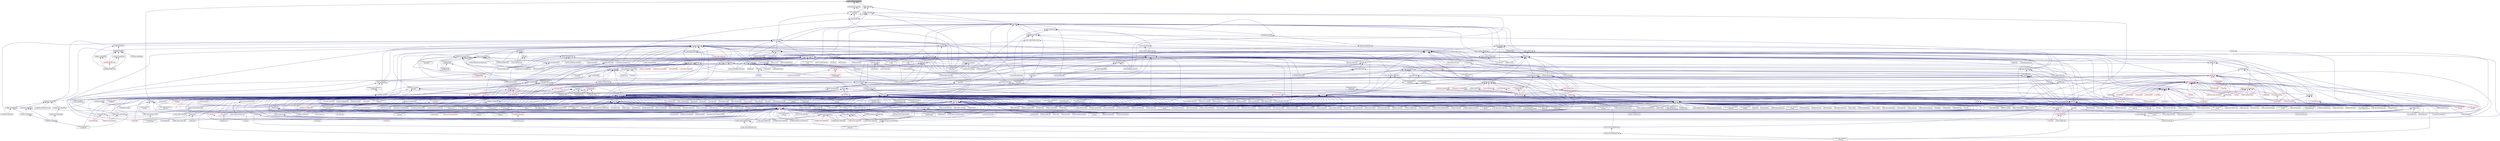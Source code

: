 digraph "action_schedule_thread.hpp"
{
  edge [fontname="Helvetica",fontsize="10",labelfontname="Helvetica",labelfontsize="10"];
  node [fontname="Helvetica",fontsize="10",shape=record];
  Node103 [label="action_schedule_thread.hpp",height=0.2,width=0.4,color="black", fillcolor="grey75", style="filled", fontcolor="black"];
  Node103 -> Node104 [dir="back",color="midnightblue",fontsize="10",style="solid",fontname="Helvetica"];
  Node104 [label="traits.hpp",height=0.2,width=0.4,color="black", fillcolor="white", style="filled",URL="$d7/db8/include_2traits_8hpp.html"];
  Node104 -> Node105 [dir="back",color="midnightblue",fontsize="10",style="solid",fontname="Helvetica"];
  Node105 [label="future_range_ambiguity\l_2032.cpp",height=0.2,width=0.4,color="black", fillcolor="white", style="filled",URL="$dc/d4e/future__range__ambiguity__2032_8cpp.html"];
  Node104 -> Node106 [dir="back",color="midnightblue",fontsize="10",style="solid",fontname="Helvetica"];
  Node106 [label="unordered_map.cpp",height=0.2,width=0.4,color="black", fillcolor="white", style="filled",URL="$d1/d75/unordered__map_8cpp.html"];
  Node104 -> Node107 [dir="back",color="midnightblue",fontsize="10",style="solid",fontname="Helvetica"];
  Node107 [label="async_cb_colocated.cpp",height=0.2,width=0.4,color="black", fillcolor="white", style="filled",URL="$d7/d7f/async__cb__colocated_8cpp.html"];
  Node104 -> Node108 [dir="back",color="midnightblue",fontsize="10",style="solid",fontname="Helvetica"];
  Node108 [label="partitioned_vector\l_iter.cpp",height=0.2,width=0.4,color="black", fillcolor="white", style="filled",URL="$dc/ddf/partitioned__vector__iter_8cpp.html"];
  Node103 -> Node109 [dir="back",color="midnightblue",fontsize="10",style="solid",fontname="Helvetica"];
  Node109 [label="transfer_base_action.hpp",height=0.2,width=0.4,color="black", fillcolor="white", style="filled",URL="$d5/d53/transfer__base__action_8hpp.html"];
  Node109 -> Node110 [dir="back",color="midnightblue",fontsize="10",style="solid",fontname="Helvetica"];
  Node110 [label="transfer_action.hpp",height=0.2,width=0.4,color="black", fillcolor="white", style="filled",URL="$d3/d27/transfer__action_8hpp.html"];
  Node110 -> Node111 [dir="back",color="midnightblue",fontsize="10",style="solid",fontname="Helvetica"];
  Node111 [label="basic_action.hpp",height=0.2,width=0.4,color="black", fillcolor="white", style="filled",URL="$d1/d7e/basic__action_8hpp.html"];
  Node111 -> Node112 [dir="back",color="midnightblue",fontsize="10",style="solid",fontname="Helvetica"];
  Node112 [label="component_storage.hpp",height=0.2,width=0.4,color="black", fillcolor="white", style="filled",URL="$d6/d36/components_2component__storage_2server_2component__storage_8hpp.html"];
  Node112 -> Node113 [dir="back",color="midnightblue",fontsize="10",style="solid",fontname="Helvetica"];
  Node113 [label="component_storage.hpp",height=0.2,width=0.4,color="black", fillcolor="white", style="filled",URL="$d0/dd6/components_2component__storage_2component__storage_8hpp.html"];
  Node113 -> Node114 [dir="back",color="midnightblue",fontsize="10",style="solid",fontname="Helvetica"];
  Node114 [label="migrate_to_storage.hpp",height=0.2,width=0.4,color="black", fillcolor="white", style="filled",URL="$da/d18/migrate__to__storage_8hpp.html"];
  Node114 -> Node115 [dir="back",color="midnightblue",fontsize="10",style="solid",fontname="Helvetica"];
  Node115 [label="component_storage.hpp",height=0.2,width=0.4,color="black", fillcolor="white", style="filled",URL="$d4/dfe/include_2component__storage_8hpp.html"];
  Node115 -> Node116 [dir="back",color="midnightblue",fontsize="10",style="solid",fontname="Helvetica"];
  Node116 [label="migrate_component_to\l_storage.cpp",height=0.2,width=0.4,color="black", fillcolor="white", style="filled",URL="$dd/d02/migrate__component__to__storage_8cpp.html"];
  Node113 -> Node115 [dir="back",color="midnightblue",fontsize="10",style="solid",fontname="Helvetica"];
  Node113 -> Node117 [dir="back",color="midnightblue",fontsize="10",style="solid",fontname="Helvetica"];
  Node117 [label="component_storage.cpp",height=0.2,width=0.4,color="black", fillcolor="white", style="filled",URL="$d4/ddf/component__storage_8cpp.html"];
  Node112 -> Node118 [dir="back",color="midnightblue",fontsize="10",style="solid",fontname="Helvetica"];
  Node118 [label="migrate_from_storage.hpp",height=0.2,width=0.4,color="black", fillcolor="white", style="filled",URL="$d3/d9f/server_2migrate__from__storage_8hpp.html"];
  Node118 -> Node119 [dir="back",color="midnightblue",fontsize="10",style="solid",fontname="Helvetica"];
  Node119 [label="migrate_from_storage.hpp",height=0.2,width=0.4,color="black", fillcolor="white", style="filled",URL="$db/d0f/migrate__from__storage_8hpp.html"];
  Node119 -> Node115 [dir="back",color="midnightblue",fontsize="10",style="solid",fontname="Helvetica"];
  Node112 -> Node120 [dir="back",color="midnightblue",fontsize="10",style="solid",fontname="Helvetica"];
  Node120 [label="migrate_to_storage.hpp",height=0.2,width=0.4,color="black", fillcolor="white", style="filled",URL="$d4/d4c/server_2migrate__to__storage_8hpp.html"];
  Node120 -> Node114 [dir="back",color="midnightblue",fontsize="10",style="solid",fontname="Helvetica"];
  Node120 -> Node121 [dir="back",color="midnightblue",fontsize="10",style="solid",fontname="Helvetica"];
  Node121 [label="component_module.cpp",height=0.2,width=0.4,color="black", fillcolor="white", style="filled",URL="$de/dc1/component__storage_2component__module_8cpp.html"];
  Node112 -> Node122 [dir="back",color="midnightblue",fontsize="10",style="solid",fontname="Helvetica"];
  Node122 [label="component_storage_server.cpp",height=0.2,width=0.4,color="black", fillcolor="white", style="filled",URL="$d4/dcb/component__storage__server_8cpp.html"];
  Node111 -> Node123 [dir="back",color="midnightblue",fontsize="10",style="solid",fontname="Helvetica"];
  Node123 [label="partition_unordered\l_map_component.hpp",height=0.2,width=0.4,color="black", fillcolor="white", style="filled",URL="$d8/df3/partition__unordered__map__component_8hpp.html"];
  Node123 -> Node124 [dir="back",color="midnightblue",fontsize="10",style="solid",fontname="Helvetica"];
  Node124 [label="unordered_map.hpp",height=0.2,width=0.4,color="black", fillcolor="white", style="filled",URL="$d9/ddf/hpx_2components_2containers_2unordered_2unordered__map_8hpp.html"];
  Node124 -> Node112 [dir="back",color="midnightblue",fontsize="10",style="solid",fontname="Helvetica"];
  Node124 -> Node125 [dir="back",color="midnightblue",fontsize="10",style="solid",fontname="Helvetica"];
  Node125 [label="unordered_map.hpp",height=0.2,width=0.4,color="black", fillcolor="white", style="filled",URL="$d6/d06/hpx_2include_2unordered__map_8hpp.html"];
  Node125 -> Node106 [dir="back",color="midnightblue",fontsize="10",style="solid",fontname="Helvetica"];
  Node124 -> Node126 [dir="back",color="midnightblue",fontsize="10",style="solid",fontname="Helvetica"];
  Node126 [label="partition_unordered\l_map_component.cpp",height=0.2,width=0.4,color="black", fillcolor="white", style="filled",URL="$d5/d34/partition__unordered__map__component_8cpp.html"];
  Node123 -> Node127 [dir="back",color="midnightblue",fontsize="10",style="solid",fontname="Helvetica"];
  Node127 [label="unordered_map_segmented\l_iterator.hpp",height=0.2,width=0.4,color="black", fillcolor="white", style="filled",URL="$dc/dfd/unordered__map__segmented__iterator_8hpp.html"];
  Node127 -> Node124 [dir="back",color="midnightblue",fontsize="10",style="solid",fontname="Helvetica"];
  Node123 -> Node126 [dir="back",color="midnightblue",fontsize="10",style="solid",fontname="Helvetica"];
  Node111 -> Node128 [dir="back",color="midnightblue",fontsize="10",style="solid",fontname="Helvetica"];
  Node128 [label="base_lco.hpp",height=0.2,width=0.4,color="black", fillcolor="white", style="filled",URL="$de/daa/base__lco_8hpp.html"];
  Node128 -> Node129 [dir="back",color="midnightblue",fontsize="10",style="solid",fontname="Helvetica"];
  Node129 [label="lcos.hpp",height=0.2,width=0.4,color="black", fillcolor="white", style="filled",URL="$d5/deb/lcos_8hpp.html"];
  Node129 -> Node130 [dir="back",color="midnightblue",fontsize="10",style="solid",fontname="Helvetica"];
  Node130 [label="allgather_and_gate.cpp",height=0.2,width=0.4,color="black", fillcolor="white", style="filled",URL="$d1/d56/allgather__and__gate_8cpp.html"];
  Node129 -> Node131 [dir="back",color="midnightblue",fontsize="10",style="solid",fontname="Helvetica"];
  Node131 [label="apex_balance.cpp",height=0.2,width=0.4,color="black", fillcolor="white", style="filled",URL="$d4/d8e/apex__balance_8cpp.html"];
  Node129 -> Node132 [dir="back",color="midnightblue",fontsize="10",style="solid",fontname="Helvetica"];
  Node132 [label="apex_policy_engine\l_active_thread_count.cpp",height=0.2,width=0.4,color="black", fillcolor="white", style="filled",URL="$d5/d01/apex__policy__engine__active__thread__count_8cpp.html"];
  Node129 -> Node133 [dir="back",color="midnightblue",fontsize="10",style="solid",fontname="Helvetica"];
  Node133 [label="apex_policy_engine\l_events.cpp",height=0.2,width=0.4,color="black", fillcolor="white", style="filled",URL="$df/d0f/apex__policy__engine__events_8cpp.html"];
  Node129 -> Node134 [dir="back",color="midnightblue",fontsize="10",style="solid",fontname="Helvetica"];
  Node134 [label="apex_policy_engine\l_periodic.cpp",height=0.2,width=0.4,color="black", fillcolor="white", style="filled",URL="$d5/d7b/apex__policy__engine__periodic_8cpp.html"];
  Node129 -> Node135 [dir="back",color="midnightblue",fontsize="10",style="solid",fontname="Helvetica"];
  Node135 [label="heartbeat.cpp",height=0.2,width=0.4,color="black", fillcolor="white", style="filled",URL="$d8/d98/heartbeat_8cpp.html"];
  Node129 -> Node136 [dir="back",color="midnightblue",fontsize="10",style="solid",fontname="Helvetica"];
  Node136 [label="hello_world_component.hpp",height=0.2,width=0.4,color="red", fillcolor="white", style="filled",URL="$df/df0/hello__world__component_8hpp.html"];
  Node129 -> Node139 [dir="back",color="midnightblue",fontsize="10",style="solid",fontname="Helvetica"];
  Node139 [label="row.hpp",height=0.2,width=0.4,color="red", fillcolor="white", style="filled",URL="$dc/d69/row_8hpp.html"];
  Node139 -> Node146 [dir="back",color="midnightblue",fontsize="10",style="solid",fontname="Helvetica"];
  Node146 [label="stencil_iterator.hpp",height=0.2,width=0.4,color="red", fillcolor="white", style="filled",URL="$dc/d5c/server_2stencil__iterator_8hpp.html"];
  Node146 -> Node142 [dir="back",color="midnightblue",fontsize="10",style="solid",fontname="Helvetica"];
  Node142 [label="solver.hpp",height=0.2,width=0.4,color="red", fillcolor="white", style="filled",URL="$db/d9a/server_2solver_8hpp.html"];
  Node146 -> Node147 [dir="back",color="midnightblue",fontsize="10",style="solid",fontname="Helvetica"];
  Node147 [label="stencil_iterator.cpp",height=0.2,width=0.4,color="black", fillcolor="white", style="filled",URL="$d6/de1/server_2stencil__iterator_8cpp.html"];
  Node129 -> Node149 [dir="back",color="midnightblue",fontsize="10",style="solid",fontname="Helvetica"];
  Node149 [label="stencil_iterator.hpp",height=0.2,width=0.4,color="red", fillcolor="white", style="filled",URL="$d4/dc8/stencil__iterator_8hpp.html"];
  Node149 -> Node142 [dir="back",color="midnightblue",fontsize="10",style="solid",fontname="Helvetica"];
  Node149 -> Node146 [dir="back",color="midnightblue",fontsize="10",style="solid",fontname="Helvetica"];
  Node129 -> Node146 [dir="back",color="midnightblue",fontsize="10",style="solid",fontname="Helvetica"];
  Node129 -> Node150 [dir="back",color="midnightblue",fontsize="10",style="solid",fontname="Helvetica"];
  Node150 [label="jacobi_hpx.cpp",height=0.2,width=0.4,color="black", fillcolor="white", style="filled",URL="$d8/d72/jacobi__hpx_8cpp.html"];
  Node129 -> Node151 [dir="back",color="midnightblue",fontsize="10",style="solid",fontname="Helvetica"];
  Node151 [label="jacobi_nonuniform_hpx.cpp",height=0.2,width=0.4,color="black", fillcolor="white", style="filled",URL="$de/d56/jacobi__nonuniform__hpx_8cpp.html"];
  Node129 -> Node152 [dir="back",color="midnightblue",fontsize="10",style="solid",fontname="Helvetica"];
  Node152 [label="enumerate_threads.cpp",height=0.2,width=0.4,color="black", fillcolor="white", style="filled",URL="$d3/dd4/enumerate__threads_8cpp.html"];
  Node129 -> Node153 [dir="back",color="midnightblue",fontsize="10",style="solid",fontname="Helvetica"];
  Node153 [label="fibonacci_await.cpp",height=0.2,width=0.4,color="black", fillcolor="white", style="filled",URL="$dc/d1c/fibonacci__await_8cpp.html"];
  Node129 -> Node154 [dir="back",color="midnightblue",fontsize="10",style="solid",fontname="Helvetica"];
  Node154 [label="fibonacci_dataflow.cpp",height=0.2,width=0.4,color="black", fillcolor="white", style="filled",URL="$df/d3d/fibonacci__dataflow_8cpp.html"];
  Node129 -> Node155 [dir="back",color="midnightblue",fontsize="10",style="solid",fontname="Helvetica"];
  Node155 [label="fibonacci_futures.cpp",height=0.2,width=0.4,color="black", fillcolor="white", style="filled",URL="$d6/de3/fibonacci__futures_8cpp.html"];
  Node129 -> Node156 [dir="back",color="midnightblue",fontsize="10",style="solid",fontname="Helvetica"];
  Node156 [label="fibonacci_futures_distributed.cpp",height=0.2,width=0.4,color="black", fillcolor="white", style="filled",URL="$d1/dc9/fibonacci__futures__distributed_8cpp.html"];
  Node129 -> Node157 [dir="back",color="midnightblue",fontsize="10",style="solid",fontname="Helvetica"];
  Node157 [label="fractals.cpp",height=0.2,width=0.4,color="black", fillcolor="white", style="filled",URL="$d8/d58/fractals_8cpp.html"];
  Node129 -> Node158 [dir="back",color="midnightblue",fontsize="10",style="solid",fontname="Helvetica"];
  Node158 [label="fractals_executor.cpp",height=0.2,width=0.4,color="black", fillcolor="white", style="filled",URL="$d9/da9/fractals__executor_8cpp.html"];
  Node129 -> Node159 [dir="back",color="midnightblue",fontsize="10",style="solid",fontname="Helvetica"];
  Node159 [label="fractals_struct.cpp",height=0.2,width=0.4,color="black", fillcolor="white", style="filled",URL="$d8/d2f/fractals__struct_8cpp.html"];
  Node129 -> Node160 [dir="back",color="midnightblue",fontsize="10",style="solid",fontname="Helvetica"];
  Node160 [label="hello_world.cpp",height=0.2,width=0.4,color="black", fillcolor="white", style="filled",URL="$d0/d67/hello__world_8cpp.html"];
  Node129 -> Node161 [dir="back",color="midnightblue",fontsize="10",style="solid",fontname="Helvetica"];
  Node161 [label="latch_local.cpp",height=0.2,width=0.4,color="black", fillcolor="white", style="filled",URL="$dd/dd3/latch__local_8cpp.html"];
  Node129 -> Node162 [dir="back",color="midnightblue",fontsize="10",style="solid",fontname="Helvetica"];
  Node162 [label="latch_remote.cpp",height=0.2,width=0.4,color="black", fillcolor="white", style="filled",URL="$df/d59/latch__remote_8cpp.html"];
  Node129 -> Node163 [dir="back",color="midnightblue",fontsize="10",style="solid",fontname="Helvetica"];
  Node163 [label="local_channel.cpp",height=0.2,width=0.4,color="black", fillcolor="white", style="filled",URL="$d0/d3e/local__channel_8cpp.html"];
  Node129 -> Node164 [dir="back",color="midnightblue",fontsize="10",style="solid",fontname="Helvetica"];
  Node164 [label="pingpong.cpp",height=0.2,width=0.4,color="black", fillcolor="white", style="filled",URL="$dd/d4d/pingpong_8cpp.html"];
  Node129 -> Node165 [dir="back",color="midnightblue",fontsize="10",style="solid",fontname="Helvetica"];
  Node165 [label="shared_mutex.cpp",height=0.2,width=0.4,color="black", fillcolor="white", style="filled",URL="$da/d0b/shared__mutex_8cpp.html"];
  Node129 -> Node166 [dir="back",color="midnightblue",fontsize="10",style="solid",fontname="Helvetica"];
  Node166 [label="wait_composition.cpp",height=0.2,width=0.4,color="black", fillcolor="white", style="filled",URL="$d6/d13/wait__composition_8cpp.html"];
  Node129 -> Node167 [dir="back",color="midnightblue",fontsize="10",style="solid",fontname="Helvetica"];
  Node167 [label="sheneos_compare.cpp",height=0.2,width=0.4,color="black", fillcolor="white", style="filled",URL="$dc/d11/sheneos__compare_8cpp.html"];
  Node129 -> Node168 [dir="back",color="midnightblue",fontsize="10",style="solid",fontname="Helvetica"];
  Node168 [label="spell_check_file.cpp",height=0.2,width=0.4,color="black", fillcolor="white", style="filled",URL="$df/df7/spell__check__file_8cpp.html"];
  Node129 -> Node169 [dir="back",color="midnightblue",fontsize="10",style="solid",fontname="Helvetica"];
  Node169 [label="spell_check_simple.cpp",height=0.2,width=0.4,color="black", fillcolor="white", style="filled",URL="$dd/d54/spell__check__simple_8cpp.html"];
  Node129 -> Node170 [dir="back",color="midnightblue",fontsize="10",style="solid",fontname="Helvetica"];
  Node170 [label="simple_central_tuplespace\l_client.cpp",height=0.2,width=0.4,color="black", fillcolor="white", style="filled",URL="$d1/d7b/simple__central__tuplespace__client_8cpp.html"];
  Node129 -> Node171 [dir="back",color="midnightblue",fontsize="10",style="solid",fontname="Helvetica"];
  Node171 [label="hpx.hpp",height=0.2,width=0.4,color="red", fillcolor="white", style="filled",URL="$d0/daa/hpx_8hpp.html"];
  Node171 -> Node178 [dir="back",color="midnightblue",fontsize="10",style="solid",fontname="Helvetica"];
  Node178 [label="1d_stencil_4_throttle.cpp",height=0.2,width=0.4,color="black", fillcolor="white", style="filled",URL="$d6/de5/1d__stencil__4__throttle_8cpp.html"];
  Node171 -> Node183 [dir="back",color="midnightblue",fontsize="10",style="solid",fontname="Helvetica"];
  Node183 [label="accumulator.cpp",height=0.2,width=0.4,color="black", fillcolor="white", style="filled",URL="$d1/d81/accumulator_8cpp.html"];
  Node171 -> Node184 [dir="back",color="midnightblue",fontsize="10",style="solid",fontname="Helvetica"];
  Node184 [label="accumulator.hpp",height=0.2,width=0.4,color="black", fillcolor="white", style="filled",URL="$d4/d9d/server_2accumulator_8hpp.html"];
  Node184 -> Node183 [dir="back",color="midnightblue",fontsize="10",style="solid",fontname="Helvetica"];
  Node184 -> Node185 [dir="back",color="midnightblue",fontsize="10",style="solid",fontname="Helvetica"];
  Node185 [label="accumulator.hpp",height=0.2,width=0.4,color="red", fillcolor="white", style="filled",URL="$d8/d5e/accumulator_8hpp.html"];
  Node171 -> Node187 [dir="back",color="midnightblue",fontsize="10",style="solid",fontname="Helvetica"];
  Node187 [label="template_function_accumulator.hpp",height=0.2,width=0.4,color="black", fillcolor="white", style="filled",URL="$d7/da6/server_2template__function__accumulator_8hpp.html"];
  Node187 -> Node188 [dir="back",color="midnightblue",fontsize="10",style="solid",fontname="Helvetica"];
  Node188 [label="template_function_accumulator.cpp",height=0.2,width=0.4,color="black", fillcolor="white", style="filled",URL="$d5/d02/template__function__accumulator_8cpp.html"];
  Node187 -> Node189 [dir="back",color="midnightblue",fontsize="10",style="solid",fontname="Helvetica"];
  Node189 [label="template_function_accumulator.hpp",height=0.2,width=0.4,color="black", fillcolor="white", style="filled",URL="$d3/de9/template__function__accumulator_8hpp.html"];
  Node189 -> Node190 [dir="back",color="midnightblue",fontsize="10",style="solid",fontname="Helvetica"];
  Node190 [label="template_function_accumulator\l_client.cpp",height=0.2,width=0.4,color="black", fillcolor="white", style="filled",URL="$d0/dc6/template__function__accumulator__client_8cpp.html"];
  Node171 -> Node188 [dir="back",color="midnightblue",fontsize="10",style="solid",fontname="Helvetica"];
  Node171 -> Node189 [dir="back",color="midnightblue",fontsize="10",style="solid",fontname="Helvetica"];
  Node171 -> Node192 [dir="back",color="midnightblue",fontsize="10",style="solid",fontname="Helvetica"];
  Node192 [label="allgather_module.cpp",height=0.2,width=0.4,color="black", fillcolor="white", style="filled",URL="$df/de4/allgather__module_8cpp.html"];
  Node171 -> Node193 [dir="back",color="midnightblue",fontsize="10",style="solid",fontname="Helvetica"];
  Node193 [label="allgather.cpp",height=0.2,width=0.4,color="black", fillcolor="white", style="filled",URL="$d7/d06/allgather_8cpp.html"];
  Node171 -> Node130 [dir="back",color="midnightblue",fontsize="10",style="solid",fontname="Helvetica"];
  Node171 -> Node194 [dir="back",color="midnightblue",fontsize="10",style="solid",fontname="Helvetica"];
  Node194 [label="ag_client.cpp",height=0.2,width=0.4,color="black", fillcolor="white", style="filled",URL="$d4/d5d/ag__client_8cpp.html"];
  Node171 -> Node197 [dir="back",color="midnightblue",fontsize="10",style="solid",fontname="Helvetica"];
  Node197 [label="cancelable_action.cpp",height=0.2,width=0.4,color="black", fillcolor="white", style="filled",URL="$d5/d0c/cancelable__action_8cpp.html"];
  Node171 -> Node198 [dir="back",color="midnightblue",fontsize="10",style="solid",fontname="Helvetica"];
  Node198 [label="cancelable_action.hpp",height=0.2,width=0.4,color="red", fillcolor="white", style="filled",URL="$d5/d4d/server_2cancelable__action_8hpp.html"];
  Node198 -> Node197 [dir="back",color="midnightblue",fontsize="10",style="solid",fontname="Helvetica"];
  Node171 -> Node136 [dir="back",color="midnightblue",fontsize="10",style="solid",fontname="Helvetica"];
  Node171 -> Node147 [dir="back",color="midnightblue",fontsize="10",style="solid",fontname="Helvetica"];
  Node171 -> Node150 [dir="back",color="midnightblue",fontsize="10",style="solid",fontname="Helvetica"];
  Node171 -> Node151 [dir="back",color="midnightblue",fontsize="10",style="solid",fontname="Helvetica"];
  Node171 -> Node215 [dir="back",color="midnightblue",fontsize="10",style="solid",fontname="Helvetica"];
  Node215 [label="nqueen.cpp",height=0.2,width=0.4,color="black", fillcolor="white", style="filled",URL="$db/dca/nqueen_8cpp.html"];
  Node171 -> Node216 [dir="back",color="midnightblue",fontsize="10",style="solid",fontname="Helvetica"];
  Node216 [label="nqueen.hpp",height=0.2,width=0.4,color="black", fillcolor="white", style="filled",URL="$de/d58/server_2nqueen_8hpp.html"];
  Node216 -> Node215 [dir="back",color="midnightblue",fontsize="10",style="solid",fontname="Helvetica"];
  Node216 -> Node217 [dir="back",color="midnightblue",fontsize="10",style="solid",fontname="Helvetica"];
  Node217 [label="nqueen.hpp",height=0.2,width=0.4,color="red", fillcolor="white", style="filled",URL="$da/dfd/stubs_2nqueen_8hpp.html"];
  Node171 -> Node220 [dir="back",color="midnightblue",fontsize="10",style="solid",fontname="Helvetica"];
  Node220 [label="sine.cpp",height=0.2,width=0.4,color="black", fillcolor="white", style="filled",URL="$d3/d0d/server_2sine_8cpp.html"];
  Node171 -> Node221 [dir="back",color="midnightblue",fontsize="10",style="solid",fontname="Helvetica"];
  Node221 [label="sine.hpp",height=0.2,width=0.4,color="red", fillcolor="white", style="filled",URL="$d8/dac/sine_8hpp.html"];
  Node221 -> Node220 [dir="back",color="midnightblue",fontsize="10",style="solid",fontname="Helvetica"];
  Node171 -> Node230 [dir="back",color="midnightblue",fontsize="10",style="solid",fontname="Helvetica"];
  Node230 [label="factorial.cpp",height=0.2,width=0.4,color="black", fillcolor="white", style="filled",URL="$d9/d00/factorial_8cpp.html"];
  Node171 -> Node233 [dir="back",color="midnightblue",fontsize="10",style="solid",fontname="Helvetica"];
  Node233 [label="interest_calculator.cpp",height=0.2,width=0.4,color="black", fillcolor="white", style="filled",URL="$d2/d86/interest__calculator_8cpp.html"];
  Node171 -> Node234 [dir="back",color="midnightblue",fontsize="10",style="solid",fontname="Helvetica"];
  Node234 [label="non_atomic_rma.cpp",height=0.2,width=0.4,color="black", fillcolor="white", style="filled",URL="$d7/d8b/non__atomic__rma_8cpp.html"];
  Node171 -> Node237 [dir="back",color="midnightblue",fontsize="10",style="solid",fontname="Helvetica"];
  Node237 [label="quicksort.cpp",height=0.2,width=0.4,color="black", fillcolor="white", style="filled",URL="$d3/d1e/quicksort_8cpp.html"];
  Node171 -> Node245 [dir="back",color="midnightblue",fontsize="10",style="solid",fontname="Helvetica"];
  Node245 [label="random_mem_access.cpp",height=0.2,width=0.4,color="black", fillcolor="white", style="filled",URL="$d1/d51/random__mem__access_8cpp.html"];
  Node171 -> Node246 [dir="back",color="midnightblue",fontsize="10",style="solid",fontname="Helvetica"];
  Node246 [label="random_mem_access.hpp",height=0.2,width=0.4,color="black", fillcolor="white", style="filled",URL="$d0/d19/server_2random__mem__access_8hpp.html"];
  Node246 -> Node245 [dir="back",color="midnightblue",fontsize="10",style="solid",fontname="Helvetica"];
  Node246 -> Node247 [dir="back",color="midnightblue",fontsize="10",style="solid",fontname="Helvetica"];
  Node247 [label="random_mem_access.hpp",height=0.2,width=0.4,color="red", fillcolor="white", style="filled",URL="$d3/d32/stubs_2random__mem__access_8hpp.html"];
  Node171 -> Node250 [dir="back",color="midnightblue",fontsize="10",style="solid",fontname="Helvetica"];
  Node250 [label="oversubscribing_resource\l_partitioner.cpp",height=0.2,width=0.4,color="black", fillcolor="white", style="filled",URL="$dd/dee/oversubscribing__resource__partitioner_8cpp.html"];
  Node171 -> Node251 [dir="back",color="midnightblue",fontsize="10",style="solid",fontname="Helvetica"];
  Node251 [label="simple_resource_partitioner.cpp",height=0.2,width=0.4,color="black", fillcolor="white", style="filled",URL="$d5/df9/simple__resource__partitioner_8cpp.html"];
  Node171 -> Node268 [dir="back",color="midnightblue",fontsize="10",style="solid",fontname="Helvetica"];
  Node268 [label="throttle.cpp",height=0.2,width=0.4,color="black", fillcolor="white", style="filled",URL="$de/d56/server_2throttle_8cpp.html"];
  Node171 -> Node269 [dir="back",color="midnightblue",fontsize="10",style="solid",fontname="Helvetica"];
  Node269 [label="throttle.hpp",height=0.2,width=0.4,color="black", fillcolor="white", style="filled",URL="$db/dc9/server_2throttle_8hpp.html"];
  Node269 -> Node268 [dir="back",color="midnightblue",fontsize="10",style="solid",fontname="Helvetica"];
  Node269 -> Node270 [dir="back",color="midnightblue",fontsize="10",style="solid",fontname="Helvetica"];
  Node270 [label="throttle.hpp",height=0.2,width=0.4,color="red", fillcolor="white", style="filled",URL="$d5/dec/stubs_2throttle_8hpp.html"];
  Node171 -> Node270 [dir="back",color="midnightblue",fontsize="10",style="solid",fontname="Helvetica"];
  Node171 -> Node282 [dir="back",color="midnightblue",fontsize="10",style="solid",fontname="Helvetica"];
  Node282 [label="simple_central_tuplespace.hpp",height=0.2,width=0.4,color="black", fillcolor="white", style="filled",URL="$db/d69/server_2simple__central__tuplespace_8hpp.html"];
  Node282 -> Node283 [dir="back",color="midnightblue",fontsize="10",style="solid",fontname="Helvetica"];
  Node283 [label="simple_central_tuplespace.cpp",height=0.2,width=0.4,color="black", fillcolor="white", style="filled",URL="$d3/dec/simple__central__tuplespace_8cpp.html"];
  Node282 -> Node284 [dir="back",color="midnightblue",fontsize="10",style="solid",fontname="Helvetica"];
  Node284 [label="simple_central_tuplespace.hpp",height=0.2,width=0.4,color="black", fillcolor="white", style="filled",URL="$d0/d4b/stubs_2simple__central__tuplespace_8hpp.html"];
  Node284 -> Node285 [dir="back",color="midnightblue",fontsize="10",style="solid",fontname="Helvetica"];
  Node285 [label="simple_central_tuplespace.hpp",height=0.2,width=0.4,color="black", fillcolor="white", style="filled",URL="$d5/ddd/simple__central__tuplespace_8hpp.html"];
  Node285 -> Node170 [dir="back",color="midnightblue",fontsize="10",style="solid",fontname="Helvetica"];
  Node171 -> Node286 [dir="back",color="midnightblue",fontsize="10",style="solid",fontname="Helvetica"];
  Node286 [label="tuples_warehouse.hpp",height=0.2,width=0.4,color="black", fillcolor="white", style="filled",URL="$da/de6/tuples__warehouse_8hpp.html"];
  Node286 -> Node282 [dir="back",color="midnightblue",fontsize="10",style="solid",fontname="Helvetica"];
  Node171 -> Node283 [dir="back",color="midnightblue",fontsize="10",style="solid",fontname="Helvetica"];
  Node171 -> Node307 [dir="back",color="midnightblue",fontsize="10",style="solid",fontname="Helvetica"];
  Node307 [label="network_storage.cpp",height=0.2,width=0.4,color="black", fillcolor="white", style="filled",URL="$db/daa/network__storage_8cpp.html"];
  Node171 -> Node308 [dir="back",color="midnightblue",fontsize="10",style="solid",fontname="Helvetica"];
  Node308 [label="simple_profiler.hpp",height=0.2,width=0.4,color="black", fillcolor="white", style="filled",URL="$d8/d02/simple__profiler_8hpp.html"];
  Node308 -> Node307 [dir="back",color="midnightblue",fontsize="10",style="solid",fontname="Helvetica"];
  Node171 -> Node309 [dir="back",color="midnightblue",fontsize="10",style="solid",fontname="Helvetica"];
  Node309 [label="osu_bcast.cpp",height=0.2,width=0.4,color="black", fillcolor="white", style="filled",URL="$d3/dca/osu__bcast_8cpp.html"];
  Node171 -> Node322 [dir="back",color="midnightblue",fontsize="10",style="solid",fontname="Helvetica"];
  Node322 [label="action_move_semantics.cpp",height=0.2,width=0.4,color="black", fillcolor="white", style="filled",URL="$d4/db3/action__move__semantics_8cpp.html"];
  Node171 -> Node324 [dir="back",color="midnightblue",fontsize="10",style="solid",fontname="Helvetica"];
  Node324 [label="duplicate_id_registration\l_1596.cpp",height=0.2,width=0.4,color="black", fillcolor="white", style="filled",URL="$db/d8d/duplicate__id__registration__1596_8cpp.html"];
  Node171 -> Node327 [dir="back",color="midnightblue",fontsize="10",style="solid",fontname="Helvetica"];
  Node327 [label="send_gid_keep_component\l_1624.cpp",height=0.2,width=0.4,color="black", fillcolor="white", style="filled",URL="$d9/d49/send__gid__keep__component__1624_8cpp.html"];
  Node171 -> Node328 [dir="back",color="midnightblue",fontsize="10",style="solid",fontname="Helvetica"];
  Node328 [label="algorithms.cc",height=0.2,width=0.4,color="black", fillcolor="white", style="filled",URL="$d5/d1b/algorithms_8cc.html"];
  Node171 -> Node329 [dir="back",color="midnightblue",fontsize="10",style="solid",fontname="Helvetica"];
  Node329 [label="matrix_hpx.hh",height=0.2,width=0.4,color="red", fillcolor="white", style="filled",URL="$d5/d89/matrix__hpx_8hh.html"];
  Node329 -> Node328 [dir="back",color="midnightblue",fontsize="10",style="solid",fontname="Helvetica"];
  Node171 -> Node334 [dir="back",color="midnightblue",fontsize="10",style="solid",fontname="Helvetica"];
  Node334 [label="block_matrix.cc",height=0.2,width=0.4,color="black", fillcolor="white", style="filled",URL="$de/d88/block__matrix_8cc.html"];
  Node171 -> Node342 [dir="back",color="midnightblue",fontsize="10",style="solid",fontname="Helvetica"];
  Node342 [label="id_type_ref_counting\l_1032.cpp",height=0.2,width=0.4,color="black", fillcolor="white", style="filled",URL="$d8/dfd/id__type__ref__counting__1032_8cpp.html"];
  Node171 -> Node347 [dir="back",color="midnightblue",fontsize="10",style="solid",fontname="Helvetica"];
  Node347 [label="async_unwrap_1037.cpp",height=0.2,width=0.4,color="black", fillcolor="white", style="filled",URL="$d4/d13/async__unwrap__1037_8cpp.html"];
  Node171 -> Node348 [dir="back",color="midnightblue",fontsize="10",style="solid",fontname="Helvetica"];
  Node348 [label="barrier_hang.cpp",height=0.2,width=0.4,color="black", fillcolor="white", style="filled",URL="$dd/d8b/barrier__hang_8cpp.html"];
  Node171 -> Node352 [dir="back",color="midnightblue",fontsize="10",style="solid",fontname="Helvetica"];
  Node352 [label="dataflow_const_functor\l_773.cpp",height=0.2,width=0.4,color="black", fillcolor="white", style="filled",URL="$d3/df2/dataflow__const__functor__773_8cpp.html"];
  Node171 -> Node365 [dir="back",color="midnightblue",fontsize="10",style="solid",fontname="Helvetica"];
  Node365 [label="lifetime_588.cpp",height=0.2,width=0.4,color="black", fillcolor="white", style="filled",URL="$d7/dca/lifetime__588_8cpp.html"];
  Node171 -> Node372 [dir="back",color="midnightblue",fontsize="10",style="solid",fontname="Helvetica"];
  Node372 [label="set_hpx_limit_798.cpp",height=0.2,width=0.4,color="black", fillcolor="white", style="filled",URL="$d2/dfb/set__hpx__limit__798_8cpp.html"];
  Node171 -> Node374 [dir="back",color="midnightblue",fontsize="10",style="solid",fontname="Helvetica"];
  Node374 [label="shared_stated_leaked\l_1211.cpp",height=0.2,width=0.4,color="black", fillcolor="white", style="filled",URL="$dc/dce/shared__stated__leaked__1211_8cpp.html"];
  Node171 -> Node376 [dir="back",color="midnightblue",fontsize="10",style="solid",fontname="Helvetica"];
  Node376 [label="wait_all_hang_1946.cpp",height=0.2,width=0.4,color="black", fillcolor="white", style="filled",URL="$d5/d69/wait__all__hang__1946_8cpp.html"];
  Node171 -> Node398 [dir="back",color="midnightblue",fontsize="10",style="solid",fontname="Helvetica"];
  Node398 [label="thread_pool_executor\l_1114.cpp",height=0.2,width=0.4,color="black", fillcolor="white", style="filled",URL="$d8/d63/thread__pool__executor__1114_8cpp.html"];
  Node171 -> Node408 [dir="back",color="midnightblue",fontsize="10",style="solid",fontname="Helvetica"];
  Node408 [label="managed_refcnt_checker.cpp",height=0.2,width=0.4,color="black", fillcolor="white", style="filled",URL="$d3/d8d/managed__refcnt__checker_8cpp.html"];
  Node171 -> Node422 [dir="back",color="midnightblue",fontsize="10",style="solid",fontname="Helvetica"];
  Node422 [label="managed_refcnt_checker.cpp",height=0.2,width=0.4,color="black", fillcolor="white", style="filled",URL="$d7/d11/server_2managed__refcnt__checker_8cpp.html"];
  Node171 -> Node423 [dir="back",color="midnightblue",fontsize="10",style="solid",fontname="Helvetica"];
  Node423 [label="managed_refcnt_checker.hpp",height=0.2,width=0.4,color="black", fillcolor="white", style="filled",URL="$df/da6/server_2managed__refcnt__checker_8hpp.html"];
  Node423 -> Node408 [dir="back",color="midnightblue",fontsize="10",style="solid",fontname="Helvetica"];
  Node423 -> Node422 [dir="back",color="midnightblue",fontsize="10",style="solid",fontname="Helvetica"];
  Node423 -> Node424 [dir="back",color="midnightblue",fontsize="10",style="solid",fontname="Helvetica"];
  Node424 [label="managed_refcnt_checker.hpp",height=0.2,width=0.4,color="red", fillcolor="white", style="filled",URL="$d3/d77/stubs_2managed__refcnt__checker_8hpp.html"];
  Node171 -> Node425 [dir="back",color="midnightblue",fontsize="10",style="solid",fontname="Helvetica"];
  Node425 [label="simple_refcnt_checker.cpp",height=0.2,width=0.4,color="black", fillcolor="white", style="filled",URL="$d7/d14/server_2simple__refcnt__checker_8cpp.html"];
  Node171 -> Node426 [dir="back",color="midnightblue",fontsize="10",style="solid",fontname="Helvetica"];
  Node426 [label="simple_refcnt_checker.hpp",height=0.2,width=0.4,color="black", fillcolor="white", style="filled",URL="$d6/d3d/server_2simple__refcnt__checker_8hpp.html"];
  Node426 -> Node425 [dir="back",color="midnightblue",fontsize="10",style="solid",fontname="Helvetica"];
  Node426 -> Node427 [dir="back",color="midnightblue",fontsize="10",style="solid",fontname="Helvetica"];
  Node427 [label="simple_refcnt_checker.cpp",height=0.2,width=0.4,color="black", fillcolor="white", style="filled",URL="$df/d16/simple__refcnt__checker_8cpp.html"];
  Node426 -> Node428 [dir="back",color="midnightblue",fontsize="10",style="solid",fontname="Helvetica"];
  Node428 [label="simple_refcnt_checker.hpp",height=0.2,width=0.4,color="red", fillcolor="white", style="filled",URL="$da/d8e/stubs_2simple__refcnt__checker_8hpp.html"];
  Node171 -> Node430 [dir="back",color="midnightblue",fontsize="10",style="solid",fontname="Helvetica"];
  Node430 [label="simple_mobile_object.cpp",height=0.2,width=0.4,color="black", fillcolor="white", style="filled",URL="$d2/da7/simple__mobile__object_8cpp.html"];
  Node171 -> Node427 [dir="back",color="midnightblue",fontsize="10",style="solid",fontname="Helvetica"];
  Node171 -> Node424 [dir="back",color="midnightblue",fontsize="10",style="solid",fontname="Helvetica"];
  Node171 -> Node428 [dir="back",color="midnightblue",fontsize="10",style="solid",fontname="Helvetica"];
  Node171 -> Node438 [dir="back",color="midnightblue",fontsize="10",style="solid",fontname="Helvetica"];
  Node438 [label="barrier.cpp",height=0.2,width=0.4,color="black", fillcolor="white", style="filled",URL="$df/d63/tests_2unit_2lcos_2barrier_8cpp.html"];
  Node171 -> Node450 [dir="back",color="midnightblue",fontsize="10",style="solid",fontname="Helvetica"];
  Node450 [label="local_event.cpp",height=0.2,width=0.4,color="black", fillcolor="white", style="filled",URL="$df/d9a/local__event_8cpp.html"];
  Node171 -> Node664 [dir="back",color="midnightblue",fontsize="10",style="solid",fontname="Helvetica"];
  Node664 [label="put_parcels_with_coalescing.cpp",height=0.2,width=0.4,color="black", fillcolor="white", style="filled",URL="$d6/dca/put__parcels__with__coalescing_8cpp.html"];
  Node171 -> Node665 [dir="back",color="midnightblue",fontsize="10",style="solid",fontname="Helvetica"];
  Node665 [label="put_parcels_with_compression.cpp",height=0.2,width=0.4,color="black", fillcolor="white", style="filled",URL="$df/d62/put__parcels__with__compression_8cpp.html"];
  Node171 -> Node667 [dir="back",color="midnightblue",fontsize="10",style="solid",fontname="Helvetica"];
  Node667 [label="serialize_buffer.cpp",height=0.2,width=0.4,color="black", fillcolor="white", style="filled",URL="$d1/d00/serialize__buffer_8cpp.html"];
  Node129 -> Node675 [dir="back",color="midnightblue",fontsize="10",style="solid",fontname="Helvetica"];
  Node675 [label="parent_vs_child_stealing.cpp",height=0.2,width=0.4,color="black", fillcolor="white", style="filled",URL="$d2/d07/parent__vs__child__stealing_8cpp.html"];
  Node129 -> Node676 [dir="back",color="midnightblue",fontsize="10",style="solid",fontname="Helvetica"];
  Node676 [label="wait_all_timings.cpp",height=0.2,width=0.4,color="black", fillcolor="white", style="filled",URL="$d5/da1/wait__all__timings_8cpp.html"];
  Node129 -> Node677 [dir="back",color="midnightblue",fontsize="10",style="solid",fontname="Helvetica"];
  Node677 [label="return_future_2847.cpp",height=0.2,width=0.4,color="black", fillcolor="white", style="filled",URL="$d3/dfe/return__future__2847_8cpp.html"];
  Node129 -> Node678 [dir="back",color="midnightblue",fontsize="10",style="solid",fontname="Helvetica"];
  Node678 [label="return_non_default\l_constructible_2847.cpp",height=0.2,width=0.4,color="black", fillcolor="white", style="filled",URL="$dc/d11/return__non__default__constructible__2847_8cpp.html"];
  Node129 -> Node324 [dir="back",color="midnightblue",fontsize="10",style="solid",fontname="Helvetica"];
  Node129 -> Node327 [dir="back",color="midnightblue",fontsize="10",style="solid",fontname="Helvetica"];
  Node129 -> Node679 [dir="back",color="midnightblue",fontsize="10",style="solid",fontname="Helvetica"];
  Node679 [label="async_action_1813.cpp",height=0.2,width=0.4,color="black", fillcolor="white", style="filled",URL="$db/de6/async__action__1813_8cpp.html"];
  Node129 -> Node680 [dir="back",color="midnightblue",fontsize="10",style="solid",fontname="Helvetica"];
  Node680 [label="async_callback_non\l_deduced_context.cpp",height=0.2,width=0.4,color="black", fillcolor="white", style="filled",URL="$dc/dbb/async__callback__non__deduced__context_8cpp.html"];
  Node129 -> Node681 [dir="back",color="midnightblue",fontsize="10",style="solid",fontname="Helvetica"];
  Node681 [label="broadcast_unwrap_future\l_2885.cpp",height=0.2,width=0.4,color="black", fillcolor="white", style="filled",URL="$da/df6/broadcast__unwrap__future__2885_8cpp.html"];
  Node129 -> Node682 [dir="back",color="midnightblue",fontsize="10",style="solid",fontname="Helvetica"];
  Node682 [label="broadcast_wait_for\l_2822.cpp",height=0.2,width=0.4,color="black", fillcolor="white", style="filled",URL="$dd/de7/broadcast__wait__for__2822_8cpp.html"];
  Node129 -> Node683 [dir="back",color="midnightblue",fontsize="10",style="solid",fontname="Helvetica"];
  Node683 [label="dataflow_791.cpp",height=0.2,width=0.4,color="black", fillcolor="white", style="filled",URL="$d6/da1/dataflow__791_8cpp.html"];
  Node129 -> Node105 [dir="back",color="midnightblue",fontsize="10",style="solid",fontname="Helvetica"];
  Node129 -> Node684 [dir="back",color="midnightblue",fontsize="10",style="solid",fontname="Helvetica"];
  Node684 [label="future_timed_wait_1025.cpp",height=0.2,width=0.4,color="black", fillcolor="white", style="filled",URL="$de/d7d/future__timed__wait__1025_8cpp.html"];
  Node129 -> Node685 [dir="back",color="midnightblue",fontsize="10",style="solid",fontname="Helvetica"];
  Node685 [label="shared_future_continuation\l_order.cpp",height=0.2,width=0.4,color="black", fillcolor="white", style="filled",URL="$dd/d1f/shared__future__continuation__order_8cpp.html"];
  Node129 -> Node686 [dir="back",color="midnightblue",fontsize="10",style="solid",fontname="Helvetica"];
  Node686 [label="shared_future_then\l_2166.cpp",height=0.2,width=0.4,color="black", fillcolor="white", style="filled",URL="$d8/dc4/shared__future__then__2166_8cpp.html"];
  Node129 -> Node374 [dir="back",color="midnightblue",fontsize="10",style="solid",fontname="Helvetica"];
  Node129 -> Node687 [dir="back",color="midnightblue",fontsize="10",style="solid",fontname="Helvetica"];
  Node687 [label="sliding_semaphore_2338.cpp",height=0.2,width=0.4,color="black", fillcolor="white", style="filled",URL="$da/da6/sliding__semaphore__2338_8cpp.html"];
  Node129 -> Node688 [dir="back",color="midnightblue",fontsize="10",style="solid",fontname="Helvetica"];
  Node688 [label="wait_for_action_2796.cpp",height=0.2,width=0.4,color="black", fillcolor="white", style="filled",URL="$dc/db9/wait__for__action__2796_8cpp.html"];
  Node129 -> Node398 [dir="back",color="midnightblue",fontsize="10",style="solid",fontname="Helvetica"];
  Node129 -> Node689 [dir="back",color="midnightblue",fontsize="10",style="solid",fontname="Helvetica"];
  Node689 [label="function_serialization\l_728.cpp",height=0.2,width=0.4,color="black", fillcolor="white", style="filled",URL="$d8/db1/function__serialization__728_8cpp.html"];
  Node129 -> Node690 [dir="back",color="midnightblue",fontsize="10",style="solid",fontname="Helvetica"];
  Node690 [label="protect_with_nullary\l_pfo.cpp",height=0.2,width=0.4,color="black", fillcolor="white", style="filled",URL="$df/db5/protect__with__nullary__pfo_8cpp.html"];
  Node129 -> Node691 [dir="back",color="midnightblue",fontsize="10",style="solid",fontname="Helvetica"];
  Node691 [label="tuple_serialization\l_803.cpp",height=0.2,width=0.4,color="black", fillcolor="white", style="filled",URL="$de/d61/tuple__serialization__803_8cpp.html"];
  Node129 -> Node692 [dir="back",color="midnightblue",fontsize="10",style="solid",fontname="Helvetica"];
  Node692 [label="zero_copy_parcels_1001.cpp",height=0.2,width=0.4,color="black", fillcolor="white", style="filled",URL="$da/dfd/zero__copy__parcels__1001_8cpp.html"];
  Node129 -> Node693 [dir="back",color="midnightblue",fontsize="10",style="solid",fontname="Helvetica"];
  Node693 [label="return_future.cpp",height=0.2,width=0.4,color="black", fillcolor="white", style="filled",URL="$d4/dbe/return__future_8cpp.html"];
  Node129 -> Node694 [dir="back",color="midnightblue",fontsize="10",style="solid",fontname="Helvetica"];
  Node694 [label="find_clients_from_prefix.cpp",height=0.2,width=0.4,color="black", fillcolor="white", style="filled",URL="$dc/d15/find__clients__from__prefix_8cpp.html"];
  Node129 -> Node695 [dir="back",color="midnightblue",fontsize="10",style="solid",fontname="Helvetica"];
  Node695 [label="find_ids_from_prefix.cpp",height=0.2,width=0.4,color="black", fillcolor="white", style="filled",URL="$dc/df3/find__ids__from__prefix_8cpp.html"];
  Node129 -> Node696 [dir="back",color="midnightblue",fontsize="10",style="solid",fontname="Helvetica"];
  Node696 [label="get_colocation_id.cpp",height=0.2,width=0.4,color="black", fillcolor="white", style="filled",URL="$dd/d0d/get__colocation__id_8cpp.html"];
  Node129 -> Node419 [dir="back",color="midnightblue",fontsize="10",style="solid",fontname="Helvetica"];
  Node419 [label="split_credit.cpp",height=0.2,width=0.4,color="black", fillcolor="white", style="filled",URL="$dc/d1c/split__credit_8cpp.html"];
  Node129 -> Node697 [dir="back",color="midnightblue",fontsize="10",style="solid",fontname="Helvetica"];
  Node697 [label="apex_action_count.cpp",height=0.2,width=0.4,color="black", fillcolor="white", style="filled",URL="$d8/de5/apex__action__count_8cpp.html"];
  Node129 -> Node698 [dir="back",color="midnightblue",fontsize="10",style="solid",fontname="Helvetica"];
  Node698 [label="action_invoke_no_more\l_than.cpp",height=0.2,width=0.4,color="black", fillcolor="white", style="filled",URL="$db/d8a/action__invoke__no__more__than_8cpp.html"];
  Node129 -> Node699 [dir="back",color="midnightblue",fontsize="10",style="solid",fontname="Helvetica"];
  Node699 [label="migrate_component.cpp",height=0.2,width=0.4,color="black", fillcolor="white", style="filled",URL="$dc/d78/migrate__component_8cpp.html"];
  Node129 -> Node700 [dir="back",color="midnightblue",fontsize="10",style="solid",fontname="Helvetica"];
  Node700 [label="apply_colocated.cpp",height=0.2,width=0.4,color="black", fillcolor="white", style="filled",URL="$d5/dd3/apply__colocated_8cpp.html"];
  Node129 -> Node701 [dir="back",color="midnightblue",fontsize="10",style="solid",fontname="Helvetica"];
  Node701 [label="apply_local.cpp",height=0.2,width=0.4,color="black", fillcolor="white", style="filled",URL="$dd/db5/apply__local_8cpp.html"];
  Node129 -> Node702 [dir="back",color="midnightblue",fontsize="10",style="solid",fontname="Helvetica"];
  Node702 [label="apply_local_executor.cpp",height=0.2,width=0.4,color="black", fillcolor="white", style="filled",URL="$db/d84/apply__local__executor_8cpp.html"];
  Node129 -> Node703 [dir="back",color="midnightblue",fontsize="10",style="solid",fontname="Helvetica"];
  Node703 [label="apply_local_executor\l_v1.cpp",height=0.2,width=0.4,color="black", fillcolor="white", style="filled",URL="$dd/d53/apply__local__executor__v1_8cpp.html"];
  Node129 -> Node704 [dir="back",color="midnightblue",fontsize="10",style="solid",fontname="Helvetica"];
  Node704 [label="apply_remote.cpp",height=0.2,width=0.4,color="black", fillcolor="white", style="filled",URL="$d9/d40/apply__remote_8cpp.html"];
  Node129 -> Node705 [dir="back",color="midnightblue",fontsize="10",style="solid",fontname="Helvetica"];
  Node705 [label="apply_remote_client.cpp",height=0.2,width=0.4,color="black", fillcolor="white", style="filled",URL="$d9/def/apply__remote__client_8cpp.html"];
  Node129 -> Node107 [dir="back",color="midnightblue",fontsize="10",style="solid",fontname="Helvetica"];
  Node129 -> Node706 [dir="back",color="midnightblue",fontsize="10",style="solid",fontname="Helvetica"];
  Node706 [label="async_cb_remote.cpp",height=0.2,width=0.4,color="black", fillcolor="white", style="filled",URL="$da/d88/async__cb__remote_8cpp.html"];
  Node129 -> Node707 [dir="back",color="midnightblue",fontsize="10",style="solid",fontname="Helvetica"];
  Node707 [label="async_cb_remote_client.cpp",height=0.2,width=0.4,color="black", fillcolor="white", style="filled",URL="$d2/d31/async__cb__remote__client_8cpp.html"];
  Node129 -> Node708 [dir="back",color="midnightblue",fontsize="10",style="solid",fontname="Helvetica"];
  Node708 [label="async_continue.cpp",height=0.2,width=0.4,color="black", fillcolor="white", style="filled",URL="$d4/d19/async__continue_8cpp.html"];
  Node129 -> Node709 [dir="back",color="midnightblue",fontsize="10",style="solid",fontname="Helvetica"];
  Node709 [label="async_continue_cb.cpp",height=0.2,width=0.4,color="black", fillcolor="white", style="filled",URL="$df/d37/async__continue__cb_8cpp.html"];
  Node129 -> Node710 [dir="back",color="midnightblue",fontsize="10",style="solid",fontname="Helvetica"];
  Node710 [label="async_continue_cb_colocated.cpp",height=0.2,width=0.4,color="black", fillcolor="white", style="filled",URL="$dd/dce/async__continue__cb__colocated_8cpp.html"];
  Node129 -> Node711 [dir="back",color="midnightblue",fontsize="10",style="solid",fontname="Helvetica"];
  Node711 [label="async_local.cpp",height=0.2,width=0.4,color="black", fillcolor="white", style="filled",URL="$d3/d4c/async__local_8cpp.html"];
  Node129 -> Node712 [dir="back",color="midnightblue",fontsize="10",style="solid",fontname="Helvetica"];
  Node712 [label="async_local_executor.cpp",height=0.2,width=0.4,color="black", fillcolor="white", style="filled",URL="$d4/dce/async__local__executor_8cpp.html"];
  Node129 -> Node713 [dir="back",color="midnightblue",fontsize="10",style="solid",fontname="Helvetica"];
  Node713 [label="async_local_executor\l_v1.cpp",height=0.2,width=0.4,color="black", fillcolor="white", style="filled",URL="$da/d4a/async__local__executor__v1_8cpp.html"];
  Node129 -> Node714 [dir="back",color="midnightblue",fontsize="10",style="solid",fontname="Helvetica"];
  Node714 [label="async_remote.cpp",height=0.2,width=0.4,color="black", fillcolor="white", style="filled",URL="$dd/dd8/async__remote_8cpp.html"];
  Node129 -> Node715 [dir="back",color="midnightblue",fontsize="10",style="solid",fontname="Helvetica"];
  Node715 [label="async_remote_client.cpp",height=0.2,width=0.4,color="black", fillcolor="white", style="filled",URL="$d6/d49/async__remote__client_8cpp.html"];
  Node129 -> Node438 [dir="back",color="midnightblue",fontsize="10",style="solid",fontname="Helvetica"];
  Node129 -> Node716 [dir="back",color="midnightblue",fontsize="10",style="solid",fontname="Helvetica"];
  Node716 [label="broadcast.cpp",height=0.2,width=0.4,color="black", fillcolor="white", style="filled",URL="$d8/d8b/broadcast_8cpp.html"];
  Node129 -> Node717 [dir="back",color="midnightblue",fontsize="10",style="solid",fontname="Helvetica"];
  Node717 [label="broadcast_apply.cpp",height=0.2,width=0.4,color="black", fillcolor="white", style="filled",URL="$dd/de8/broadcast__apply_8cpp.html"];
  Node129 -> Node718 [dir="back",color="midnightblue",fontsize="10",style="solid",fontname="Helvetica"];
  Node718 [label="channel.cpp",height=0.2,width=0.4,color="black", fillcolor="white", style="filled",URL="$dd/d5f/channel_8cpp.html"];
  Node129 -> Node719 [dir="back",color="midnightblue",fontsize="10",style="solid",fontname="Helvetica"];
  Node719 [label="channel_local.cpp",height=0.2,width=0.4,color="black", fillcolor="white", style="filled",URL="$d6/d3e/channel__local_8cpp.html"];
  Node129 -> Node720 [dir="back",color="midnightblue",fontsize="10",style="solid",fontname="Helvetica"];
  Node720 [label="client_then.cpp",height=0.2,width=0.4,color="black", fillcolor="white", style="filled",URL="$d1/d5a/client__then_8cpp.html"];
  Node129 -> Node721 [dir="back",color="midnightblue",fontsize="10",style="solid",fontname="Helvetica"];
  Node721 [label="counting_semaphore.cpp",height=0.2,width=0.4,color="black", fillcolor="white", style="filled",URL="$df/de9/counting__semaphore_8cpp.html"];
  Node129 -> Node722 [dir="back",color="midnightblue",fontsize="10",style="solid",fontname="Helvetica"];
  Node722 [label="fold.cpp",height=0.2,width=0.4,color="black", fillcolor="white", style="filled",URL="$d8/dd8/fold_8cpp.html"];
  Node129 -> Node723 [dir="back",color="midnightblue",fontsize="10",style="solid",fontname="Helvetica"];
  Node723 [label="future.cpp",height=0.2,width=0.4,color="black", fillcolor="white", style="filled",URL="$d6/d4d/future_8cpp.html"];
  Node129 -> Node724 [dir="back",color="midnightblue",fontsize="10",style="solid",fontname="Helvetica"];
  Node724 [label="future_then.cpp",height=0.2,width=0.4,color="black", fillcolor="white", style="filled",URL="$df/da5/future__then_8cpp.html"];
  Node129 -> Node725 [dir="back",color="midnightblue",fontsize="10",style="solid",fontname="Helvetica"];
  Node725 [label="future_then_executor.cpp",height=0.2,width=0.4,color="black", fillcolor="white", style="filled",URL="$df/dbe/future__then__executor_8cpp.html"];
  Node129 -> Node726 [dir="back",color="midnightblue",fontsize="10",style="solid",fontname="Helvetica"];
  Node726 [label="future_then_executor\l_v1.cpp",height=0.2,width=0.4,color="black", fillcolor="white", style="filled",URL="$de/dc5/future__then__executor__v1_8cpp.html"];
  Node129 -> Node450 [dir="back",color="midnightblue",fontsize="10",style="solid",fontname="Helvetica"];
  Node129 -> Node727 [dir="back",color="midnightblue",fontsize="10",style="solid",fontname="Helvetica"];
  Node727 [label="local_latch.cpp",height=0.2,width=0.4,color="black", fillcolor="white", style="filled",URL="$d4/db4/local__latch_8cpp.html"];
  Node129 -> Node728 [dir="back",color="midnightblue",fontsize="10",style="solid",fontname="Helvetica"];
  Node728 [label="local_promise_allocator.cpp",height=0.2,width=0.4,color="black", fillcolor="white", style="filled",URL="$db/df1/local__promise__allocator_8cpp.html"];
  Node129 -> Node729 [dir="back",color="midnightblue",fontsize="10",style="solid",fontname="Helvetica"];
  Node729 [label="test_allocator.hpp",height=0.2,width=0.4,color="black", fillcolor="white", style="filled",URL="$d2/dce/test__allocator_8hpp.html"];
  Node729 -> Node728 [dir="back",color="midnightblue",fontsize="10",style="solid",fontname="Helvetica"];
  Node729 -> Node730 [dir="back",color="midnightblue",fontsize="10",style="solid",fontname="Helvetica"];
  Node730 [label="promise_allocator.cpp",height=0.2,width=0.4,color="black", fillcolor="white", style="filled",URL="$de/d66/promise__allocator_8cpp.html"];
  Node729 -> Node731 [dir="back",color="midnightblue",fontsize="10",style="solid",fontname="Helvetica"];
  Node731 [label="use_allocator.cpp",height=0.2,width=0.4,color="black", fillcolor="white", style="filled",URL="$d6/d1d/use__allocator_8cpp.html"];
  Node129 -> Node732 [dir="back",color="midnightblue",fontsize="10",style="solid",fontname="Helvetica"];
  Node732 [label="packaged_action.cpp",height=0.2,width=0.4,color="black", fillcolor="white", style="filled",URL="$d3/d63/packaged__action_8cpp.html"];
  Node129 -> Node733 [dir="back",color="midnightblue",fontsize="10",style="solid",fontname="Helvetica"];
  Node733 [label="promise.cpp",height=0.2,width=0.4,color="black", fillcolor="white", style="filled",URL="$d1/d4f/tests_2unit_2lcos_2promise_8cpp.html"];
  Node129 -> Node730 [dir="back",color="midnightblue",fontsize="10",style="solid",fontname="Helvetica"];
  Node129 -> Node734 [dir="back",color="midnightblue",fontsize="10",style="solid",fontname="Helvetica"];
  Node734 [label="reduce.cpp",height=0.2,width=0.4,color="black", fillcolor="white", style="filled",URL="$d5/d6d/reduce_8cpp.html"];
  Node129 -> Node735 [dir="back",color="midnightblue",fontsize="10",style="solid",fontname="Helvetica"];
  Node735 [label="remote_latch.cpp",height=0.2,width=0.4,color="black", fillcolor="white", style="filled",URL="$dd/d5d/remote__latch_8cpp.html"];
  Node129 -> Node736 [dir="back",color="midnightblue",fontsize="10",style="solid",fontname="Helvetica"];
  Node736 [label="shared_future.cpp",height=0.2,width=0.4,color="black", fillcolor="white", style="filled",URL="$d3/d69/shared__future_8cpp.html"];
  Node129 -> Node737 [dir="back",color="midnightblue",fontsize="10",style="solid",fontname="Helvetica"];
  Node737 [label="shared_mutex1.cpp",height=0.2,width=0.4,color="black", fillcolor="white", style="filled",URL="$d8/d57/shared__mutex1_8cpp.html"];
  Node129 -> Node738 [dir="back",color="midnightblue",fontsize="10",style="solid",fontname="Helvetica"];
  Node738 [label="shared_mutex2.cpp",height=0.2,width=0.4,color="black", fillcolor="white", style="filled",URL="$d1/d40/shared__mutex2_8cpp.html"];
  Node129 -> Node739 [dir="back",color="midnightblue",fontsize="10",style="solid",fontname="Helvetica"];
  Node739 [label="sliding_semaphore.cpp",height=0.2,width=0.4,color="black", fillcolor="white", style="filled",URL="$d2/d38/sliding__semaphore_8cpp.html"];
  Node129 -> Node740 [dir="back",color="midnightblue",fontsize="10",style="solid",fontname="Helvetica"];
  Node740 [label="split_future.cpp",height=0.2,width=0.4,color="black", fillcolor="white", style="filled",URL="$d0/d69/split__future_8cpp.html"];
  Node129 -> Node741 [dir="back",color="midnightblue",fontsize="10",style="solid",fontname="Helvetica"];
  Node741 [label="split_shared_future.cpp",height=0.2,width=0.4,color="black", fillcolor="white", style="filled",URL="$d2/d00/split__shared__future_8cpp.html"];
  Node129 -> Node731 [dir="back",color="midnightblue",fontsize="10",style="solid",fontname="Helvetica"];
  Node129 -> Node742 [dir="back",color="midnightblue",fontsize="10",style="solid",fontname="Helvetica"];
  Node742 [label="when_all.cpp",height=0.2,width=0.4,color="black", fillcolor="white", style="filled",URL="$da/d18/when__all_8cpp.html"];
  Node129 -> Node743 [dir="back",color="midnightblue",fontsize="10",style="solid",fontname="Helvetica"];
  Node743 [label="when_all_std_array.cpp",height=0.2,width=0.4,color="black", fillcolor="white", style="filled",URL="$d0/dfc/when__all__std__array_8cpp.html"];
  Node129 -> Node744 [dir="back",color="midnightblue",fontsize="10",style="solid",fontname="Helvetica"];
  Node744 [label="when_any.cpp",height=0.2,width=0.4,color="black", fillcolor="white", style="filled",URL="$d7/d30/when__any_8cpp.html"];
  Node129 -> Node745 [dir="back",color="midnightblue",fontsize="10",style="solid",fontname="Helvetica"];
  Node745 [label="when_any_std_array.cpp",height=0.2,width=0.4,color="black", fillcolor="white", style="filled",URL="$d3/d3d/when__any__std__array_8cpp.html"];
  Node129 -> Node746 [dir="back",color="midnightblue",fontsize="10",style="solid",fontname="Helvetica"];
  Node746 [label="when_each.cpp",height=0.2,width=0.4,color="black", fillcolor="white", style="filled",URL="$d0/d95/when__each_8cpp.html"];
  Node129 -> Node747 [dir="back",color="midnightblue",fontsize="10",style="solid",fontname="Helvetica"];
  Node747 [label="when_some.cpp",height=0.2,width=0.4,color="black", fillcolor="white", style="filled",URL="$dc/d48/when__some_8cpp.html"];
  Node129 -> Node748 [dir="back",color="midnightblue",fontsize="10",style="solid",fontname="Helvetica"];
  Node748 [label="when_some_std_array.cpp",height=0.2,width=0.4,color="black", fillcolor="white", style="filled",URL="$df/d4d/when__some__std__array_8cpp.html"];
  Node129 -> Node667 [dir="back",color="midnightblue",fontsize="10",style="solid",fontname="Helvetica"];
  Node129 -> Node749 [dir="back",color="midnightblue",fontsize="10",style="solid",fontname="Helvetica"];
  Node749 [label="thread.cpp",height=0.2,width=0.4,color="black", fillcolor="white", style="filled",URL="$d0/d4e/tests_2unit_2threads_2thread_8cpp.html"];
  Node129 -> Node750 [dir="back",color="midnightblue",fontsize="10",style="solid",fontname="Helvetica"];
  Node750 [label="thread_affinity.cpp",height=0.2,width=0.4,color="black", fillcolor="white", style="filled",URL="$da/dce/thread__affinity_8cpp.html"];
  Node129 -> Node751 [dir="back",color="midnightblue",fontsize="10",style="solid",fontname="Helvetica"];
  Node751 [label="thread_id.cpp",height=0.2,width=0.4,color="black", fillcolor="white", style="filled",URL="$df/d88/thread__id_8cpp.html"];
  Node129 -> Node752 [dir="back",color="midnightblue",fontsize="10",style="solid",fontname="Helvetica"];
  Node752 [label="thread_suspension_executor.cpp",height=0.2,width=0.4,color="black", fillcolor="white", style="filled",URL="$de/d9f/thread__suspension__executor_8cpp.html"];
  Node129 -> Node753 [dir="back",color="midnightblue",fontsize="10",style="solid",fontname="Helvetica"];
  Node753 [label="thread_yield.cpp",height=0.2,width=0.4,color="black", fillcolor="white", style="filled",URL="$dc/d23/thread__yield_8cpp.html"];
  Node129 -> Node754 [dir="back",color="midnightblue",fontsize="10",style="solid",fontname="Helvetica"];
  Node754 [label="tss.cpp",height=0.2,width=0.4,color="black", fillcolor="white", style="filled",URL="$dc/d69/tests_2unit_2threads_2tss_8cpp.html"];
  Node129 -> Node755 [dir="back",color="midnightblue",fontsize="10",style="solid",fontname="Helvetica"];
  Node755 [label="bind_action.cpp",height=0.2,width=0.4,color="black", fillcolor="white", style="filled",URL="$d7/d85/bind__action_8cpp.html"];
  Node128 -> Node756 [dir="back",color="midnightblue",fontsize="10",style="solid",fontname="Helvetica"];
  Node756 [label="base_lco_with_value.hpp",height=0.2,width=0.4,color="black", fillcolor="white", style="filled",URL="$d2/df5/base__lco__with__value_8hpp.html"];
  Node756 -> Node129 [dir="back",color="midnightblue",fontsize="10",style="solid",fontname="Helvetica"];
  Node756 -> Node757 [dir="back",color="midnightblue",fontsize="10",style="solid",fontname="Helvetica"];
  Node757 [label="promise_lco.hpp",height=0.2,width=0.4,color="black", fillcolor="white", style="filled",URL="$db/d91/promise__lco_8hpp.html"];
  Node757 -> Node758 [dir="back",color="midnightblue",fontsize="10",style="solid",fontname="Helvetica"];
  Node758 [label="promise_base.hpp",height=0.2,width=0.4,color="red", fillcolor="white", style="filled",URL="$d0/d70/promise__base_8hpp.html"];
  Node757 -> Node1200 [dir="back",color="midnightblue",fontsize="10",style="solid",fontname="Helvetica"];
  Node1200 [label="promise.cpp",height=0.2,width=0.4,color="black", fillcolor="white", style="filled",URL="$db/d79/src_2lcos_2promise_8cpp.html"];
  Node756 -> Node1201 [dir="back",color="midnightblue",fontsize="10",style="solid",fontname="Helvetica"];
  Node1201 [label="channel.hpp",height=0.2,width=0.4,color="black", fillcolor="white", style="filled",URL="$d8/d9a/server_2channel_8hpp.html"];
  Node1201 -> Node1060 [dir="back",color="midnightblue",fontsize="10",style="solid",fontname="Helvetica"];
  Node1060 [label="channel.hpp",height=0.2,width=0.4,color="black", fillcolor="white", style="filled",URL="$db/d20/channel_8hpp.html"];
  Node1060 -> Node129 [dir="back",color="midnightblue",fontsize="10",style="solid",fontname="Helvetica"];
  Node756 -> Node1202 [dir="back",color="midnightblue",fontsize="10",style="solid",fontname="Helvetica"];
  Node1202 [label="latch.hpp",height=0.2,width=0.4,color="black", fillcolor="white", style="filled",URL="$df/d32/server_2latch_8hpp.html"];
  Node1202 -> Node1061 [dir="back",color="midnightblue",fontsize="10",style="solid",fontname="Helvetica"];
  Node1061 [label="latch.hpp",height=0.2,width=0.4,color="red", fillcolor="white", style="filled",URL="$dc/d93/latch_8hpp.html"];
  Node1061 -> Node129 [dir="back",color="midnightblue",fontsize="10",style="solid",fontname="Helvetica"];
  Node1061 -> Node1065 [dir="back",color="midnightblue",fontsize="10",style="solid",fontname="Helvetica"];
  Node1065 [label="runtime_impl.cpp",height=0.2,width=0.4,color="black", fillcolor="white", style="filled",URL="$d2/d28/runtime__impl_8cpp.html"];
  Node1202 -> Node1162 [dir="back",color="midnightblue",fontsize="10",style="solid",fontname="Helvetica"];
  Node1162 [label="latch.cpp",height=0.2,width=0.4,color="black", fillcolor="white", style="filled",URL="$d8/dd6/latch_8cpp.html"];
  Node756 -> Node1203 [dir="back",color="midnightblue",fontsize="10",style="solid",fontname="Helvetica"];
  Node1203 [label="base_performance_counter.hpp",height=0.2,width=0.4,color="black", fillcolor="white", style="filled",URL="$d7/d00/server_2base__performance__counter_8hpp.html"];
  Node1203 -> Node1204 [dir="back",color="midnightblue",fontsize="10",style="solid",fontname="Helvetica"];
  Node1204 [label="base_performance_counter.hpp",height=0.2,width=0.4,color="black", fillcolor="white", style="filled",URL="$d1/da2/base__performance__counter_8hpp.html"];
  Node1204 -> Node221 [dir="back",color="midnightblue",fontsize="10",style="solid",fontname="Helvetica"];
  Node1204 -> Node1172 [dir="back",color="midnightblue",fontsize="10",style="solid",fontname="Helvetica"];
  Node1172 [label="counters.cpp",height=0.2,width=0.4,color="black", fillcolor="white", style="filled",URL="$d5/d4d/counters_8cpp.html"];
  Node1203 -> Node1081 [dir="back",color="midnightblue",fontsize="10",style="solid",fontname="Helvetica"];
  Node1081 [label="arithmetics_counter.hpp",height=0.2,width=0.4,color="red", fillcolor="white", style="filled",URL="$d1/d64/arithmetics__counter_8hpp.html"];
  Node1203 -> Node1084 [dir="back",color="midnightblue",fontsize="10",style="solid",fontname="Helvetica"];
  Node1084 [label="arithmetics_counter\l_extended.hpp",height=0.2,width=0.4,color="red", fillcolor="white", style="filled",URL="$d1/d32/arithmetics__counter__extended_8hpp.html"];
  Node1203 -> Node1205 [dir="back",color="midnightblue",fontsize="10",style="solid",fontname="Helvetica"];
  Node1205 [label="elapsed_time_counter.hpp",height=0.2,width=0.4,color="red", fillcolor="white", style="filled",URL="$dd/de8/elapsed__time__counter_8hpp.html"];
  Node1203 -> Node1207 [dir="back",color="midnightblue",fontsize="10",style="solid",fontname="Helvetica"];
  Node1207 [label="raw_counter.hpp",height=0.2,width=0.4,color="red", fillcolor="white", style="filled",URL="$d9/d2d/raw__counter_8hpp.html"];
  Node1203 -> Node1209 [dir="back",color="midnightblue",fontsize="10",style="solid",fontname="Helvetica"];
  Node1209 [label="raw_values_counter.hpp",height=0.2,width=0.4,color="red", fillcolor="white", style="filled",URL="$dc/dd5/raw__values__counter_8hpp.html"];
  Node1203 -> Node1211 [dir="back",color="midnightblue",fontsize="10",style="solid",fontname="Helvetica"];
  Node1211 [label="statistics_counter.hpp",height=0.2,width=0.4,color="red", fillcolor="white", style="filled",URL="$d4/dbd/statistics__counter_8hpp.html"];
  Node1203 -> Node1213 [dir="back",color="midnightblue",fontsize="10",style="solid",fontname="Helvetica"];
  Node1213 [label="performance_counter.hpp",height=0.2,width=0.4,color="red", fillcolor="white", style="filled",URL="$dd/d68/hpx_2performance__counters_2stubs_2performance__counter_8hpp.html"];
  Node1213 -> Node1138 [dir="back",color="midnightblue",fontsize="10",style="solid",fontname="Helvetica"];
  Node1138 [label="performance_counter\l_stub.cpp",height=0.2,width=0.4,color="black", fillcolor="white", style="filled",URL="$df/db0/performance__counter__stub_8cpp.html"];
  Node756 -> Node1217 [dir="back",color="midnightblue",fontsize="10",style="solid",fontname="Helvetica"];
  Node1217 [label="hosted_locality_namespace.hpp",height=0.2,width=0.4,color="black", fillcolor="white", style="filled",URL="$db/d52/hosted__locality__namespace_8hpp.html"];
  Node1217 -> Node1218 [dir="back",color="midnightblue",fontsize="10",style="solid",fontname="Helvetica"];
  Node1218 [label="big_boot_barrier.cpp",height=0.2,width=0.4,color="black", fillcolor="white", style="filled",URL="$d9/d5e/big__boot__barrier_8cpp.html"];
  Node1217 -> Node1181 [dir="back",color="midnightblue",fontsize="10",style="solid",fontname="Helvetica"];
  Node1181 [label="hosted_locality_namespace.cpp",height=0.2,width=0.4,color="black", fillcolor="white", style="filled",URL="$d4/d5f/hosted__locality__namespace_8cpp.html"];
  Node756 -> Node1219 [dir="back",color="midnightblue",fontsize="10",style="solid",fontname="Helvetica"];
  Node1219 [label="primary_namespace.hpp",height=0.2,width=0.4,color="black", fillcolor="white", style="filled",URL="$de/d49/server_2primary__namespace_8hpp.html"];
  Node1219 -> Node1220 [dir="back",color="midnightblue",fontsize="10",style="solid",fontname="Helvetica"];
  Node1220 [label="async_colocated.hpp",height=0.2,width=0.4,color="black", fillcolor="white", style="filled",URL="$d3/d0f/async__colocated_8hpp.html"];
  Node1220 -> Node1148 [dir="back",color="midnightblue",fontsize="10",style="solid",fontname="Helvetica"];
  Node1148 [label="async.hpp",height=0.2,width=0.4,color="red", fillcolor="white", style="filled",URL="$d4/d59/include_2async_8hpp.html"];
  Node1148 -> Node193 [dir="back",color="midnightblue",fontsize="10",style="solid",fontname="Helvetica"];
  Node1148 -> Node130 [dir="back",color="midnightblue",fontsize="10",style="solid",fontname="Helvetica"];
  Node1148 -> Node1149 [dir="back",color="midnightblue",fontsize="10",style="solid",fontname="Helvetica"];
  Node1149 [label="apex_fibonacci.cpp",height=0.2,width=0.4,color="black", fillcolor="white", style="filled",URL="$de/de1/apex__fibonacci_8cpp.html"];
  Node1148 -> Node132 [dir="back",color="midnightblue",fontsize="10",style="solid",fontname="Helvetica"];
  Node1148 -> Node133 [dir="back",color="midnightblue",fontsize="10",style="solid",fontname="Helvetica"];
  Node1148 -> Node134 [dir="back",color="midnightblue",fontsize="10",style="solid",fontname="Helvetica"];
  Node1148 -> Node217 [dir="back",color="midnightblue",fontsize="10",style="solid",fontname="Helvetica"];
  Node1148 -> Node775 [dir="back",color="midnightblue",fontsize="10",style="solid",fontname="Helvetica"];
  Node775 [label="1d_wave_equation.cpp",height=0.2,width=0.4,color="black", fillcolor="white", style="filled",URL="$da/dab/1d__wave__equation_8cpp.html"];
  Node1148 -> Node230 [dir="back",color="midnightblue",fontsize="10",style="solid",fontname="Helvetica"];
  Node1148 -> Node1150 [dir="back",color="midnightblue",fontsize="10",style="solid",fontname="Helvetica"];
  Node1150 [label="fibonacci.cpp",height=0.2,width=0.4,color="black", fillcolor="white", style="filled",URL="$d9/d89/fibonacci_8cpp.html"];
  Node1148 -> Node1151 [dir="back",color="midnightblue",fontsize="10",style="solid",fontname="Helvetica"];
  Node1151 [label="fibonacci_one.cpp",height=0.2,width=0.4,color="black", fillcolor="white", style="filled",URL="$d8/d78/fibonacci__one_8cpp.html"];
  Node1148 -> Node1152 [dir="back",color="midnightblue",fontsize="10",style="solid",fontname="Helvetica"];
  Node1152 [label="print_to_console.cpp",height=0.2,width=0.4,color="black", fillcolor="white", style="filled",URL="$d7/de6/print__to__console_8cpp.html"];
  Node1148 -> Node237 [dir="back",color="midnightblue",fontsize="10",style="solid",fontname="Helvetica"];
  Node1148 -> Node783 [dir="back",color="midnightblue",fontsize="10",style="solid",fontname="Helvetica"];
  Node783 [label="sierpinski.cpp",height=0.2,width=0.4,color="black", fillcolor="white", style="filled",URL="$d3/d7e/sierpinski_8cpp.html"];
  Node1148 -> Node247 [dir="back",color="midnightblue",fontsize="10",style="solid",fontname="Helvetica"];
  Node1148 -> Node284 [dir="back",color="midnightblue",fontsize="10",style="solid",fontname="Helvetica"];
  Node1148 -> Node129 [dir="back",color="midnightblue",fontsize="10",style="solid",fontname="Helvetica"];
  Node1148 -> Node788 [dir="back",color="midnightblue",fontsize="10",style="solid",fontname="Helvetica"];
  Node788 [label="future_overhead.cpp",height=0.2,width=0.4,color="black", fillcolor="white", style="filled",URL="$d3/d79/future__overhead_8cpp.html"];
  Node1148 -> Node790 [dir="back",color="midnightblue",fontsize="10",style="solid",fontname="Helvetica"];
  Node790 [label="spinlock_overhead1.cpp",height=0.2,width=0.4,color="black", fillcolor="white", style="filled",URL="$d0/d32/spinlock__overhead1_8cpp.html"];
  Node1148 -> Node791 [dir="back",color="midnightblue",fontsize="10",style="solid",fontname="Helvetica"];
  Node791 [label="spinlock_overhead2.cpp",height=0.2,width=0.4,color="black", fillcolor="white", style="filled",URL="$de/d55/spinlock__overhead2_8cpp.html"];
  Node1148 -> Node1153 [dir="back",color="midnightblue",fontsize="10",style="solid",fontname="Helvetica"];
  Node1153 [label="async_deferred_1523.cpp",height=0.2,width=0.4,color="black", fillcolor="white", style="filled",URL="$da/d8e/async__deferred__1523_8cpp.html"];
  Node1148 -> Node1010 [dir="back",color="midnightblue",fontsize="10",style="solid",fontname="Helvetica"];
  Node1010 [label="component_action_move\l_semantics.cpp",height=0.2,width=0.4,color="black", fillcolor="white", style="filled",URL="$d4/d20/component__action__move__semantics_8cpp.html"];
  Node1148 -> Node1154 [dir="back",color="midnightblue",fontsize="10",style="solid",fontname="Helvetica"];
  Node1154 [label="make_continuation_1615.cpp",height=0.2,width=0.4,color="black", fillcolor="white", style="filled",URL="$d4/d2c/make__continuation__1615_8cpp.html"];
  Node1148 -> Node1155 [dir="back",color="midnightblue",fontsize="10",style="solid",fontname="Helvetica"];
  Node1155 [label="plain_action_1550.cpp",height=0.2,width=0.4,color="black", fillcolor="white", style="filled",URL="$d0/dff/plain__action__1550_8cpp.html"];
  Node1148 -> Node994 [dir="back",color="midnightblue",fontsize="10",style="solid",fontname="Helvetica"];
  Node994 [label="plain_action_move_semantics.cpp",height=0.2,width=0.4,color="black", fillcolor="white", style="filled",URL="$db/d0f/plain__action__move__semantics_8cpp.html"];
  Node1148 -> Node1015 [dir="back",color="midnightblue",fontsize="10",style="solid",fontname="Helvetica"];
  Node1015 [label="create_n_components\l_2323.cpp",height=0.2,width=0.4,color="black", fillcolor="white", style="filled",URL="$d9/d8c/create__n__components__2323_8cpp.html"];
  Node1148 -> Node679 [dir="back",color="midnightblue",fontsize="10",style="solid",fontname="Helvetica"];
  Node1148 -> Node995 [dir="back",color="midnightblue",fontsize="10",style="solid",fontname="Helvetica"];
  Node995 [label="future_hang_on_get\l_629.cpp",height=0.2,width=0.4,color="black", fillcolor="white", style="filled",URL="$d6/dfd/future__hang__on__get__629_8cpp.html"];
  Node1148 -> Node996 [dir="back",color="midnightblue",fontsize="10",style="solid",fontname="Helvetica"];
  Node996 [label="future_hang_on_then\l_629.cpp",height=0.2,width=0.4,color="black", fillcolor="white", style="filled",URL="$d1/ddc/future__hang__on__then__629_8cpp.html"];
  Node1148 -> Node997 [dir="back",color="midnightblue",fontsize="10",style="solid",fontname="Helvetica"];
  Node997 [label="future_hang_on_wait\l_with_callback_629.cpp",height=0.2,width=0.4,color="black", fillcolor="white", style="filled",URL="$d0/d0e/future__hang__on__wait__with__callback__629_8cpp.html"];
  Node1148 -> Node689 [dir="back",color="midnightblue",fontsize="10",style="solid",fontname="Helvetica"];
  Node1148 -> Node691 [dir="back",color="midnightblue",fontsize="10",style="solid",fontname="Helvetica"];
  Node1148 -> Node692 [dir="back",color="midnightblue",fontsize="10",style="solid",fontname="Helvetica"];
  Node1148 -> Node424 [dir="back",color="midnightblue",fontsize="10",style="solid",fontname="Helvetica"];
  Node1148 -> Node428 [dir="back",color="midnightblue",fontsize="10",style="solid",fontname="Helvetica"];
  Node1148 -> Node410 [dir="back",color="midnightblue",fontsize="10",style="solid",fontname="Helvetica"];
  Node410 [label="credit_exhaustion.cpp",height=0.2,width=0.4,color="black", fillcolor="white", style="filled",URL="$d6/d80/credit__exhaustion_8cpp.html"];
  Node1148 -> Node694 [dir="back",color="midnightblue",fontsize="10",style="solid",fontname="Helvetica"];
  Node1148 -> Node695 [dir="back",color="midnightblue",fontsize="10",style="solid",fontname="Helvetica"];
  Node1148 -> Node696 [dir="back",color="midnightblue",fontsize="10",style="solid",fontname="Helvetica"];
  Node1148 -> Node697 [dir="back",color="midnightblue",fontsize="10",style="solid",fontname="Helvetica"];
  Node1148 -> Node1024 [dir="back",color="midnightblue",fontsize="10",style="solid",fontname="Helvetica"];
  Node1024 [label="distribution_policy\l_executor.cpp",height=0.2,width=0.4,color="black", fillcolor="white", style="filled",URL="$da/d92/distribution__policy__executor_8cpp.html"];
  Node1148 -> Node1025 [dir="back",color="midnightblue",fontsize="10",style="solid",fontname="Helvetica"];
  Node1025 [label="distribution_policy\l_executor_v1.cpp",height=0.2,width=0.4,color="black", fillcolor="white", style="filled",URL="$dd/d43/distribution__policy__executor__v1_8cpp.html"];
  Node1148 -> Node107 [dir="back",color="midnightblue",fontsize="10",style="solid",fontname="Helvetica"];
  Node1148 -> Node706 [dir="back",color="midnightblue",fontsize="10",style="solid",fontname="Helvetica"];
  Node1148 -> Node707 [dir="back",color="midnightblue",fontsize="10",style="solid",fontname="Helvetica"];
  Node1148 -> Node708 [dir="back",color="midnightblue",fontsize="10",style="solid",fontname="Helvetica"];
  Node1148 -> Node709 [dir="back",color="midnightblue",fontsize="10",style="solid",fontname="Helvetica"];
  Node1148 -> Node710 [dir="back",color="midnightblue",fontsize="10",style="solid",fontname="Helvetica"];
  Node1148 -> Node711 [dir="back",color="midnightblue",fontsize="10",style="solid",fontname="Helvetica"];
  Node1148 -> Node712 [dir="back",color="midnightblue",fontsize="10",style="solid",fontname="Helvetica"];
  Node1148 -> Node713 [dir="back",color="midnightblue",fontsize="10",style="solid",fontname="Helvetica"];
  Node1148 -> Node714 [dir="back",color="midnightblue",fontsize="10",style="solid",fontname="Helvetica"];
  Node1148 -> Node715 [dir="back",color="midnightblue",fontsize="10",style="solid",fontname="Helvetica"];
  Node1148 -> Node1131 [dir="back",color="midnightblue",fontsize="10",style="solid",fontname="Helvetica"];
  Node1131 [label="future_wait.cpp",height=0.2,width=0.4,color="black", fillcolor="white", style="filled",URL="$d6/d2f/future__wait_8cpp.html"];
  Node1148 -> Node752 [dir="back",color="midnightblue",fontsize="10",style="solid",fontname="Helvetica"];
  Node1148 -> Node755 [dir="back",color="midnightblue",fontsize="10",style="solid",fontname="Helvetica"];
  Node1220 -> Node1221 [dir="back",color="midnightblue",fontsize="10",style="solid",fontname="Helvetica"];
  Node1221 [label="broadcast.hpp",height=0.2,width=0.4,color="black", fillcolor="white", style="filled",URL="$d8/d93/hpx_2lcos_2broadcast_8hpp.html"];
  Node1221 -> Node1099 [dir="back",color="midnightblue",fontsize="10",style="solid",fontname="Helvetica"];
  Node1099 [label="spmd_block.hpp",height=0.2,width=0.4,color="red", fillcolor="white", style="filled",URL="$d3/d34/lcos_2spmd__block_8hpp.html"];
  Node1099 -> Node1100 [dir="back",color="midnightblue",fontsize="10",style="solid",fontname="Helvetica"];
  Node1100 [label="view_element.hpp",height=0.2,width=0.4,color="red", fillcolor="white", style="filled",URL="$de/d49/view__element_8hpp.html"];
  Node1221 -> Node1139 [dir="back",color="midnightblue",fontsize="10",style="solid",fontname="Helvetica"];
  Node1139 [label="addressing_service.cpp",height=0.2,width=0.4,color="black", fillcolor="white", style="filled",URL="$d7/d38/addressing__service_8cpp.html"];
  Node1221 -> Node1141 [dir="back",color="midnightblue",fontsize="10",style="solid",fontname="Helvetica"];
  Node1141 [label="runtime_support_server.cpp",height=0.2,width=0.4,color="black", fillcolor="white", style="filled",URL="$de/d5c/runtime__support__server_8cpp.html"];
  Node1221 -> Node348 [dir="back",color="midnightblue",fontsize="10",style="solid",fontname="Helvetica"];
  Node1221 -> Node681 [dir="back",color="midnightblue",fontsize="10",style="solid",fontname="Helvetica"];
  Node1221 -> Node682 [dir="back",color="midnightblue",fontsize="10",style="solid",fontname="Helvetica"];
  Node1221 -> Node716 [dir="back",color="midnightblue",fontsize="10",style="solid",fontname="Helvetica"];
  Node1221 -> Node717 [dir="back",color="midnightblue",fontsize="10",style="solid",fontname="Helvetica"];
  Node1220 -> Node1186 [dir="back",color="midnightblue",fontsize="10",style="solid",fontname="Helvetica"];
  Node1186 [label="async_colocated_callback.hpp",height=0.2,width=0.4,color="black", fillcolor="white", style="filled",URL="$d7/df0/async__colocated__callback_8hpp.html"];
  Node1186 -> Node1148 [dir="back",color="midnightblue",fontsize="10",style="solid",fontname="Helvetica"];
  Node1186 -> Node1187 [dir="back",color="midnightblue",fontsize="10",style="solid",fontname="Helvetica"];
  Node1187 [label="colocating_distribution\l_policy.hpp",height=0.2,width=0.4,color="black", fillcolor="white", style="filled",URL="$d2/db5/colocating__distribution__policy_8hpp.html"];
  Node1187 -> Node984 [dir="back",color="midnightblue",fontsize="10",style="solid",fontname="Helvetica"];
  Node984 [label="components.hpp",height=0.2,width=0.4,color="black", fillcolor="white", style="filled",URL="$d2/d8d/components_8hpp.html"];
  Node984 -> Node184 [dir="back",color="midnightblue",fontsize="10",style="solid",fontname="Helvetica"];
  Node984 -> Node185 [dir="back",color="midnightblue",fontsize="10",style="solid",fontname="Helvetica"];
  Node984 -> Node985 [dir="back",color="midnightblue",fontsize="10",style="solid",fontname="Helvetica"];
  Node985 [label="template_accumulator.hpp",height=0.2,width=0.4,color="black", fillcolor="white", style="filled",URL="$d0/d3f/server_2template__accumulator_8hpp.html"];
  Node985 -> Node986 [dir="back",color="midnightblue",fontsize="10",style="solid",fontname="Helvetica"];
  Node986 [label="template_accumulator.hpp",height=0.2,width=0.4,color="red", fillcolor="white", style="filled",URL="$dd/da9/template__accumulator_8hpp.html"];
  Node984 -> Node187 [dir="back",color="midnightblue",fontsize="10",style="solid",fontname="Helvetica"];
  Node984 -> Node986 [dir="back",color="midnightblue",fontsize="10",style="solid",fontname="Helvetica"];
  Node984 -> Node188 [dir="back",color="midnightblue",fontsize="10",style="solid",fontname="Helvetica"];
  Node984 -> Node189 [dir="back",color="midnightblue",fontsize="10",style="solid",fontname="Helvetica"];
  Node984 -> Node192 [dir="back",color="midnightblue",fontsize="10",style="solid",fontname="Helvetica"];
  Node984 -> Node988 [dir="back",color="midnightblue",fontsize="10",style="solid",fontname="Helvetica"];
  Node988 [label="allgather.hpp",height=0.2,width=0.4,color="black", fillcolor="white", style="filled",URL="$d4/d4a/allgather_8hpp.html"];
  Node988 -> Node192 [dir="back",color="midnightblue",fontsize="10",style="solid",fontname="Helvetica"];
  Node988 -> Node193 [dir="back",color="midnightblue",fontsize="10",style="solid",fontname="Helvetica"];
  Node988 -> Node194 [dir="back",color="midnightblue",fontsize="10",style="solid",fontname="Helvetica"];
  Node984 -> Node815 [dir="back",color="midnightblue",fontsize="10",style="solid",fontname="Helvetica"];
  Node815 [label="allgather_and_gate.hpp",height=0.2,width=0.4,color="black", fillcolor="white", style="filled",URL="$d9/dbb/allgather__and__gate_8hpp.html"];
  Node815 -> Node192 [dir="back",color="midnightblue",fontsize="10",style="solid",fontname="Helvetica"];
  Node815 -> Node130 [dir="back",color="midnightblue",fontsize="10",style="solid",fontname="Helvetica"];
  Node815 -> Node194 [dir="back",color="midnightblue",fontsize="10",style="solid",fontname="Helvetica"];
  Node984 -> Node197 [dir="back",color="midnightblue",fontsize="10",style="solid",fontname="Helvetica"];
  Node984 -> Node198 [dir="back",color="midnightblue",fontsize="10",style="solid",fontname="Helvetica"];
  Node984 -> Node200 [dir="back",color="midnightblue",fontsize="10",style="solid",fontname="Helvetica"];
  Node200 [label="cancelable_action.hpp",height=0.2,width=0.4,color="red", fillcolor="white", style="filled",URL="$d6/d28/cancelable__action_8hpp.html"];
  Node984 -> Node136 [dir="back",color="midnightblue",fontsize="10",style="solid",fontname="Helvetica"];
  Node984 -> Node989 [dir="back",color="midnightblue",fontsize="10",style="solid",fontname="Helvetica"];
  Node989 [label="row.hpp",height=0.2,width=0.4,color="red", fillcolor="white", style="filled",URL="$de/d74/server_2row_8hpp.html"];
  Node989 -> Node139 [dir="back",color="midnightblue",fontsize="10",style="solid",fontname="Helvetica"];
  Node984 -> Node146 [dir="back",color="midnightblue",fontsize="10",style="solid",fontname="Helvetica"];
  Node984 -> Node142 [dir="back",color="midnightblue",fontsize="10",style="solid",fontname="Helvetica"];
  Node984 -> Node990 [dir="back",color="midnightblue",fontsize="10",style="solid",fontname="Helvetica"];
  Node990 [label="jacobi_component.cpp",height=0.2,width=0.4,color="black", fillcolor="white", style="filled",URL="$d1/d25/jacobi__component_8cpp.html"];
  Node984 -> Node216 [dir="back",color="midnightblue",fontsize="10",style="solid",fontname="Helvetica"];
  Node984 -> Node220 [dir="back",color="midnightblue",fontsize="10",style="solid",fontname="Helvetica"];
  Node984 -> Node778 [dir="back",color="midnightblue",fontsize="10",style="solid",fontname="Helvetica"];
  Node778 [label="component_ctors.cpp",height=0.2,width=0.4,color="black", fillcolor="white", style="filled",URL="$d3/d2a/component__ctors_8cpp.html"];
  Node984 -> Node779 [dir="back",color="midnightblue",fontsize="10",style="solid",fontname="Helvetica"];
  Node779 [label="component_in_executable.cpp",height=0.2,width=0.4,color="black", fillcolor="white", style="filled",URL="$d8/d4b/component__in__executable_8cpp.html"];
  Node984 -> Node780 [dir="back",color="midnightblue",fontsize="10",style="solid",fontname="Helvetica"];
  Node780 [label="component_inheritance.cpp",height=0.2,width=0.4,color="black", fillcolor="white", style="filled",URL="$d8/d55/component__inheritance_8cpp.html"];
  Node984 -> Node781 [dir="back",color="midnightblue",fontsize="10",style="solid",fontname="Helvetica"];
  Node781 [label="component_with_executor.cpp",height=0.2,width=0.4,color="black", fillcolor="white", style="filled",URL="$d4/d20/component__with__executor_8cpp.html"];
  Node984 -> Node230 [dir="back",color="midnightblue",fontsize="10",style="solid",fontname="Helvetica"];
  Node984 -> Node160 [dir="back",color="midnightblue",fontsize="10",style="solid",fontname="Helvetica"];
  Node984 -> Node161 [dir="back",color="midnightblue",fontsize="10",style="solid",fontname="Helvetica"];
  Node984 -> Node162 [dir="back",color="midnightblue",fontsize="10",style="solid",fontname="Helvetica"];
  Node984 -> Node164 [dir="back",color="midnightblue",fontsize="10",style="solid",fontname="Helvetica"];
  Node984 -> Node246 [dir="back",color="midnightblue",fontsize="10",style="solid",fontname="Helvetica"];
  Node984 -> Node167 [dir="back",color="midnightblue",fontsize="10",style="solid",fontname="Helvetica"];
  Node984 -> Node269 [dir="back",color="midnightblue",fontsize="10",style="solid",fontname="Helvetica"];
  Node984 -> Node273 [dir="back",color="midnightblue",fontsize="10",style="solid",fontname="Helvetica"];
  Node273 [label="throttle_client.cpp",height=0.2,width=0.4,color="black", fillcolor="white", style="filled",URL="$d0/db7/throttle__client_8cpp.html"];
  Node984 -> Node282 [dir="back",color="midnightblue",fontsize="10",style="solid",fontname="Helvetica"];
  Node984 -> Node286 [dir="back",color="midnightblue",fontsize="10",style="solid",fontname="Helvetica"];
  Node984 -> Node285 [dir="back",color="midnightblue",fontsize="10",style="solid",fontname="Helvetica"];
  Node984 -> Node767 [dir="back",color="midnightblue",fontsize="10",style="solid",fontname="Helvetica"];
  Node767 [label="iostreams.hpp",height=0.2,width=0.4,color="red", fillcolor="white", style="filled",URL="$de/d22/iostreams_8hpp.html"];
  Node767 -> Node193 [dir="back",color="midnightblue",fontsize="10",style="solid",fontname="Helvetica"];
  Node767 -> Node130 [dir="back",color="midnightblue",fontsize="10",style="solid",fontname="Helvetica"];
  Node767 -> Node768 [dir="back",color="midnightblue",fontsize="10",style="solid",fontname="Helvetica"];
  Node768 [label="async_io_action.cpp",height=0.2,width=0.4,color="black", fillcolor="white", style="filled",URL="$d3/df5/async__io__action_8cpp.html"];
  Node767 -> Node769 [dir="back",color="midnightblue",fontsize="10",style="solid",fontname="Helvetica"];
  Node769 [label="async_io_external.cpp",height=0.2,width=0.4,color="black", fillcolor="white", style="filled",URL="$da/d9a/async__io__external_8cpp.html"];
  Node767 -> Node770 [dir="back",color="midnightblue",fontsize="10",style="solid",fontname="Helvetica"];
  Node770 [label="async_io_low_level.cpp",height=0.2,width=0.4,color="black", fillcolor="white", style="filled",URL="$dc/d10/async__io__low__level_8cpp.html"];
  Node767 -> Node771 [dir="back",color="midnightblue",fontsize="10",style="solid",fontname="Helvetica"];
  Node771 [label="async_io_simple.cpp",height=0.2,width=0.4,color="black", fillcolor="white", style="filled",URL="$da/db7/async__io__simple_8cpp.html"];
  Node767 -> Node772 [dir="back",color="midnightblue",fontsize="10",style="solid",fontname="Helvetica"];
  Node772 [label="rnd_future_reduce.cpp",height=0.2,width=0.4,color="black", fillcolor="white", style="filled",URL="$d1/db5/rnd__future__reduce_8cpp.html"];
  Node767 -> Node146 [dir="back",color="midnightblue",fontsize="10",style="solid",fontname="Helvetica"];
  Node767 -> Node775 [dir="back",color="midnightblue",fontsize="10",style="solid",fontname="Helvetica"];
  Node767 -> Node778 [dir="back",color="midnightblue",fontsize="10",style="solid",fontname="Helvetica"];
  Node767 -> Node779 [dir="back",color="midnightblue",fontsize="10",style="solid",fontname="Helvetica"];
  Node767 -> Node780 [dir="back",color="midnightblue",fontsize="10",style="solid",fontname="Helvetica"];
  Node767 -> Node781 [dir="back",color="midnightblue",fontsize="10",style="solid",fontname="Helvetica"];
  Node767 -> Node152 [dir="back",color="midnightblue",fontsize="10",style="solid",fontname="Helvetica"];
  Node767 -> Node157 [dir="back",color="midnightblue",fontsize="10",style="solid",fontname="Helvetica"];
  Node767 -> Node158 [dir="back",color="midnightblue",fontsize="10",style="solid",fontname="Helvetica"];
  Node767 -> Node160 [dir="back",color="midnightblue",fontsize="10",style="solid",fontname="Helvetica"];
  Node767 -> Node163 [dir="back",color="midnightblue",fontsize="10",style="solid",fontname="Helvetica"];
  Node767 -> Node164 [dir="back",color="midnightblue",fontsize="10",style="solid",fontname="Helvetica"];
  Node767 -> Node165 [dir="back",color="midnightblue",fontsize="10",style="solid",fontname="Helvetica"];
  Node767 -> Node783 [dir="back",color="midnightblue",fontsize="10",style="solid",fontname="Helvetica"];
  Node767 -> Node250 [dir="back",color="midnightblue",fontsize="10",style="solid",fontname="Helvetica"];
  Node767 -> Node251 [dir="back",color="midnightblue",fontsize="10",style="solid",fontname="Helvetica"];
  Node767 -> Node170 [dir="back",color="midnightblue",fontsize="10",style="solid",fontname="Helvetica"];
  Node767 -> Node788 [dir="back",color="midnightblue",fontsize="10",style="solid",fontname="Helvetica"];
  Node767 -> Node675 [dir="back",color="midnightblue",fontsize="10",style="solid",fontname="Helvetica"];
  Node767 -> Node790 [dir="back",color="midnightblue",fontsize="10",style="solid",fontname="Helvetica"];
  Node767 -> Node791 [dir="back",color="midnightblue",fontsize="10",style="solid",fontname="Helvetica"];
  Node767 -> Node676 [dir="back",color="midnightblue",fontsize="10",style="solid",fontname="Helvetica"];
  Node767 -> Node309 [dir="back",color="midnightblue",fontsize="10",style="solid",fontname="Helvetica"];
  Node767 -> Node792 [dir="back",color="midnightblue",fontsize="10",style="solid",fontname="Helvetica"];
  Node792 [label="plain_action_1330.cpp",height=0.2,width=0.4,color="black", fillcolor="white", style="filled",URL="$d4/def/plain__action__1330_8cpp.html"];
  Node767 -> Node376 [dir="back",color="midnightblue",fontsize="10",style="solid",fontname="Helvetica"];
  Node767 -> Node689 [dir="back",color="midnightblue",fontsize="10",style="solid",fontname="Helvetica"];
  Node767 -> Node422 [dir="back",color="midnightblue",fontsize="10",style="solid",fontname="Helvetica"];
  Node767 -> Node425 [dir="back",color="midnightblue",fontsize="10",style="solid",fontname="Helvetica"];
  Node767 -> Node410 [dir="back",color="midnightblue",fontsize="10",style="solid",fontname="Helvetica"];
  Node767 -> Node419 [dir="back",color="midnightblue",fontsize="10",style="solid",fontname="Helvetica"];
  Node767 -> Node794 [dir="back",color="midnightblue",fontsize="10",style="solid",fontname="Helvetica"];
  Node794 [label="inheritance_2_classes\l_abstract.cpp",height=0.2,width=0.4,color="black", fillcolor="white", style="filled",URL="$dd/d8e/inheritance__2__classes__abstract_8cpp.html"];
  Node767 -> Node795 [dir="back",color="midnightblue",fontsize="10",style="solid",fontname="Helvetica"];
  Node795 [label="inheritance_2_classes\l_concrete.cpp",height=0.2,width=0.4,color="black", fillcolor="white", style="filled",URL="$d8/dc5/inheritance__2__classes__concrete_8cpp.html"];
  Node767 -> Node796 [dir="back",color="midnightblue",fontsize="10",style="solid",fontname="Helvetica"];
  Node796 [label="inheritance_3_classes\l_1_abstract.cpp",height=0.2,width=0.4,color="black", fillcolor="white", style="filled",URL="$dc/dfb/inheritance__3__classes__1__abstract_8cpp.html"];
  Node767 -> Node797 [dir="back",color="midnightblue",fontsize="10",style="solid",fontname="Helvetica"];
  Node797 [label="inheritance_3_classes\l_2_abstract.cpp",height=0.2,width=0.4,color="black", fillcolor="white", style="filled",URL="$dd/d34/inheritance__3__classes__2__abstract_8cpp.html"];
  Node767 -> Node798 [dir="back",color="midnightblue",fontsize="10",style="solid",fontname="Helvetica"];
  Node798 [label="inheritance_3_classes\l_concrete.cpp",height=0.2,width=0.4,color="black", fillcolor="white", style="filled",URL="$de/d09/inheritance__3__classes__concrete_8cpp.html"];
  Node767 -> Node699 [dir="back",color="midnightblue",fontsize="10",style="solid",fontname="Helvetica"];
  Node767 -> Node664 [dir="back",color="midnightblue",fontsize="10",style="solid",fontname="Helvetica"];
  Node767 -> Node665 [dir="back",color="midnightblue",fontsize="10",style="solid",fontname="Helvetica"];
  Node984 -> Node991 [dir="back",color="midnightblue",fontsize="10",style="solid",fontname="Helvetica"];
  Node991 [label="runtime.hpp",height=0.2,width=0.4,color="black", fillcolor="white", style="filled",URL="$d5/d15/include_2runtime_8hpp.html"];
  Node991 -> Node768 [dir="back",color="midnightblue",fontsize="10",style="solid",fontname="Helvetica"];
  Node991 -> Node769 [dir="back",color="midnightblue",fontsize="10",style="solid",fontname="Helvetica"];
  Node991 -> Node770 [dir="back",color="midnightblue",fontsize="10",style="solid",fontname="Helvetica"];
  Node991 -> Node771 [dir="back",color="midnightblue",fontsize="10",style="solid",fontname="Helvetica"];
  Node991 -> Node772 [dir="back",color="midnightblue",fontsize="10",style="solid",fontname="Helvetica"];
  Node991 -> Node250 [dir="back",color="midnightblue",fontsize="10",style="solid",fontname="Helvetica"];
  Node991 -> Node992 [dir="back",color="midnightblue",fontsize="10",style="solid",fontname="Helvetica"];
  Node992 [label="system_characteristics.hpp",height=0.2,width=0.4,color="black", fillcolor="white", style="filled",URL="$d0/d07/system__characteristics_8hpp.html"];
  Node992 -> Node250 [dir="back",color="midnightblue",fontsize="10",style="solid",fontname="Helvetica"];
  Node992 -> Node251 [dir="back",color="midnightblue",fontsize="10",style="solid",fontname="Helvetica"];
  Node991 -> Node251 [dir="back",color="midnightblue",fontsize="10",style="solid",fontname="Helvetica"];
  Node991 -> Node171 [dir="back",color="midnightblue",fontsize="10",style="solid",fontname="Helvetica"];
  Node991 -> Node993 [dir="back",color="midnightblue",fontsize="10",style="solid",fontname="Helvetica"];
  Node993 [label="partitioner.cpp",height=0.2,width=0.4,color="black", fillcolor="white", style="filled",URL="$d6/dab/partitioner_8cpp.html"];
  Node991 -> Node994 [dir="back",color="midnightblue",fontsize="10",style="solid",fontname="Helvetica"];
  Node991 -> Node995 [dir="back",color="midnightblue",fontsize="10",style="solid",fontname="Helvetica"];
  Node991 -> Node996 [dir="back",color="midnightblue",fontsize="10",style="solid",fontname="Helvetica"];
  Node991 -> Node997 [dir="back",color="midnightblue",fontsize="10",style="solid",fontname="Helvetica"];
  Node991 -> Node998 [dir="back",color="midnightblue",fontsize="10",style="solid",fontname="Helvetica"];
  Node998 [label="all_counters.cpp",height=0.2,width=0.4,color="black", fillcolor="white", style="filled",URL="$d1/d66/all__counters_8cpp.html"];
  Node991 -> Node750 [dir="back",color="midnightblue",fontsize="10",style="solid",fontname="Helvetica"];
  Node991 -> Node999 [dir="back",color="midnightblue",fontsize="10",style="solid",fontname="Helvetica"];
  Node999 [label="thread_mf.cpp",height=0.2,width=0.4,color="black", fillcolor="white", style="filled",URL="$da/d21/thread__mf_8cpp.html"];
  Node991 -> Node1000 [dir="back",color="midnightblue",fontsize="10",style="solid",fontname="Helvetica"];
  Node1000 [label="thread_stacksize.cpp",height=0.2,width=0.4,color="black", fillcolor="white", style="filled",URL="$df/d43/thread__stacksize_8cpp.html"];
  Node991 -> Node1001 [dir="back",color="midnightblue",fontsize="10",style="solid",fontname="Helvetica"];
  Node1001 [label="thread_stacksize_overflow.cpp",height=0.2,width=0.4,color="black", fillcolor="white", style="filled",URL="$d3/dc0/thread__stacksize__overflow_8cpp.html"];
  Node984 -> Node1002 [dir="back",color="midnightblue",fontsize="10",style="solid",fontname="Helvetica"];
  Node1002 [label="valarray.hpp",height=0.2,width=0.4,color="red", fillcolor="white", style="filled",URL="$dc/d69/valarray_8hpp.html"];
  Node984 -> Node309 [dir="back",color="midnightblue",fontsize="10",style="solid",fontname="Helvetica"];
  Node984 -> Node322 [dir="back",color="midnightblue",fontsize="10",style="solid",fontname="Helvetica"];
  Node984 -> Node1009 [dir="back",color="midnightblue",fontsize="10",style="solid",fontname="Helvetica"];
  Node1009 [label="action_move_semantics.hpp",height=0.2,width=0.4,color="black", fillcolor="white", style="filled",URL="$dc/d37/action__move__semantics_8hpp.html"];
  Node1009 -> Node1010 [dir="back",color="midnightblue",fontsize="10",style="solid",fontname="Helvetica"];
  Node984 -> Node1011 [dir="back",color="midnightblue",fontsize="10",style="solid",fontname="Helvetica"];
  Node1011 [label="action_move_semantics.hpp",height=0.2,width=0.4,color="black", fillcolor="white", style="filled",URL="$dc/d9e/server_2action__move__semantics_8hpp.html"];
  Node1011 -> Node322 [dir="back",color="midnightblue",fontsize="10",style="solid",fontname="Helvetica"];
  Node1011 -> Node1012 [dir="back",color="midnightblue",fontsize="10",style="solid",fontname="Helvetica"];
  Node1012 [label="action_move_semantics.hpp",height=0.2,width=0.4,color="black", fillcolor="white", style="filled",URL="$d1/da8/stubs_2action__move__semantics_8hpp.html"];
  Node1012 -> Node1009 [dir="back",color="midnightblue",fontsize="10",style="solid",fontname="Helvetica"];
  Node984 -> Node1012 [dir="back",color="midnightblue",fontsize="10",style="solid",fontname="Helvetica"];
  Node984 -> Node677 [dir="back",color="midnightblue",fontsize="10",style="solid",fontname="Helvetica"];
  Node984 -> Node678 [dir="back",color="midnightblue",fontsize="10",style="solid",fontname="Helvetica"];
  Node984 -> Node324 [dir="back",color="midnightblue",fontsize="10",style="solid",fontname="Helvetica"];
  Node984 -> Node327 [dir="back",color="midnightblue",fontsize="10",style="solid",fontname="Helvetica"];
  Node984 -> Node329 [dir="back",color="midnightblue",fontsize="10",style="solid",fontname="Helvetica"];
  Node984 -> Node328 [dir="back",color="midnightblue",fontsize="10",style="solid",fontname="Helvetica"];
  Node984 -> Node334 [dir="back",color="midnightblue",fontsize="10",style="solid",fontname="Helvetica"];
  Node984 -> Node1013 [dir="back",color="midnightblue",fontsize="10",style="solid",fontname="Helvetica"];
  Node1013 [label="server_1950.hpp",height=0.2,width=0.4,color="red", fillcolor="white", style="filled",URL="$df/d5f/server__1950_8hpp.html"];
  Node984 -> Node1015 [dir="back",color="midnightblue",fontsize="10",style="solid",fontname="Helvetica"];
  Node984 -> Node1016 [dir="back",color="midnightblue",fontsize="10",style="solid",fontname="Helvetica"];
  Node1016 [label="create_remote_component\l_2334.cpp",height=0.2,width=0.4,color="black", fillcolor="white", style="filled",URL="$de/d8c/create__remote__component__2334_8cpp.html"];
  Node984 -> Node1017 [dir="back",color="midnightblue",fontsize="10",style="solid",fontname="Helvetica"];
  Node1017 [label="new_2848.cpp",height=0.2,width=0.4,color="black", fillcolor="white", style="filled",URL="$d1/d12/new__2848_8cpp.html"];
  Node984 -> Node1018 [dir="back",color="midnightblue",fontsize="10",style="solid",fontname="Helvetica"];
  Node1018 [label="returned_client_2150.cpp",height=0.2,width=0.4,color="black", fillcolor="white", style="filled",URL="$d6/d08/returned__client__2150_8cpp.html"];
  Node984 -> Node342 [dir="back",color="midnightblue",fontsize="10",style="solid",fontname="Helvetica"];
  Node984 -> Node679 [dir="back",color="midnightblue",fontsize="10",style="solid",fontname="Helvetica"];
  Node984 -> Node1019 [dir="back",color="midnightblue",fontsize="10",style="solid",fontname="Helvetica"];
  Node1019 [label="future_serialization\l_1898.cpp",height=0.2,width=0.4,color="black", fillcolor="white", style="filled",URL="$da/dde/future__serialization__1898_8cpp.html"];
  Node984 -> Node374 [dir="back",color="midnightblue",fontsize="10",style="solid",fontname="Helvetica"];
  Node984 -> Node693 [dir="back",color="midnightblue",fontsize="10",style="solid",fontname="Helvetica"];
  Node984 -> Node408 [dir="back",color="midnightblue",fontsize="10",style="solid",fontname="Helvetica"];
  Node984 -> Node430 [dir="back",color="midnightblue",fontsize="10",style="solid",fontname="Helvetica"];
  Node984 -> Node427 [dir="back",color="midnightblue",fontsize="10",style="solid",fontname="Helvetica"];
  Node984 -> Node694 [dir="back",color="midnightblue",fontsize="10",style="solid",fontname="Helvetica"];
  Node984 -> Node695 [dir="back",color="midnightblue",fontsize="10",style="solid",fontname="Helvetica"];
  Node984 -> Node696 [dir="back",color="midnightblue",fontsize="10",style="solid",fontname="Helvetica"];
  Node984 -> Node1020 [dir="back",color="midnightblue",fontsize="10",style="solid",fontname="Helvetica"];
  Node1020 [label="test_component.hpp",height=0.2,width=0.4,color="red", fillcolor="white", style="filled",URL="$dc/daa/test__component_8hpp.html"];
  Node984 -> Node698 [dir="back",color="midnightblue",fontsize="10",style="solid",fontname="Helvetica"];
  Node984 -> Node1022 [dir="back",color="midnightblue",fontsize="10",style="solid",fontname="Helvetica"];
  Node1022 [label="launch_process_test\l_server.cpp",height=0.2,width=0.4,color="black", fillcolor="white", style="filled",URL="$d8/daf/launch__process__test__server_8cpp.html"];
  Node984 -> Node1023 [dir="back",color="midnightblue",fontsize="10",style="solid",fontname="Helvetica"];
  Node1023 [label="launch_process_test\l_server.hpp",height=0.2,width=0.4,color="red", fillcolor="white", style="filled",URL="$d1/d83/launch__process__test__server_8hpp.html"];
  Node1023 -> Node1022 [dir="back",color="midnightblue",fontsize="10",style="solid",fontname="Helvetica"];
  Node984 -> Node1006 [dir="back",color="midnightblue",fontsize="10",style="solid",fontname="Helvetica"];
  Node1006 [label="copy_component.cpp",height=0.2,width=0.4,color="black", fillcolor="white", style="filled",URL="$d5/d8d/copy__component_8cpp.html"];
  Node984 -> Node1024 [dir="back",color="midnightblue",fontsize="10",style="solid",fontname="Helvetica"];
  Node984 -> Node1025 [dir="back",color="midnightblue",fontsize="10",style="solid",fontname="Helvetica"];
  Node984 -> Node1007 [dir="back",color="midnightblue",fontsize="10",style="solid",fontname="Helvetica"];
  Node1007 [label="get_gid.cpp",height=0.2,width=0.4,color="black", fillcolor="white", style="filled",URL="$dc/dc1/get__gid_8cpp.html"];
  Node984 -> Node1026 [dir="back",color="midnightblue",fontsize="10",style="solid",fontname="Helvetica"];
  Node1026 [label="get_ptr.cpp",height=0.2,width=0.4,color="black", fillcolor="white", style="filled",URL="$d8/dfd/get__ptr_8cpp.html"];
  Node984 -> Node794 [dir="back",color="midnightblue",fontsize="10",style="solid",fontname="Helvetica"];
  Node984 -> Node795 [dir="back",color="midnightblue",fontsize="10",style="solid",fontname="Helvetica"];
  Node984 -> Node796 [dir="back",color="midnightblue",fontsize="10",style="solid",fontname="Helvetica"];
  Node984 -> Node797 [dir="back",color="midnightblue",fontsize="10",style="solid",fontname="Helvetica"];
  Node984 -> Node798 [dir="back",color="midnightblue",fontsize="10",style="solid",fontname="Helvetica"];
  Node984 -> Node1027 [dir="back",color="midnightblue",fontsize="10",style="solid",fontname="Helvetica"];
  Node1027 [label="local_new.cpp",height=0.2,width=0.4,color="black", fillcolor="white", style="filled",URL="$d4/dbd/local__new_8cpp.html"];
  Node984 -> Node699 [dir="back",color="midnightblue",fontsize="10",style="solid",fontname="Helvetica"];
  Node984 -> Node116 [dir="back",color="midnightblue",fontsize="10",style="solid",fontname="Helvetica"];
  Node984 -> Node1028 [dir="back",color="midnightblue",fontsize="10",style="solid",fontname="Helvetica"];
  Node1028 [label="new_.cpp",height=0.2,width=0.4,color="black", fillcolor="white", style="filled",URL="$d9/d8b/new___8cpp.html"];
  Node984 -> Node1029 [dir="back",color="midnightblue",fontsize="10",style="solid",fontname="Helvetica"];
  Node1029 [label="new_binpacking.cpp",height=0.2,width=0.4,color="black", fillcolor="white", style="filled",URL="$d6/d82/new__binpacking_8cpp.html"];
  Node984 -> Node1030 [dir="back",color="midnightblue",fontsize="10",style="solid",fontname="Helvetica"];
  Node1030 [label="new_colocated.cpp",height=0.2,width=0.4,color="black", fillcolor="white", style="filled",URL="$d3/d18/new__colocated_8cpp.html"];
  Node984 -> Node700 [dir="back",color="midnightblue",fontsize="10",style="solid",fontname="Helvetica"];
  Node984 -> Node704 [dir="back",color="midnightblue",fontsize="10",style="solid",fontname="Helvetica"];
  Node984 -> Node705 [dir="back",color="midnightblue",fontsize="10",style="solid",fontname="Helvetica"];
  Node984 -> Node107 [dir="back",color="midnightblue",fontsize="10",style="solid",fontname="Helvetica"];
  Node984 -> Node706 [dir="back",color="midnightblue",fontsize="10",style="solid",fontname="Helvetica"];
  Node984 -> Node707 [dir="back",color="midnightblue",fontsize="10",style="solid",fontname="Helvetica"];
  Node984 -> Node710 [dir="back",color="midnightblue",fontsize="10",style="solid",fontname="Helvetica"];
  Node984 -> Node714 [dir="back",color="midnightblue",fontsize="10",style="solid",fontname="Helvetica"];
  Node984 -> Node715 [dir="back",color="midnightblue",fontsize="10",style="solid",fontname="Helvetica"];
  Node984 -> Node718 [dir="back",color="midnightblue",fontsize="10",style="solid",fontname="Helvetica"];
  Node984 -> Node720 [dir="back",color="midnightblue",fontsize="10",style="solid",fontname="Helvetica"];
  Node984 -> Node732 [dir="back",color="midnightblue",fontsize="10",style="solid",fontname="Helvetica"];
  Node984 -> Node750 [dir="back",color="midnightblue",fontsize="10",style="solid",fontname="Helvetica"];
  Node1187 -> Node1104 [dir="back",color="midnightblue",fontsize="10",style="solid",fontname="Helvetica"];
  Node1104 [label="dispatch.hpp",height=0.2,width=0.4,color="black", fillcolor="white", style="filled",URL="$d6/dc5/segmented__algorithms_2detail_2dispatch_8hpp.html"];
  Node1104 -> Node921 [dir="back",color="midnightblue",fontsize="10",style="solid",fontname="Helvetica"];
  Node921 [label="count.hpp",height=0.2,width=0.4,color="red", fillcolor="white", style="filled",URL="$d9/dd7/segmented__algorithms_2count_8hpp.html"];
  Node1104 -> Node1105 [dir="back",color="midnightblue",fontsize="10",style="solid",fontname="Helvetica"];
  Node1105 [label="reduce.hpp",height=0.2,width=0.4,color="black", fillcolor="white", style="filled",URL="$d9/d26/parallel_2segmented__algorithms_2detail_2reduce_8hpp.html"];
  Node1105 -> Node959 [dir="back",color="midnightblue",fontsize="10",style="solid",fontname="Helvetica"];
  Node959 [label="reduce.hpp",height=0.2,width=0.4,color="red", fillcolor="white", style="filled",URL="$d8/d1a/parallel_2segmented__algorithms_2reduce_8hpp.html"];
  Node1105 -> Node963 [dir="back",color="midnightblue",fontsize="10",style="solid",fontname="Helvetica"];
  Node963 [label="transform_reduce.hpp",height=0.2,width=0.4,color="red", fillcolor="white", style="filled",URL="$d5/da7/segmented__algorithms_2transform__reduce_8hpp.html"];
  Node1104 -> Node1069 [dir="back",color="midnightblue",fontsize="10",style="solid",fontname="Helvetica"];
  Node1069 [label="scan.hpp",height=0.2,width=0.4,color="black", fillcolor="white", style="filled",URL="$de/dc0/scan_8hpp.html"];
  Node1069 -> Node929 [dir="back",color="midnightblue",fontsize="10",style="solid",fontname="Helvetica"];
  Node929 [label="exclusive_scan.hpp",height=0.2,width=0.4,color="red", fillcolor="white", style="filled",URL="$d0/d53/segmented__algorithms_2exclusive__scan_8hpp.html"];
  Node929 -> Node930 [dir="back",color="midnightblue",fontsize="10",style="solid",fontname="Helvetica"];
  Node930 [label="transform_exclusive\l_scan.hpp",height=0.2,width=0.4,color="red", fillcolor="white", style="filled",URL="$d2/dda/segmented__algorithms_2transform__exclusive__scan_8hpp.html"];
  Node1069 -> Node943 [dir="back",color="midnightblue",fontsize="10",style="solid",fontname="Helvetica"];
  Node943 [label="inclusive_scan.hpp",height=0.2,width=0.4,color="red", fillcolor="white", style="filled",URL="$d8/de5/segmented__algorithms_2inclusive__scan_8hpp.html"];
  Node943 -> Node942 [dir="back",color="midnightblue",fontsize="10",style="solid",fontname="Helvetica"];
  Node942 [label="transform_inclusive\l_scan.hpp",height=0.2,width=0.4,color="red", fillcolor="white", style="filled",URL="$d7/d20/segmented__algorithms_2transform__inclusive__scan_8hpp.html"];
  Node1069 -> Node930 [dir="back",color="midnightblue",fontsize="10",style="solid",fontname="Helvetica"];
  Node1069 -> Node942 [dir="back",color="midnightblue",fontsize="10",style="solid",fontname="Helvetica"];
  Node1104 -> Node1070 [dir="back",color="midnightblue",fontsize="10",style="solid",fontname="Helvetica"];
  Node1070 [label="transfer.hpp",height=0.2,width=0.4,color="red", fillcolor="white", style="filled",URL="$da/d37/parallel_2segmented__algorithms_2detail_2transfer_8hpp.html"];
  Node1104 -> Node929 [dir="back",color="midnightblue",fontsize="10",style="solid",fontname="Helvetica"];
  Node1104 -> Node935 [dir="back",color="midnightblue",fontsize="10",style="solid",fontname="Helvetica"];
  Node935 [label="find.hpp",height=0.2,width=0.4,color="red", fillcolor="white", style="filled",URL="$d4/d1f/segmented__algorithms_2find_8hpp.html"];
  Node1104 -> Node890 [dir="back",color="midnightblue",fontsize="10",style="solid",fontname="Helvetica"];
  Node890 [label="for_each.hpp",height=0.2,width=0.4,color="red", fillcolor="white", style="filled",URL="$de/daa/segmented__algorithms_2for__each_8hpp.html"];
  Node1104 -> Node879 [dir="back",color="midnightblue",fontsize="10",style="solid",fontname="Helvetica"];
  Node879 [label="generate.hpp",height=0.2,width=0.4,color="red", fillcolor="white", style="filled",URL="$d2/d5d/segmented__algorithms_2generate_8hpp.html"];
  Node1104 -> Node943 [dir="back",color="midnightblue",fontsize="10",style="solid",fontname="Helvetica"];
  Node1104 -> Node955 [dir="back",color="midnightblue",fontsize="10",style="solid",fontname="Helvetica"];
  Node955 [label="minmax.hpp",height=0.2,width=0.4,color="red", fillcolor="white", style="filled",URL="$db/d7e/segmented__algorithms_2minmax_8hpp.html"];
  Node1104 -> Node959 [dir="back",color="midnightblue",fontsize="10",style="solid",fontname="Helvetica"];
  Node1104 -> Node903 [dir="back",color="midnightblue",fontsize="10",style="solid",fontname="Helvetica"];
  Node903 [label="transform.hpp",height=0.2,width=0.4,color="red", fillcolor="white", style="filled",URL="$d8/d80/segmented__algorithms_2transform_8hpp.html"];
  Node1104 -> Node930 [dir="back",color="midnightblue",fontsize="10",style="solid",fontname="Helvetica"];
  Node1104 -> Node942 [dir="back",color="midnightblue",fontsize="10",style="solid",fontname="Helvetica"];
  Node1104 -> Node963 [dir="back",color="midnightblue",fontsize="10",style="solid",fontname="Helvetica"];
  Node1220 -> Node1222 [dir="back",color="midnightblue",fontsize="10",style="solid",fontname="Helvetica"];
  Node1222 [label="fold.hpp",height=0.2,width=0.4,color="black", fillcolor="white", style="filled",URL="$d2/d95/fold_8hpp.html"];
  Node1222 -> Node722 [dir="back",color="midnightblue",fontsize="10",style="solid",fontname="Helvetica"];
  Node1220 -> Node1223 [dir="back",color="midnightblue",fontsize="10",style="solid",fontname="Helvetica"];
  Node1223 [label="reduce.hpp",height=0.2,width=0.4,color="black", fillcolor="white", style="filled",URL="$d6/d4e/lcos_2reduce_8hpp.html"];
  Node1223 -> Node123 [dir="back",color="midnightblue",fontsize="10",style="solid",fontname="Helvetica"];
  Node1223 -> Node129 [dir="back",color="midnightblue",fontsize="10",style="solid",fontname="Helvetica"];
  Node1223 -> Node734 [dir="back",color="midnightblue",fontsize="10",style="solid",fontname="Helvetica"];
  Node1220 -> Node1187 [dir="back",color="midnightblue",fontsize="10",style="solid",fontname="Helvetica"];
  Node1220 -> Node1169 [dir="back",color="midnightblue",fontsize="10",style="solid",fontname="Helvetica"];
  Node1169 [label="copy_component.hpp",height=0.2,width=0.4,color="black", fillcolor="white", style="filled",URL="$d4/ddd/copy__component_8hpp.html"];
  Node1169 -> Node1033 [dir="back",color="midnightblue",fontsize="10",style="solid",fontname="Helvetica"];
  Node1033 [label="partitioned_vector\l_decl.hpp",height=0.2,width=0.4,color="red", fillcolor="white", style="filled",URL="$d2/d77/partitioned__vector__decl_8hpp.html"];
  Node1033 -> Node1052 [dir="back",color="midnightblue",fontsize="10",style="solid",fontname="Helvetica"];
  Node1052 [label="partitioned_vector\l_impl.hpp",height=0.2,width=0.4,color="red", fillcolor="white", style="filled",URL="$d0/db1/partitioned__vector__impl_8hpp.html"];
  Node1033 -> Node1053 [dir="back",color="midnightblue",fontsize="10",style="solid",fontname="Helvetica"];
  Node1053 [label="partitioned_vector\l_predef.hpp",height=0.2,width=0.4,color="red", fillcolor="white", style="filled",URL="$d4/dc4/components_2containers_2partitioned__vector_2partitioned__vector__predef_8hpp.html"];
  Node1169 -> Node1052 [dir="back",color="midnightblue",fontsize="10",style="solid",fontname="Helvetica"];
  Node1169 -> Node124 [dir="back",color="midnightblue",fontsize="10",style="solid",fontname="Helvetica"];
  Node1169 -> Node984 [dir="back",color="midnightblue",fontsize="10",style="solid",fontname="Helvetica"];
  Node1220 -> Node1067 [dir="back",color="midnightblue",fontsize="10",style="solid",fontname="Helvetica"];
  Node1067 [label="migrate_component.hpp",height=0.2,width=0.4,color="black", fillcolor="white", style="filled",URL="$d2/dd9/migrate__component_8hpp.html"];
  Node1067 -> Node984 [dir="back",color="midnightblue",fontsize="10",style="solid",fontname="Helvetica"];
  Node1219 -> Node1186 [dir="back",color="midnightblue",fontsize="10",style="solid",fontname="Helvetica"];
  Node1219 -> Node1224 [dir="back",color="midnightblue",fontsize="10",style="solid",fontname="Helvetica"];
  Node1224 [label="apply_colocated.hpp",height=0.2,width=0.4,color="black", fillcolor="white", style="filled",URL="$d1/d23/apply__colocated_8hpp.html"];
  Node1224 -> Node1225 [dir="back",color="midnightblue",fontsize="10",style="solid",fontname="Helvetica"];
  Node1225 [label="applier.hpp",height=0.2,width=0.4,color="black", fillcolor="white", style="filled",URL="$d2/d6f/include_2applier_8hpp.html"];
  Node1225 -> Node991 [dir="back",color="midnightblue",fontsize="10",style="solid",fontname="Helvetica"];
  Node1224 -> Node801 [dir="back",color="midnightblue",fontsize="10",style="solid",fontname="Helvetica"];
  Node801 [label="apply.hpp",height=0.2,width=0.4,color="black", fillcolor="white", style="filled",URL="$d6/d2c/include_2apply_8hpp.html"];
  Node801 -> Node163 [dir="back",color="midnightblue",fontsize="10",style="solid",fontname="Helvetica"];
  Node801 -> Node802 [dir="back",color="midnightblue",fontsize="10",style="solid",fontname="Helvetica"];
  Node802 [label="fail_compile_const\l_array_argument.cpp",height=0.2,width=0.4,color="black", fillcolor="white", style="filled",URL="$dc/dba/fail__compile__const__array__argument_8cpp.html"];
  Node801 -> Node803 [dir="back",color="midnightblue",fontsize="10",style="solid",fontname="Helvetica"];
  Node803 [label="succeed_compile_const\l_ref_argument.cpp",height=0.2,width=0.4,color="black", fillcolor="white", style="filled",URL="$d9/dc9/succeed__compile__const__ref__argument_8cpp.html"];
  Node801 -> Node700 [dir="back",color="midnightblue",fontsize="10",style="solid",fontname="Helvetica"];
  Node801 -> Node701 [dir="back",color="midnightblue",fontsize="10",style="solid",fontname="Helvetica"];
  Node801 -> Node702 [dir="back",color="midnightblue",fontsize="10",style="solid",fontname="Helvetica"];
  Node801 -> Node703 [dir="back",color="midnightblue",fontsize="10",style="solid",fontname="Helvetica"];
  Node801 -> Node704 [dir="back",color="midnightblue",fontsize="10",style="solid",fontname="Helvetica"];
  Node801 -> Node705 [dir="back",color="midnightblue",fontsize="10",style="solid",fontname="Helvetica"];
  Node801 -> Node708 [dir="back",color="midnightblue",fontsize="10",style="solid",fontname="Helvetica"];
  Node801 -> Node709 [dir="back",color="midnightblue",fontsize="10",style="solid",fontname="Helvetica"];
  Node801 -> Node710 [dir="back",color="midnightblue",fontsize="10",style="solid",fontname="Helvetica"];
  Node801 -> Node711 [dir="back",color="midnightblue",fontsize="10",style="solid",fontname="Helvetica"];
  Node801 -> Node712 [dir="back",color="midnightblue",fontsize="10",style="solid",fontname="Helvetica"];
  Node801 -> Node713 [dir="back",color="midnightblue",fontsize="10",style="solid",fontname="Helvetica"];
  Node801 -> Node718 [dir="back",color="midnightblue",fontsize="10",style="solid",fontname="Helvetica"];
  Node801 -> Node719 [dir="back",color="midnightblue",fontsize="10",style="solid",fontname="Helvetica"];
  Node801 -> Node804 [dir="back",color="midnightblue",fontsize="10",style="solid",fontname="Helvetica"];
  Node804 [label="zero_copy_serialization.cpp",height=0.2,width=0.4,color="black", fillcolor="white", style="filled",URL="$d4/dea/zero__copy__serialization_8cpp.html"];
  Node1224 -> Node1221 [dir="back",color="midnightblue",fontsize="10",style="solid",fontname="Helvetica"];
  Node1224 -> Node1144 [dir="back",color="midnightblue",fontsize="10",style="solid",fontname="Helvetica"];
  Node1144 [label="runtime_support_stubs.cpp",height=0.2,width=0.4,color="black", fillcolor="white", style="filled",URL="$d8/d9f/runtime__support__stubs_8cpp.html"];
  Node1219 -> Node1190 [dir="back",color="midnightblue",fontsize="10",style="solid",fontname="Helvetica"];
  Node1190 [label="counter_creators.cpp",height=0.2,width=0.4,color="black", fillcolor="white", style="filled",URL="$d5/d1b/counter__creators_8cpp.html"];
  Node1219 -> Node1139 [dir="back",color="midnightblue",fontsize="10",style="solid",fontname="Helvetica"];
  Node1219 -> Node1218 [dir="back",color="midnightblue",fontsize="10",style="solid",fontname="Helvetica"];
  Node1219 -> Node1140 [dir="back",color="midnightblue",fontsize="10",style="solid",fontname="Helvetica"];
  Node1140 [label="primary_namespace.cpp",height=0.2,width=0.4,color="black", fillcolor="white", style="filled",URL="$d3/dfe/primary__namespace_8cpp.html"];
  Node1219 -> Node1174 [dir="back",color="midnightblue",fontsize="10",style="solid",fontname="Helvetica"];
  Node1174 [label="locality_namespace\l_server.cpp",height=0.2,width=0.4,color="black", fillcolor="white", style="filled",URL="$d5/d0d/locality__namespace__server_8cpp.html"];
  Node1219 -> Node1182 [dir="back",color="midnightblue",fontsize="10",style="solid",fontname="Helvetica"];
  Node1182 [label="primary_namespace_server.cpp",height=0.2,width=0.4,color="black", fillcolor="white", style="filled",URL="$dd/de5/primary__namespace__server_8cpp.html"];
  Node1219 -> Node1175 [dir="back",color="midnightblue",fontsize="10",style="solid",fontname="Helvetica"];
  Node1175 [label="route.cpp",height=0.2,width=0.4,color="black", fillcolor="white", style="filled",URL="$df/d54/route_8cpp.html"];
  Node756 -> Node1226 [dir="back",color="midnightblue",fontsize="10",style="solid",fontname="Helvetica"];
  Node1226 [label="distributed_metadata\l_base.hpp",height=0.2,width=0.4,color="black", fillcolor="white", style="filled",URL="$de/dea/distributed__metadata__base_8hpp.html"];
  Node1226 -> Node1033 [dir="back",color="midnightblue",fontsize="10",style="solid",fontname="Helvetica"];
  Node1226 -> Node1052 [dir="back",color="midnightblue",fontsize="10",style="solid",fontname="Helvetica"];
  Node1226 -> Node124 [dir="back",color="midnightblue",fontsize="10",style="solid",fontname="Helvetica"];
  Node1226 -> Node984 [dir="back",color="midnightblue",fontsize="10",style="solid",fontname="Helvetica"];
  Node756 -> Node1227 [dir="back",color="midnightblue",fontsize="10",style="solid",fontname="Helvetica"];
  Node1227 [label="memory.hpp",height=0.2,width=0.4,color="black", fillcolor="white", style="filled",URL="$d7/d02/runtime_2components_2server_2memory_8hpp.html"];
  Node1227 -> Node984 [dir="back",color="midnightblue",fontsize="10",style="solid",fontname="Helvetica"];
  Node1227 -> Node1228 [dir="back",color="midnightblue",fontsize="10",style="solid",fontname="Helvetica"];
  Node1228 [label="memory.hpp",height=0.2,width=0.4,color="black", fillcolor="white", style="filled",URL="$d1/da6/runtime_2components_2stubs_2memory_8hpp.html"];
  Node1228 -> Node1143 [dir="back",color="midnightblue",fontsize="10",style="solid",fontname="Helvetica"];
  Node1143 [label="memory_stub.cpp",height=0.2,width=0.4,color="black", fillcolor="white", style="filled",URL="$de/ddf/memory__stub_8cpp.html"];
  Node1227 -> Node1156 [dir="back",color="midnightblue",fontsize="10",style="solid",fontname="Helvetica"];
  Node1156 [label="memory_block.hpp",height=0.2,width=0.4,color="red", fillcolor="white", style="filled",URL="$d2/d7e/stubs_2memory__block_8hpp.html"];
  Node1156 -> Node1142 [dir="back",color="midnightblue",fontsize="10",style="solid",fontname="Helvetica"];
  Node1142 [label="memory_block_stubs.cpp",height=0.2,width=0.4,color="black", fillcolor="white", style="filled",URL="$d2/df8/memory__block__stubs_8cpp.html"];
  Node1227 -> Node1229 [dir="back",color="midnightblue",fontsize="10",style="solid",fontname="Helvetica"];
  Node1229 [label="memory.cpp",height=0.2,width=0.4,color="black", fillcolor="white", style="filled",URL="$de/d68/runtime_2components_2memory_8cpp.html"];
  Node1227 -> Node1141 [dir="back",color="midnightblue",fontsize="10",style="solid",fontname="Helvetica"];
  Node1227 -> Node1142 [dir="back",color="midnightblue",fontsize="10",style="solid",fontname="Helvetica"];
  Node1227 -> Node1088 [dir="back",color="midnightblue",fontsize="10",style="solid",fontname="Helvetica"];
  Node1088 [label="runtime.cpp",height=0.2,width=0.4,color="black", fillcolor="white", style="filled",URL="$d3/dc3/runtime_8cpp.html"];
  Node756 -> Node1230 [dir="back",color="midnightblue",fontsize="10",style="solid",fontname="Helvetica"];
  Node1230 [label="memory_block.hpp",height=0.2,width=0.4,color="black", fillcolor="white", style="filled",URL="$de/d11/server_2memory__block_8hpp.html"];
  Node1230 -> Node1156 [dir="back",color="midnightblue",fontsize="10",style="solid",fontname="Helvetica"];
  Node1230 -> Node1231 [dir="back",color="midnightblue",fontsize="10",style="solid",fontname="Helvetica"];
  Node1231 [label="memory_block.cpp",height=0.2,width=0.4,color="black", fillcolor="white", style="filled",URL="$d4/d68/memory__block_8cpp.html"];
  Node1230 -> Node1141 [dir="back",color="midnightblue",fontsize="10",style="solid",fontname="Helvetica"];
  Node1230 -> Node1088 [dir="back",color="midnightblue",fontsize="10",style="solid",fontname="Helvetica"];
  Node756 -> Node800 [dir="back",color="midnightblue",fontsize="10",style="solid",fontname="Helvetica"];
  Node800 [label="standard_streams.cpp",height=0.2,width=0.4,color="black", fillcolor="white", style="filled",URL="$da/d60/standard__streams_8cpp.html"];
  Node756 -> Node1232 [dir="back",color="midnightblue",fontsize="10",style="solid",fontname="Helvetica"];
  Node1232 [label="base_lco.cpp",height=0.2,width=0.4,color="black", fillcolor="white", style="filled",URL="$de/dcd/base__lco_8cpp.html"];
  Node756 -> Node1233 [dir="back",color="midnightblue",fontsize="10",style="solid",fontname="Helvetica"];
  Node1233 [label="base_lco_with_value.cpp",height=0.2,width=0.4,color="black", fillcolor="white", style="filled",URL="$d9/da3/base__lco__with__value_8cpp.html"];
  Node756 -> Node1234 [dir="back",color="midnightblue",fontsize="10",style="solid",fontname="Helvetica"];
  Node1234 [label="base_lco_with_value\l_1.cpp",height=0.2,width=0.4,color="black", fillcolor="white", style="filled",URL="$d3/d36/base__lco__with__value__1_8cpp.html"];
  Node756 -> Node1235 [dir="back",color="midnightblue",fontsize="10",style="solid",fontname="Helvetica"];
  Node1235 [label="base_lco_with_value\l_2.cpp",height=0.2,width=0.4,color="black", fillcolor="white", style="filled",URL="$d1/d8f/base__lco__with__value__2_8cpp.html"];
  Node756 -> Node1236 [dir="back",color="midnightblue",fontsize="10",style="solid",fontname="Helvetica"];
  Node1236 [label="base_lco_with_value\l_3.cpp",height=0.2,width=0.4,color="black", fillcolor="white", style="filled",URL="$d2/d8b/base__lco__with__value__3_8cpp.html"];
  Node756 -> Node1237 [dir="back",color="midnightblue",fontsize="10",style="solid",fontname="Helvetica"];
  Node1237 [label="component_namespace.cpp",height=0.2,width=0.4,color="black", fillcolor="white", style="filled",URL="$db/dca/component__namespace_8cpp.html"];
  Node756 -> Node1238 [dir="back",color="midnightblue",fontsize="10",style="solid",fontname="Helvetica"];
  Node1238 [label="locality_namespace.cpp",height=0.2,width=0.4,color="black", fillcolor="white", style="filled",URL="$d1/dc9/locality__namespace_8cpp.html"];
  Node756 -> Node1140 [dir="back",color="midnightblue",fontsize="10",style="solid",fontname="Helvetica"];
  Node756 -> Node1239 [dir="back",color="midnightblue",fontsize="10",style="solid",fontname="Helvetica"];
  Node1239 [label="symbol_namespace_server.cpp",height=0.2,width=0.4,color="black", fillcolor="white", style="filled",URL="$d4/de1/symbol__namespace__server_8cpp.html"];
  Node756 -> Node1183 [dir="back",color="midnightblue",fontsize="10",style="solid",fontname="Helvetica"];
  Node1183 [label="symbol_namespace.cpp",height=0.2,width=0.4,color="black", fillcolor="white", style="filled",URL="$dc/d91/symbol__namespace_8cpp.html"];
  Node756 -> Node1229 [dir="back",color="midnightblue",fontsize="10",style="solid",fontname="Helvetica"];
  Node756 -> Node1240 [dir="back",color="midnightblue",fontsize="10",style="solid",fontname="Helvetica"];
  Node1240 [label="console_error_sink\l_server.cpp",height=0.2,width=0.4,color="black", fillcolor="white", style="filled",URL="$dc/d83/console__error__sink__server_8cpp.html"];
  Node756 -> Node1241 [dir="back",color="midnightblue",fontsize="10",style="solid",fontname="Helvetica"];
  Node1241 [label="console_logging_server.cpp",height=0.2,width=0.4,color="black", fillcolor="white", style="filled",URL="$d5/d9a/console__logging__server_8cpp.html"];
  Node756 -> Node804 [dir="back",color="midnightblue",fontsize="10",style="solid",fontname="Helvetica"];
  Node128 -> Node1242 [dir="back",color="midnightblue",fontsize="10",style="solid",fontname="Helvetica"];
  Node1242 [label="barrier_node.hpp",height=0.2,width=0.4,color="black", fillcolor="white", style="filled",URL="$d9/dbf/barrier__node_8hpp.html"];
  Node1242 -> Node1243 [dir="back",color="midnightblue",fontsize="10",style="solid",fontname="Helvetica"];
  Node1243 [label="barrier.cpp",height=0.2,width=0.4,color="black", fillcolor="white", style="filled",URL="$d3/dd6/src_2lcos_2barrier_8cpp.html"];
  Node1242 -> Node1179 [dir="back",color="midnightblue",fontsize="10",style="solid",fontname="Helvetica"];
  Node1179 [label="barrier_node.cpp",height=0.2,width=0.4,color="black", fillcolor="white", style="filled",URL="$d7/da8/barrier__node_8cpp.html"];
  Node1242 -> Node1165 [dir="back",color="midnightblue",fontsize="10",style="solid",fontname="Helvetica"];
  Node1165 [label="pre_main.cpp",height=0.2,width=0.4,color="black", fillcolor="white", style="filled",URL="$d8/d4e/pre__main_8cpp.html"];
  Node1242 -> Node1141 [dir="back",color="midnightblue",fontsize="10",style="solid",fontname="Helvetica"];
  Node128 -> Node1244 [dir="back",color="midnightblue",fontsize="10",style="solid",fontname="Helvetica"];
  Node1244 [label="object_semaphore.hpp",height=0.2,width=0.4,color="black", fillcolor="white", style="filled",URL="$d5/d27/server_2object__semaphore_8hpp.html"];
  Node1244 -> Node1245 [dir="back",color="midnightblue",fontsize="10",style="solid",fontname="Helvetica"];
  Node1245 [label="object_semaphore.hpp",height=0.2,width=0.4,color="black", fillcolor="white", style="filled",URL="$d7/d3d/object__semaphore_8hpp.html"];
  Node128 -> Node1232 [dir="back",color="midnightblue",fontsize="10",style="solid",fontname="Helvetica"];
  Node128 -> Node1246 [dir="back",color="midnightblue",fontsize="10",style="solid",fontname="Helvetica"];
  Node1246 [label="continuation.cpp",height=0.2,width=0.4,color="black", fillcolor="white", style="filled",URL="$d8/d48/continuation_8cpp.html"];
  Node128 -> Node1146 [dir="back",color="midnightblue",fontsize="10",style="solid",fontname="Helvetica"];
  Node1146 [label="trigger_lco.cpp",height=0.2,width=0.4,color="black", fillcolor="white", style="filled",URL="$d4/dec/trigger__lco_8cpp.html"];
  Node111 -> Node756 [dir="back",color="midnightblue",fontsize="10",style="solid",fontname="Helvetica"];
  Node111 -> Node1247 [dir="back",color="midnightblue",fontsize="10",style="solid",fontname="Helvetica"];
  Node1247 [label="component_action.hpp",height=0.2,width=0.4,color="black", fillcolor="white", style="filled",URL="$d9/da6/component__action_8hpp.html"];
  Node1247 -> Node184 [dir="back",color="midnightblue",fontsize="10",style="solid",fontname="Helvetica"];
  Node1247 -> Node988 [dir="back",color="midnightblue",fontsize="10",style="solid",fontname="Helvetica"];
  Node1247 -> Node216 [dir="back",color="midnightblue",fontsize="10",style="solid",fontname="Helvetica"];
  Node1247 -> Node246 [dir="back",color="midnightblue",fontsize="10",style="solid",fontname="Helvetica"];
  Node1247 -> Node269 [dir="back",color="midnightblue",fontsize="10",style="solid",fontname="Helvetica"];
  Node1247 -> Node282 [dir="back",color="midnightblue",fontsize="10",style="solid",fontname="Helvetica"];
  Node1247 -> Node286 [dir="back",color="midnightblue",fontsize="10",style="solid",fontname="Helvetica"];
  Node1247 -> Node112 [dir="back",color="midnightblue",fontsize="10",style="solid",fontname="Helvetica"];
  Node1247 -> Node1248 [dir="back",color="midnightblue",fontsize="10",style="solid",fontname="Helvetica"];
  Node1248 [label="partitioned_vector\l_component_decl.hpp",height=0.2,width=0.4,color="black", fillcolor="white", style="filled",URL="$dd/d10/partitioned__vector__component__decl_8hpp.html"];
  Node1248 -> Node1100 [dir="back",color="midnightblue",fontsize="10",style="solid",fontname="Helvetica"];
  Node1248 -> Node1051 [dir="back",color="midnightblue",fontsize="10",style="solid",fontname="Helvetica"];
  Node1051 [label="partitioned_vector\l_component.hpp",height=0.2,width=0.4,color="red", fillcolor="white", style="filled",URL="$d6/d38/partitioned__vector__component_8hpp.html"];
  Node1051 -> Node1047 [dir="back",color="midnightblue",fontsize="10",style="solid",fontname="Helvetica"];
  Node1047 [label="partitioned_vector\l_component_double.cpp",height=0.2,width=0.4,color="black", fillcolor="white", style="filled",URL="$d7/d93/partitioned__vector__component__double_8cpp.html"];
  Node1051 -> Node1048 [dir="back",color="midnightblue",fontsize="10",style="solid",fontname="Helvetica"];
  Node1048 [label="partitioned_vector\l_component_int.cpp",height=0.2,width=0.4,color="black", fillcolor="white", style="filled",URL="$d6/d01/partitioned__vector__component__int_8cpp.html"];
  Node1051 -> Node1049 [dir="back",color="midnightblue",fontsize="10",style="solid",fontname="Helvetica"];
  Node1049 [label="partitioned_vector\l_component_std_string.cpp",height=0.2,width=0.4,color="black", fillcolor="white", style="filled",URL="$d8/df2/partitioned__vector__component__std__string_8cpp.html"];
  Node1248 -> Node1033 [dir="back",color="midnightblue",fontsize="10",style="solid",fontname="Helvetica"];
  Node1248 -> Node1053 [dir="back",color="midnightblue",fontsize="10",style="solid",fontname="Helvetica"];
  Node1248 -> Node1249 [dir="back",color="midnightblue",fontsize="10",style="solid",fontname="Helvetica"];
  Node1249 [label="partitioned_vector\l_segmented_iterator.hpp",height=0.2,width=0.4,color="red", fillcolor="white", style="filled",URL="$dc/dea/partitioned__vector__segmented__iterator_8hpp.html"];
  Node1249 -> Node1100 [dir="back",color="midnightblue",fontsize="10",style="solid",fontname="Helvetica"];
  Node1249 -> Node1033 [dir="back",color="midnightblue",fontsize="10",style="solid",fontname="Helvetica"];
  Node1249 -> Node1052 [dir="back",color="midnightblue",fontsize="10",style="solid",fontname="Helvetica"];
  Node1247 -> Node123 [dir="back",color="midnightblue",fontsize="10",style="solid",fontname="Helvetica"];
  Node1247 -> Node1250 [dir="back",color="midnightblue",fontsize="10",style="solid",fontname="Helvetica"];
  Node1250 [label="output_stream.hpp",height=0.2,width=0.4,color="black", fillcolor="white", style="filled",URL="$d6/db5/output__stream_8hpp.html"];
  Node1250 -> Node765 [dir="back",color="midnightblue",fontsize="10",style="solid",fontname="Helvetica"];
  Node765 [label="ostream.hpp",height=0.2,width=0.4,color="black", fillcolor="white", style="filled",URL="$d1/d38/ostream_8hpp.html"];
  Node765 -> Node766 [dir="back",color="midnightblue",fontsize="10",style="solid",fontname="Helvetica"];
  Node766 [label="standard_streams.hpp",height=0.2,width=0.4,color="black", fillcolor="white", style="filled",URL="$db/d16/standard__streams_8hpp.html"];
  Node766 -> Node767 [dir="back",color="midnightblue",fontsize="10",style="solid",fontname="Helvetica"];
  Node766 -> Node799 [dir="back",color="midnightblue",fontsize="10",style="solid",fontname="Helvetica"];
  Node799 [label="component_module.cpp",height=0.2,width=0.4,color="black", fillcolor="white", style="filled",URL="$da/d41/iostreams_2component__module_8cpp.html"];
  Node766 -> Node800 [dir="back",color="midnightblue",fontsize="10",style="solid",fontname="Helvetica"];
  Node766 -> Node307 [dir="back",color="midnightblue",fontsize="10",style="solid",fontname="Helvetica"];
  Node766 -> Node308 [dir="back",color="midnightblue",fontsize="10",style="solid",fontname="Helvetica"];
  Node765 -> Node799 [dir="back",color="midnightblue",fontsize="10",style="solid",fontname="Helvetica"];
  Node765 -> Node800 [dir="back",color="midnightblue",fontsize="10",style="solid",fontname="Helvetica"];
  Node1250 -> Node799 [dir="back",color="midnightblue",fontsize="10",style="solid",fontname="Helvetica"];
  Node1250 -> Node1251 [dir="back",color="midnightblue",fontsize="10",style="solid",fontname="Helvetica"];
  Node1251 [label="output_stream.cpp",height=0.2,width=0.4,color="black", fillcolor="white", style="filled",URL="$d9/d9b/output__stream_8cpp.html"];
  Node1247 -> Node1252 [dir="back",color="midnightblue",fontsize="10",style="solid",fontname="Helvetica"];
  Node1252 [label="child.hpp",height=0.2,width=0.4,color="black", fillcolor="white", style="filled",URL="$d7/d44/server_2child_8hpp.html"];
  Node1252 -> Node1147 [dir="back",color="midnightblue",fontsize="10",style="solid",fontname="Helvetica"];
  Node1147 [label="child.hpp",height=0.2,width=0.4,color="black", fillcolor="white", style="filled",URL="$d5/dcf/child_8hpp.html"];
  Node1147 -> Node1057 [dir="back",color="midnightblue",fontsize="10",style="solid",fontname="Helvetica"];
  Node1057 [label="process.hpp",height=0.2,width=0.4,color="red", fillcolor="white", style="filled",URL="$da/dac/components_2process_2process_8hpp.html"];
  Node1057 -> Node1059 [dir="back",color="midnightblue",fontsize="10",style="solid",fontname="Helvetica"];
  Node1059 [label="process.cpp",height=0.2,width=0.4,color="black", fillcolor="white", style="filled",URL="$d0/d4c/process_8cpp.html"];
  Node1147 -> Node1135 [dir="back",color="midnightblue",fontsize="10",style="solid",fontname="Helvetica"];
  Node1135 [label="child_component.cpp",height=0.2,width=0.4,color="black", fillcolor="white", style="filled",URL="$df/dd7/child__component_8cpp.html"];
  Node1252 -> Node1059 [dir="back",color="midnightblue",fontsize="10",style="solid",fontname="Helvetica"];
  Node1252 -> Node1135 [dir="back",color="midnightblue",fontsize="10",style="solid",fontname="Helvetica"];
  Node1247 -> Node1253 [dir="back",color="midnightblue",fontsize="10",style="solid",fontname="Helvetica"];
  Node1253 [label="actions.hpp",height=0.2,width=0.4,color="black", fillcolor="white", style="filled",URL="$d4/dad/actions_8hpp.html"];
  Node1253 -> Node178 [dir="back",color="midnightblue",fontsize="10",style="solid",fontname="Helvetica"];
  Node1253 -> Node985 [dir="back",color="midnightblue",fontsize="10",style="solid",fontname="Helvetica"];
  Node1253 -> Node190 [dir="back",color="midnightblue",fontsize="10",style="solid",fontname="Helvetica"];
  Node1253 -> Node815 [dir="back",color="midnightblue",fontsize="10",style="solid",fontname="Helvetica"];
  Node1253 -> Node131 [dir="back",color="midnightblue",fontsize="10",style="solid",fontname="Helvetica"];
  Node1253 -> Node1149 [dir="back",color="midnightblue",fontsize="10",style="solid",fontname="Helvetica"];
  Node1253 -> Node132 [dir="back",color="midnightblue",fontsize="10",style="solid",fontname="Helvetica"];
  Node1253 -> Node133 [dir="back",color="midnightblue",fontsize="10",style="solid",fontname="Helvetica"];
  Node1253 -> Node134 [dir="back",color="midnightblue",fontsize="10",style="solid",fontname="Helvetica"];
  Node1253 -> Node768 [dir="back",color="midnightblue",fontsize="10",style="solid",fontname="Helvetica"];
  Node1253 -> Node198 [dir="back",color="midnightblue",fontsize="10",style="solid",fontname="Helvetica"];
  Node1253 -> Node136 [dir="back",color="midnightblue",fontsize="10",style="solid",fontname="Helvetica"];
  Node1253 -> Node208 [dir="back",color="midnightblue",fontsize="10",style="solid",fontname="Helvetica"];
  Node208 [label="interpolate1d_client.cpp",height=0.2,width=0.4,color="black", fillcolor="white", style="filled",URL="$d4/da6/interpolate1d__client_8cpp.html"];
  Node1253 -> Node778 [dir="back",color="midnightblue",fontsize="10",style="solid",fontname="Helvetica"];
  Node1253 -> Node779 [dir="back",color="midnightblue",fontsize="10",style="solid",fontname="Helvetica"];
  Node1253 -> Node780 [dir="back",color="midnightblue",fontsize="10",style="solid",fontname="Helvetica"];
  Node1253 -> Node781 [dir="back",color="midnightblue",fontsize="10",style="solid",fontname="Helvetica"];
  Node1253 -> Node230 [dir="back",color="midnightblue",fontsize="10",style="solid",fontname="Helvetica"];
  Node1253 -> Node1150 [dir="back",color="midnightblue",fontsize="10",style="solid",fontname="Helvetica"];
  Node1253 -> Node153 [dir="back",color="midnightblue",fontsize="10",style="solid",fontname="Helvetica"];
  Node1253 -> Node154 [dir="back",color="midnightblue",fontsize="10",style="solid",fontname="Helvetica"];
  Node1253 -> Node155 [dir="back",color="midnightblue",fontsize="10",style="solid",fontname="Helvetica"];
  Node1253 -> Node156 [dir="back",color="midnightblue",fontsize="10",style="solid",fontname="Helvetica"];
  Node1253 -> Node1151 [dir="back",color="midnightblue",fontsize="10",style="solid",fontname="Helvetica"];
  Node1253 -> Node157 [dir="back",color="midnightblue",fontsize="10",style="solid",fontname="Helvetica"];
  Node1253 -> Node158 [dir="back",color="midnightblue",fontsize="10",style="solid",fontname="Helvetica"];
  Node1253 -> Node159 [dir="back",color="midnightblue",fontsize="10",style="solid",fontname="Helvetica"];
  Node1253 -> Node160 [dir="back",color="midnightblue",fontsize="10",style="solid",fontname="Helvetica"];
  Node1253 -> Node164 [dir="back",color="midnightblue",fontsize="10",style="solid",fontname="Helvetica"];
  Node1253 -> Node1152 [dir="back",color="midnightblue",fontsize="10",style="solid",fontname="Helvetica"];
  Node1253 -> Node783 [dir="back",color="midnightblue",fontsize="10",style="solid",fontname="Helvetica"];
  Node1253 -> Node167 [dir="back",color="midnightblue",fontsize="10",style="solid",fontname="Helvetica"];
  Node1253 -> Node168 [dir="back",color="midnightblue",fontsize="10",style="solid",fontname="Helvetica"];
  Node1253 -> Node169 [dir="back",color="midnightblue",fontsize="10",style="solid",fontname="Helvetica"];
  Node1253 -> Node170 [dir="back",color="midnightblue",fontsize="10",style="solid",fontname="Helvetica"];
  Node1253 -> Node129 [dir="back",color="midnightblue",fontsize="10",style="solid",fontname="Helvetica"];
  Node1253 -> Node991 [dir="back",color="midnightblue",fontsize="10",style="solid",fontname="Helvetica"];
  Node1253 -> Node307 [dir="back",color="midnightblue",fontsize="10",style="solid",fontname="Helvetica"];
  Node1253 -> Node1153 [dir="back",color="midnightblue",fontsize="10",style="solid",fontname="Helvetica"];
  Node1253 -> Node1011 [dir="back",color="midnightblue",fontsize="10",style="solid",fontname="Helvetica"];
  Node1253 -> Node1154 [dir="back",color="midnightblue",fontsize="10",style="solid",fontname="Helvetica"];
  Node1253 -> Node792 [dir="back",color="midnightblue",fontsize="10",style="solid",fontname="Helvetica"];
  Node1253 -> Node1155 [dir="back",color="midnightblue",fontsize="10",style="solid",fontname="Helvetica"];
  Node1253 -> Node677 [dir="back",color="midnightblue",fontsize="10",style="solid",fontname="Helvetica"];
  Node1253 -> Node678 [dir="back",color="midnightblue",fontsize="10",style="solid",fontname="Helvetica"];
  Node1253 -> Node1254 [dir="back",color="midnightblue",fontsize="10",style="solid",fontname="Helvetica"];
  Node1254 [label="shared_future_serialization\l_1402.cpp",height=0.2,width=0.4,color="black", fillcolor="white", style="filled",URL="$d3/d85/shared__future__serialization__1402_8cpp.html"];
  Node1253 -> Node324 [dir="back",color="midnightblue",fontsize="10",style="solid",fontname="Helvetica"];
  Node1253 -> Node327 [dir="back",color="midnightblue",fontsize="10",style="solid",fontname="Helvetica"];
  Node1253 -> Node1013 [dir="back",color="midnightblue",fontsize="10",style="solid",fontname="Helvetica"];
  Node1253 -> Node1015 [dir="back",color="midnightblue",fontsize="10",style="solid",fontname="Helvetica"];
  Node1253 -> Node1017 [dir="back",color="midnightblue",fontsize="10",style="solid",fontname="Helvetica"];
  Node1253 -> Node1018 [dir="back",color="midnightblue",fontsize="10",style="solid",fontname="Helvetica"];
  Node1253 -> Node683 [dir="back",color="midnightblue",fontsize="10",style="solid",fontname="Helvetica"];
  Node1253 -> Node1019 [dir="back",color="midnightblue",fontsize="10",style="solid",fontname="Helvetica"];
  Node1253 -> Node365 [dir="back",color="midnightblue",fontsize="10",style="solid",fontname="Helvetica"];
  Node1253 -> Node372 [dir="back",color="midnightblue",fontsize="10",style="solid",fontname="Helvetica"];
  Node1253 -> Node687 [dir="back",color="midnightblue",fontsize="10",style="solid",fontname="Helvetica"];
  Node1253 -> Node376 [dir="back",color="midnightblue",fontsize="10",style="solid",fontname="Helvetica"];
  Node1253 -> Node688 [dir="back",color="midnightblue",fontsize="10",style="solid",fontname="Helvetica"];
  Node1253 -> Node689 [dir="back",color="midnightblue",fontsize="10",style="solid",fontname="Helvetica"];
  Node1253 -> Node690 [dir="back",color="midnightblue",fontsize="10",style="solid",fontname="Helvetica"];
  Node1253 -> Node691 [dir="back",color="midnightblue",fontsize="10",style="solid",fontname="Helvetica"];
  Node1253 -> Node692 [dir="back",color="midnightblue",fontsize="10",style="solid",fontname="Helvetica"];
  Node1253 -> Node802 [dir="back",color="midnightblue",fontsize="10",style="solid",fontname="Helvetica"];
  Node1253 -> Node1255 [dir="back",color="midnightblue",fontsize="10",style="solid",fontname="Helvetica"];
  Node1255 [label="fail_compile_const\l_pointer_argument.cpp",height=0.2,width=0.4,color="black", fillcolor="white", style="filled",URL="$d6/de2/fail__compile__const__pointer__argument_8cpp.html"];
  Node1253 -> Node1256 [dir="back",color="midnightblue",fontsize="10",style="solid",fontname="Helvetica"];
  Node1256 [label="fail_compile_non_const\l_array_argument.cpp",height=0.2,width=0.4,color="black", fillcolor="white", style="filled",URL="$d9/d51/fail__compile__non__const__array__argument_8cpp.html"];
  Node1253 -> Node1257 [dir="back",color="midnightblue",fontsize="10",style="solid",fontname="Helvetica"];
  Node1257 [label="fail_compile_non_const\l_pointer_argument.cpp",height=0.2,width=0.4,color="black", fillcolor="white", style="filled",URL="$df/d13/fail__compile__non__const__pointer__argument_8cpp.html"];
  Node1253 -> Node1258 [dir="back",color="midnightblue",fontsize="10",style="solid",fontname="Helvetica"];
  Node1258 [label="fail_compile_non_const\l_ref_argument.cpp",height=0.2,width=0.4,color="black", fillcolor="white", style="filled",URL="$d5/dde/fail__compile__non__const__ref__argument_8cpp.html"];
  Node1253 -> Node693 [dir="back",color="midnightblue",fontsize="10",style="solid",fontname="Helvetica"];
  Node1253 -> Node803 [dir="back",color="midnightblue",fontsize="10",style="solid",fontname="Helvetica"];
  Node1253 -> Node697 [dir="back",color="midnightblue",fontsize="10",style="solid",fontname="Helvetica"];
  Node1253 -> Node1020 [dir="back",color="midnightblue",fontsize="10",style="solid",fontname="Helvetica"];
  Node1253 -> Node698 [dir="back",color="midnightblue",fontsize="10",style="solid",fontname="Helvetica"];
  Node1253 -> Node1022 [dir="back",color="midnightblue",fontsize="10",style="solid",fontname="Helvetica"];
  Node1253 -> Node1023 [dir="back",color="midnightblue",fontsize="10",style="solid",fontname="Helvetica"];
  Node1253 -> Node1006 [dir="back",color="midnightblue",fontsize="10",style="solid",fontname="Helvetica"];
  Node1253 -> Node1024 [dir="back",color="midnightblue",fontsize="10",style="solid",fontname="Helvetica"];
  Node1253 -> Node1025 [dir="back",color="midnightblue",fontsize="10",style="solid",fontname="Helvetica"];
  Node1253 -> Node1007 [dir="back",color="midnightblue",fontsize="10",style="solid",fontname="Helvetica"];
  Node1253 -> Node1026 [dir="back",color="midnightblue",fontsize="10",style="solid",fontname="Helvetica"];
  Node1253 -> Node794 [dir="back",color="midnightblue",fontsize="10",style="solid",fontname="Helvetica"];
  Node1253 -> Node795 [dir="back",color="midnightblue",fontsize="10",style="solid",fontname="Helvetica"];
  Node1253 -> Node796 [dir="back",color="midnightblue",fontsize="10",style="solid",fontname="Helvetica"];
  Node1253 -> Node797 [dir="back",color="midnightblue",fontsize="10",style="solid",fontname="Helvetica"];
  Node1253 -> Node798 [dir="back",color="midnightblue",fontsize="10",style="solid",fontname="Helvetica"];
  Node1253 -> Node1027 [dir="back",color="midnightblue",fontsize="10",style="solid",fontname="Helvetica"];
  Node1253 -> Node699 [dir="back",color="midnightblue",fontsize="10",style="solid",fontname="Helvetica"];
  Node1253 -> Node116 [dir="back",color="midnightblue",fontsize="10",style="solid",fontname="Helvetica"];
  Node1253 -> Node1028 [dir="back",color="midnightblue",fontsize="10",style="solid",fontname="Helvetica"];
  Node1253 -> Node1029 [dir="back",color="midnightblue",fontsize="10",style="solid",fontname="Helvetica"];
  Node1253 -> Node1030 [dir="back",color="midnightblue",fontsize="10",style="solid",fontname="Helvetica"];
  Node1253 -> Node718 [dir="back",color="midnightblue",fontsize="10",style="solid",fontname="Helvetica"];
  Node1253 -> Node720 [dir="back",color="midnightblue",fontsize="10",style="solid",fontname="Helvetica"];
  Node1253 -> Node1131 [dir="back",color="midnightblue",fontsize="10",style="solid",fontname="Helvetica"];
  Node1253 -> Node732 [dir="back",color="midnightblue",fontsize="10",style="solid",fontname="Helvetica"];
  Node1253 -> Node664 [dir="back",color="midnightblue",fontsize="10",style="solid",fontname="Helvetica"];
  Node1253 -> Node665 [dir="back",color="midnightblue",fontsize="10",style="solid",fontname="Helvetica"];
  Node1253 -> Node667 [dir="back",color="midnightblue",fontsize="10",style="solid",fontname="Helvetica"];
  Node1253 -> Node804 [dir="back",color="midnightblue",fontsize="10",style="solid",fontname="Helvetica"];
  Node1253 -> Node750 [dir="back",color="midnightblue",fontsize="10",style="solid",fontname="Helvetica"];
  Node1253 -> Node1000 [dir="back",color="midnightblue",fontsize="10",style="solid",fontname="Helvetica"];
  Node1253 -> Node1001 [dir="back",color="midnightblue",fontsize="10",style="solid",fontname="Helvetica"];
  Node1247 -> Node128 [dir="back",color="midnightblue",fontsize="10",style="solid",fontname="Helvetica"];
  Node1247 -> Node756 [dir="back",color="midnightblue",fontsize="10",style="solid",fontname="Helvetica"];
  Node1247 -> Node1201 [dir="back",color="midnightblue",fontsize="10",style="solid",fontname="Helvetica"];
  Node1247 -> Node1204 [dir="back",color="midnightblue",fontsize="10",style="solid",fontname="Helvetica"];
  Node1247 -> Node1203 [dir="back",color="midnightblue",fontsize="10",style="solid",fontname="Helvetica"];
  Node1247 -> Node1259 [dir="back",color="midnightblue",fontsize="10",style="solid",fontname="Helvetica"];
  Node1259 [label="component_namespace.hpp",height=0.2,width=0.4,color="black", fillcolor="white", style="filled",URL="$dd/d31/server_2component__namespace_8hpp.html"];
  Node1259 -> Node1260 [dir="back",color="midnightblue",fontsize="10",style="solid",fontname="Helvetica"];
  Node1260 [label="bootstrap_component\l_namespace.hpp",height=0.2,width=0.4,color="red", fillcolor="white", style="filled",URL="$dd/d07/bootstrap__component__namespace_8hpp.html"];
  Node1260 -> Node1139 [dir="back",color="midnightblue",fontsize="10",style="solid",fontname="Helvetica"];
  Node1259 -> Node1190 [dir="back",color="midnightblue",fontsize="10",style="solid",fontname="Helvetica"];
  Node1259 -> Node1139 [dir="back",color="midnightblue",fontsize="10",style="solid",fontname="Helvetica"];
  Node1259 -> Node1218 [dir="back",color="midnightblue",fontsize="10",style="solid",fontname="Helvetica"];
  Node1259 -> Node1237 [dir="back",color="midnightblue",fontsize="10",style="solid",fontname="Helvetica"];
  Node1259 -> Node1180 [dir="back",color="midnightblue",fontsize="10",style="solid",fontname="Helvetica"];
  Node1180 [label="hosted_component_namespace.cpp",height=0.2,width=0.4,color="black", fillcolor="white", style="filled",URL="$da/d68/hosted__component__namespace_8cpp.html"];
  Node1259 -> Node1262 [dir="back",color="midnightblue",fontsize="10",style="solid",fontname="Helvetica"];
  Node1262 [label="component_namespace\l_server.cpp",height=0.2,width=0.4,color="black", fillcolor="white", style="filled",URL="$d1/d34/component__namespace__server_8cpp.html"];
  Node1247 -> Node1263 [dir="back",color="midnightblue",fontsize="10",style="solid",fontname="Helvetica"];
  Node1263 [label="locality_namespace.hpp",height=0.2,width=0.4,color="black", fillcolor="white", style="filled",URL="$d9/ddf/server_2locality__namespace_8hpp.html"];
  Node1263 -> Node1264 [dir="back",color="midnightblue",fontsize="10",style="solid",fontname="Helvetica"];
  Node1264 [label="bootstrap_locality\l_namespace.hpp",height=0.2,width=0.4,color="black", fillcolor="white", style="filled",URL="$dc/d7f/bootstrap__locality__namespace_8hpp.html"];
  Node1264 -> Node1139 [dir="back",color="midnightblue",fontsize="10",style="solid",fontname="Helvetica"];
  Node1264 -> Node1265 [dir="back",color="midnightblue",fontsize="10",style="solid",fontname="Helvetica"];
  Node1265 [label="bootstrap_locality\l_namespace.cpp",height=0.2,width=0.4,color="black", fillcolor="white", style="filled",URL="$d6/d99/bootstrap__locality__namespace_8cpp.html"];
  Node1263 -> Node1217 [dir="back",color="midnightblue",fontsize="10",style="solid",fontname="Helvetica"];
  Node1263 -> Node1190 [dir="back",color="midnightblue",fontsize="10",style="solid",fontname="Helvetica"];
  Node1263 -> Node1139 [dir="back",color="midnightblue",fontsize="10",style="solid",fontname="Helvetica"];
  Node1263 -> Node1218 [dir="back",color="midnightblue",fontsize="10",style="solid",fontname="Helvetica"];
  Node1263 -> Node1265 [dir="back",color="midnightblue",fontsize="10",style="solid",fontname="Helvetica"];
  Node1263 -> Node1181 [dir="back",color="midnightblue",fontsize="10",style="solid",fontname="Helvetica"];
  Node1263 -> Node1238 [dir="back",color="midnightblue",fontsize="10",style="solid",fontname="Helvetica"];
  Node1263 -> Node1174 [dir="back",color="midnightblue",fontsize="10",style="solid",fontname="Helvetica"];
  Node1247 -> Node1219 [dir="back",color="midnightblue",fontsize="10",style="solid",fontname="Helvetica"];
  Node1247 -> Node1266 [dir="back",color="midnightblue",fontsize="10",style="solid",fontname="Helvetica"];
  Node1266 [label="symbol_namespace.hpp",height=0.2,width=0.4,color="black", fillcolor="white", style="filled",URL="$d1/d7c/server_2symbol__namespace_8hpp.html"];
  Node1266 -> Node1190 [dir="back",color="midnightblue",fontsize="10",style="solid",fontname="Helvetica"];
  Node1266 -> Node1139 [dir="back",color="midnightblue",fontsize="10",style="solid",fontname="Helvetica"];
  Node1266 -> Node1218 [dir="back",color="midnightblue",fontsize="10",style="solid",fontname="Helvetica"];
  Node1266 -> Node1239 [dir="back",color="midnightblue",fontsize="10",style="solid",fontname="Helvetica"];
  Node1266 -> Node1183 [dir="back",color="midnightblue",fontsize="10",style="solid",fontname="Helvetica"];
  Node1247 -> Node1226 [dir="back",color="midnightblue",fontsize="10",style="solid",fontname="Helvetica"];
  Node1247 -> Node1227 [dir="back",color="midnightblue",fontsize="10",style="solid",fontname="Helvetica"];
  Node1247 -> Node1230 [dir="back",color="midnightblue",fontsize="10",style="solid",fontname="Helvetica"];
  Node1247 -> Node1267 [dir="back",color="midnightblue",fontsize="10",style="solid",fontname="Helvetica"];
  Node1267 [label="runtime_support.hpp",height=0.2,width=0.4,color="black", fillcolor="white", style="filled",URL="$d0/d55/server_2runtime__support_8hpp.html"];
  Node1267 -> Node1202 [dir="back",color="midnightblue",fontsize="10",style="solid",fontname="Helvetica"];
  Node1267 -> Node1156 [dir="back",color="midnightblue",fontsize="10",style="solid",fontname="Helvetica"];
  Node1267 -> Node1158 [dir="back",color="midnightblue",fontsize="10",style="solid",fontname="Helvetica"];
  Node1158 [label="runtime_support.hpp",height=0.2,width=0.4,color="red", fillcolor="white", style="filled",URL="$da/d56/stubs_2runtime__support_8hpp.html"];
  Node1158 -> Node217 [dir="back",color="midnightblue",fontsize="10",style="solid",fontname="Helvetica"];
  Node1158 -> Node247 [dir="back",color="midnightblue",fontsize="10",style="solid",fontname="Helvetica"];
  Node1158 -> Node984 [dir="back",color="midnightblue",fontsize="10",style="solid",fontname="Helvetica"];
  Node1158 -> Node1168 [dir="back",color="midnightblue",fontsize="10",style="solid",fontname="Helvetica"];
  Node1168 [label="copy_component.hpp",height=0.2,width=0.4,color="black", fillcolor="white", style="filled",URL="$d7/d13/server_2copy__component_8hpp.html"];
  Node1168 -> Node1169 [dir="back",color="midnightblue",fontsize="10",style="solid",fontname="Helvetica"];
  Node1158 -> Node1170 [dir="back",color="midnightblue",fontsize="10",style="solid",fontname="Helvetica"];
  Node1170 [label="migrate_component.hpp",height=0.2,width=0.4,color="black", fillcolor="white", style="filled",URL="$db/dae/server_2migrate__component_8hpp.html"];
  Node1170 -> Node118 [dir="back",color="midnightblue",fontsize="10",style="solid",fontname="Helvetica"];
  Node1170 -> Node1067 [dir="back",color="midnightblue",fontsize="10",style="solid",fontname="Helvetica"];
  Node1158 -> Node1172 [dir="back",color="midnightblue",fontsize="10",style="solid",fontname="Helvetica"];
  Node1158 -> Node1174 [dir="back",color="midnightblue",fontsize="10",style="solid",fontname="Helvetica"];
  Node1158 -> Node1175 [dir="back",color="midnightblue",fontsize="10",style="solid",fontname="Helvetica"];
  Node1158 -> Node1141 [dir="back",color="midnightblue",fontsize="10",style="solid",fontname="Helvetica"];
  Node1158 -> Node1144 [dir="back",color="midnightblue",fontsize="10",style="solid",fontname="Helvetica"];
  Node1267 -> Node1174 [dir="back",color="midnightblue",fontsize="10",style="solid",fontname="Helvetica"];
  Node1267 -> Node1182 [dir="back",color="midnightblue",fontsize="10",style="solid",fontname="Helvetica"];
  Node1267 -> Node1268 [dir="back",color="midnightblue",fontsize="10",style="solid",fontname="Helvetica"];
  Node1268 [label="applier.cpp",height=0.2,width=0.4,color="black", fillcolor="white", style="filled",URL="$d9/d76/applier_8cpp.html"];
  Node1267 -> Node1184 [dir="back",color="midnightblue",fontsize="10",style="solid",fontname="Helvetica"];
  Node1184 [label="console_error_sink.cpp",height=0.2,width=0.4,color="black", fillcolor="white", style="filled",URL="$dc/de2/console__error__sink_8cpp.html"];
  Node1267 -> Node1141 [dir="back",color="midnightblue",fontsize="10",style="solid",fontname="Helvetica"];
  Node1267 -> Node1088 [dir="back",color="midnightblue",fontsize="10",style="solid",fontname="Helvetica"];
  Node1247 -> Node1238 [dir="back",color="midnightblue",fontsize="10",style="solid",fontname="Helvetica"];
  Node1247 -> Node1183 [dir="back",color="midnightblue",fontsize="10",style="solid",fontname="Helvetica"];
  Node1247 -> Node423 [dir="back",color="midnightblue",fontsize="10",style="solid",fontname="Helvetica"];
  Node1247 -> Node1269 [dir="back",color="midnightblue",fontsize="10",style="solid",fontname="Helvetica"];
  Node1269 [label="simple_mobile_object.hpp",height=0.2,width=0.4,color="black", fillcolor="white", style="filled",URL="$de/d10/server_2simple__mobile__object_8hpp.html"];
  Node1269 -> Node430 [dir="back",color="midnightblue",fontsize="10",style="solid",fontname="Helvetica"];
  Node1269 -> Node1160 [dir="back",color="midnightblue",fontsize="10",style="solid",fontname="Helvetica"];
  Node1160 [label="simple_mobile_object.hpp",height=0.2,width=0.4,color="red", fillcolor="white", style="filled",URL="$dc/d2c/simple__mobile__object_8hpp.html"];
  Node1247 -> Node426 [dir="back",color="midnightblue",fontsize="10",style="solid",fontname="Helvetica"];
  Node111 -> Node1270 [dir="back",color="midnightblue",fontsize="10",style="solid",fontname="Helvetica"];
  Node1270 [label="plain_action.hpp",height=0.2,width=0.4,color="black", fillcolor="white", style="filled",URL="$d7/d19/plain__action_8hpp.html"];
  Node1270 -> Node135 [dir="back",color="midnightblue",fontsize="10",style="solid",fontname="Helvetica"];
  Node1270 -> Node775 [dir="back",color="midnightblue",fontsize="10",style="solid",fontname="Helvetica"];
  Node1270 -> Node233 [dir="back",color="midnightblue",fontsize="10",style="solid",fontname="Helvetica"];
  Node1270 -> Node234 [dir="back",color="midnightblue",fontsize="10",style="solid",fontname="Helvetica"];
  Node1270 -> Node237 [dir="back",color="midnightblue",fontsize="10",style="solid",fontname="Helvetica"];
  Node1270 -> Node123 [dir="back",color="midnightblue",fontsize="10",style="solid",fontname="Helvetica"];
  Node1270 -> Node1253 [dir="back",color="midnightblue",fontsize="10",style="solid",fontname="Helvetica"];
  Node1270 -> Node1271 [dir="back",color="midnightblue",fontsize="10",style="solid",fontname="Helvetica"];
  Node1271 [label="plain_actions.hpp",height=0.2,width=0.4,color="black", fillcolor="white", style="filled",URL="$d2/d7c/plain__actions_8hpp.html"];
  Node1271 -> Node1099 [dir="back",color="midnightblue",fontsize="10",style="solid",fontname="Helvetica"];
  Node1271 -> Node1272 [dir="back",color="midnightblue",fontsize="10",style="solid",fontname="Helvetica"];
  Node1272 [label="lambda_to_action.hpp",height=0.2,width=0.4,color="black", fillcolor="white", style="filled",URL="$d7/d57/lambda__to__action_8hpp.html"];
  Node1272 -> Node1253 [dir="back",color="midnightblue",fontsize="10",style="solid",fontname="Helvetica"];
  Node1271 -> Node1010 [dir="back",color="midnightblue",fontsize="10",style="solid",fontname="Helvetica"];
  Node1271 -> Node994 [dir="back",color="midnightblue",fontsize="10",style="solid",fontname="Helvetica"];
  Node1271 -> Node680 [dir="back",color="midnightblue",fontsize="10",style="solid",fontname="Helvetica"];
  Node1271 -> Node995 [dir="back",color="midnightblue",fontsize="10",style="solid",fontname="Helvetica"];
  Node1271 -> Node996 [dir="back",color="midnightblue",fontsize="10",style="solid",fontname="Helvetica"];
  Node1271 -> Node997 [dir="back",color="midnightblue",fontsize="10",style="solid",fontname="Helvetica"];
  Node1271 -> Node410 [dir="back",color="midnightblue",fontsize="10",style="solid",fontname="Helvetica"];
  Node1271 -> Node419 [dir="back",color="midnightblue",fontsize="10",style="solid",fontname="Helvetica"];
  Node1271 -> Node733 [dir="back",color="midnightblue",fontsize="10",style="solid",fontname="Helvetica"];
  Node1271 -> Node755 [dir="back",color="midnightblue",fontsize="10",style="solid",fontname="Helvetica"];
  Node1270 -> Node1221 [dir="back",color="midnightblue",fontsize="10",style="solid",fontname="Helvetica"];
  Node1270 -> Node1104 [dir="back",color="midnightblue",fontsize="10",style="solid",fontname="Helvetica"];
  Node1270 -> Node1169 [dir="back",color="midnightblue",fontsize="10",style="solid",fontname="Helvetica"];
  Node1270 -> Node1067 [dir="back",color="midnightblue",fontsize="10",style="solid",fontname="Helvetica"];
  Node1270 -> Node1273 [dir="back",color="midnightblue",fontsize="10",style="solid",fontname="Helvetica"];
  Node1273 [label="console_error_sink.hpp",height=0.2,width=0.4,color="black", fillcolor="white", style="filled",URL="$dc/df2/server_2console__error__sink_8hpp.html"];
  Node1273 -> Node1184 [dir="back",color="midnightblue",fontsize="10",style="solid",fontname="Helvetica"];
  Node1273 -> Node1240 [dir="back",color="midnightblue",fontsize="10",style="solid",fontname="Helvetica"];
  Node1273 -> Node1065 [dir="back",color="midnightblue",fontsize="10",style="solid",fontname="Helvetica"];
  Node1270 -> Node1274 [dir="back",color="midnightblue",fontsize="10",style="solid",fontname="Helvetica"];
  Node1274 [label="console_logging.hpp",height=0.2,width=0.4,color="black", fillcolor="white", style="filled",URL="$d1/d41/server_2console__logging_8hpp.html"];
  Node1274 -> Node1275 [dir="back",color="midnightblue",fontsize="10",style="solid",fontname="Helvetica"];
  Node1275 [label="console_logging.hpp",height=0.2,width=0.4,color="black", fillcolor="white", style="filled",URL="$da/dea/console__logging_8hpp.html"];
  Node1275 -> Node1276 [dir="back",color="midnightblue",fontsize="10",style="solid",fontname="Helvetica"];
  Node1276 [label="console_logging.cpp",height=0.2,width=0.4,color="black", fillcolor="white", style="filled",URL="$d3/d78/console__logging_8cpp.html"];
  Node1274 -> Node1276 [dir="back",color="midnightblue",fontsize="10",style="solid",fontname="Helvetica"];
  Node1274 -> Node1241 [dir="back",color="midnightblue",fontsize="10",style="solid",fontname="Helvetica"];
  Node1270 -> Node1168 [dir="back",color="midnightblue",fontsize="10",style="solid",fontname="Helvetica"];
  Node1270 -> Node1227 [dir="back",color="midnightblue",fontsize="10",style="solid",fontname="Helvetica"];
  Node1270 -> Node1170 [dir="back",color="midnightblue",fontsize="10",style="solid",fontname="Helvetica"];
  Node1270 -> Node800 [dir="back",color="midnightblue",fontsize="10",style="solid",fontname="Helvetica"];
  Node1270 -> Node1178 [dir="back",color="midnightblue",fontsize="10",style="solid",fontname="Helvetica"];
  Node1178 [label="get_host_targets.cpp",height=0.2,width=0.4,color="black", fillcolor="white", style="filled",URL="$d0/df4/get__host__targets_8cpp.html"];
  Node1270 -> Node1087 [dir="back",color="midnightblue",fontsize="10",style="solid",fontname="Helvetica"];
  Node1087 [label="hpx_init.cpp",height=0.2,width=0.4,color="black", fillcolor="white", style="filled",URL="$d6/dfa/hpx__init_8cpp.html"];
  Node1270 -> Node1218 [dir="back",color="midnightblue",fontsize="10",style="solid",fontname="Helvetica"];
  Node1270 -> Node1141 [dir="back",color="midnightblue",fontsize="10",style="solid",fontname="Helvetica"];
  Node1270 -> Node1145 [dir="back",color="midnightblue",fontsize="10",style="solid",fontname="Helvetica"];
  Node1145 [label="get_locality_name.cpp",height=0.2,width=0.4,color="black", fillcolor="white", style="filled",URL="$da/d6f/get__locality__name_8cpp.html"];
  Node1270 -> Node788 [dir="back",color="midnightblue",fontsize="10",style="solid",fontname="Helvetica"];
  Node1270 -> Node790 [dir="back",color="midnightblue",fontsize="10",style="solid",fontname="Helvetica"];
  Node1270 -> Node791 [dir="back",color="midnightblue",fontsize="10",style="solid",fontname="Helvetica"];
  Node111 -> Node1277 [dir="back",color="midnightblue",fontsize="10",style="solid",fontname="Helvetica"];
  Node1277 [label="invoke_function.hpp",height=0.2,width=0.4,color="black", fillcolor="white", style="filled",URL="$d4/dad/invoke__function_8hpp.html"];
  Node1277 -> Node984 [dir="back",color="midnightblue",fontsize="10",style="solid",fontname="Helvetica"];
  Node1277 -> Node1278 [dir="back",color="midnightblue",fontsize="10",style="solid",fontname="Helvetica"];
  Node1278 [label="distribution_policy\l_executor.hpp",height=0.2,width=0.4,color="black", fillcolor="white", style="filled",URL="$dd/d52/distribution__policy__executor_8hpp.html"];
  Node1278 -> Node1113 [dir="back",color="midnightblue",fontsize="10",style="solid",fontname="Helvetica"];
  Node1113 [label="executors.hpp",height=0.2,width=0.4,color="red", fillcolor="white", style="filled",URL="$d6/d4e/parallel_2executors_8hpp.html"];
  Node1113 -> Node250 [dir="back",color="midnightblue",fontsize="10",style="solid",fontname="Helvetica"];
  Node1113 -> Node251 [dir="back",color="midnightblue",fontsize="10",style="solid",fontname="Helvetica"];
  Node1113 -> Node1108 [dir="back",color="midnightblue",fontsize="10",style="solid",fontname="Helvetica"];
  Node1108 [label="execution.hpp",height=0.2,width=0.4,color="red", fillcolor="white", style="filled",URL="$d7/d7f/execution_8hpp.html"];
  Node1108 -> Node348 [dir="back",color="midnightblue",fontsize="10",style="solid",fontname="Helvetica"];
  Node111 -> Node1279 [dir="back",color="midnightblue",fontsize="10",style="solid",fontname="Helvetica"];
  Node1279 [label="encode_parcels.hpp",height=0.2,width=0.4,color="black", fillcolor="white", style="filled",URL="$df/d06/encode__parcels_8hpp.html"];
  Node1279 -> Node1280 [dir="back",color="midnightblue",fontsize="10",style="solid",fontname="Helvetica"];
  Node1280 [label="parcelport_impl.hpp",height=0.2,width=0.4,color="black", fillcolor="white", style="filled",URL="$d3/d76/parcelport__impl_8hpp.html"];
  Node1280 -> Node1281 [dir="back",color="midnightblue",fontsize="10",style="solid",fontname="Helvetica"];
  Node1281 [label="connection_handler.hpp",height=0.2,width=0.4,color="black", fillcolor="white", style="filled",URL="$d6/d71/plugins_2parcelport_2libfabric_2connection__handler_8hpp.html"];
  Node1281 -> Node1192 [dir="back",color="midnightblue",fontsize="10",style="solid",fontname="Helvetica"];
  Node1192 [label="parcelport_libfabric.cpp",height=0.2,width=0.4,color="black", fillcolor="white", style="filled",URL="$de/d4f/parcelport__libfabric_8cpp.html"];
  Node1281 -> Node1193 [dir="back",color="midnightblue",fontsize="10",style="solid",fontname="Helvetica"];
  Node1193 [label="parcelport_libfabric.hpp",height=0.2,width=0.4,color="red", fillcolor="white", style="filled",URL="$d2/da5/parcelport__libfabric_8hpp.html"];
  Node1193 -> Node1192 [dir="back",color="midnightblue",fontsize="10",style="solid",fontname="Helvetica"];
  Node1280 -> Node1191 [dir="back",color="midnightblue",fontsize="10",style="solid",fontname="Helvetica"];
  Node1191 [label="libfabric_controller.hpp",height=0.2,width=0.4,color="black", fillcolor="white", style="filled",URL="$d7/d78/libfabric__controller_8hpp.html"];
  Node1191 -> Node1192 [dir="back",color="midnightblue",fontsize="10",style="solid",fontname="Helvetica"];
  Node1191 -> Node1193 [dir="back",color="midnightblue",fontsize="10",style="solid",fontname="Helvetica"];
  Node1280 -> Node1192 [dir="back",color="midnightblue",fontsize="10",style="solid",fontname="Helvetica"];
  Node1280 -> Node1193 [dir="back",color="midnightblue",fontsize="10",style="solid",fontname="Helvetica"];
  Node1280 -> Node1282 [dir="back",color="midnightblue",fontsize="10",style="solid",fontname="Helvetica"];
  Node1282 [label="connection_handler.hpp",height=0.2,width=0.4,color="black", fillcolor="white", style="filled",URL="$db/d66/plugins_2parcelport_2verbs_2connection__handler_8hpp.html"];
  Node1279 -> Node1192 [dir="back",color="midnightblue",fontsize="10",style="solid",fontname="Helvetica"];
  Node111 -> Node121 [dir="back",color="midnightblue",fontsize="10",style="solid",fontname="Helvetica"];
  Node111 -> Node799 [dir="back",color="midnightblue",fontsize="10",style="solid",fontname="Helvetica"];
  Node111 -> Node1232 [dir="back",color="midnightblue",fontsize="10",style="solid",fontname="Helvetica"];
  Node111 -> Node1237 [dir="back",color="midnightblue",fontsize="10",style="solid",fontname="Helvetica"];
  Node111 -> Node1240 [dir="back",color="midnightblue",fontsize="10",style="solid",fontname="Helvetica"];
  Node110 -> Node1283 [dir="back",color="midnightblue",fontsize="10",style="solid",fontname="Helvetica"];
  Node1283 [label="put_parcel.hpp",height=0.2,width=0.4,color="black", fillcolor="white", style="filled",URL="$df/d9a/put__parcel_8hpp.html"];
  Node1283 -> Node1284 [dir="back",color="midnightblue",fontsize="10",style="solid",fontname="Helvetica"];
  Node1284 [label="big_boot_barrier.hpp",height=0.2,width=0.4,color="black", fillcolor="white", style="filled",URL="$d4/d0b/big__boot__barrier_8hpp.html"];
  Node1284 -> Node1139 [dir="back",color="midnightblue",fontsize="10",style="solid",fontname="Helvetica"];
  Node1284 -> Node1218 [dir="back",color="midnightblue",fontsize="10",style="solid",fontname="Helvetica"];
  Node1284 -> Node1065 [dir="back",color="midnightblue",fontsize="10",style="solid",fontname="Helvetica"];
  Node1283 -> Node1285 [dir="back",color="midnightblue",fontsize="10",style="solid",fontname="Helvetica"];
  Node1285 [label="apply.hpp",height=0.2,width=0.4,color="black", fillcolor="white", style="filled",URL="$de/d93/runtime_2applier_2apply_8hpp.html"];
  Node1285 -> Node284 [dir="back",color="midnightblue",fontsize="10",style="solid",fontname="Helvetica"];
  Node1285 -> Node763 [dir="back",color="midnightblue",fontsize="10",style="solid",fontname="Helvetica"];
  Node763 [label="apply.hpp",height=0.2,width=0.4,color="black", fillcolor="white", style="filled",URL="$d7/d4c/apply_8hpp.html"];
  Node763 -> Node764 [dir="back",color="midnightblue",fontsize="10",style="solid",fontname="Helvetica"];
  Node764 [label="widget.cpp",height=0.2,width=0.4,color="black", fillcolor="white", style="filled",URL="$da/d15/widget_8cpp.html"];
  Node763 -> Node765 [dir="back",color="midnightblue",fontsize="10",style="solid",fontname="Helvetica"];
  Node763 -> Node801 [dir="back",color="midnightblue",fontsize="10",style="solid",fontname="Helvetica"];
  Node763 -> Node805 [dir="back",color="midnightblue",fontsize="10",style="solid",fontname="Helvetica"];
  Node805 [label="dataflow.hpp",height=0.2,width=0.4,color="black", fillcolor="white", style="filled",URL="$db/d03/lcos_2dataflow_8hpp.html"];
  Node805 -> Node806 [dir="back",color="midnightblue",fontsize="10",style="solid",fontname="Helvetica"];
  Node806 [label="dataflow.hpp",height=0.2,width=0.4,color="red", fillcolor="white", style="filled",URL="$d6/dd8/dataflow_8hpp.html"];
  Node806 -> Node150 [dir="back",color="midnightblue",fontsize="10",style="solid",fontname="Helvetica"];
  Node806 -> Node233 [dir="back",color="midnightblue",fontsize="10",style="solid",fontname="Helvetica"];
  Node806 -> Node807 [dir="back",color="midnightblue",fontsize="10",style="solid",fontname="Helvetica"];
  Node807 [label="target_distribution\l_policy.hpp",height=0.2,width=0.4,color="red", fillcolor="white", style="filled",URL="$d4/d4a/compute_2host_2target__distribution__policy_8hpp.html"];
  Node806 -> Node813 [dir="back",color="midnightblue",fontsize="10",style="solid",fontname="Helvetica"];
  Node813 [label="dataflow.hpp",height=0.2,width=0.4,color="black", fillcolor="white", style="filled",URL="$db/db6/include_2dataflow_8hpp.html"];
  Node813 -> Node129 [dir="back",color="midnightblue",fontsize="10",style="solid",fontname="Helvetica"];
  Node806 -> Node814 [dir="back",color="midnightblue",fontsize="10",style="solid",fontname="Helvetica"];
  Node814 [label="local_lcos.hpp",height=0.2,width=0.4,color="red", fillcolor="white", style="filled",URL="$db/d67/local__lcos_8hpp.html"];
  Node814 -> Node187 [dir="back",color="midnightblue",fontsize="10",style="solid",fontname="Helvetica"];
  Node814 -> Node815 [dir="back",color="midnightblue",fontsize="10",style="solid",fontname="Helvetica"];
  Node814 -> Node282 [dir="back",color="midnightblue",fontsize="10",style="solid",fontname="Helvetica"];
  Node814 -> Node129 [dir="back",color="midnightblue",fontsize="10",style="solid",fontname="Helvetica"];
  Node814 -> Node727 [dir="back",color="midnightblue",fontsize="10",style="solid",fontname="Helvetica"];
  Node806 -> Node816 [dir="back",color="midnightblue",fontsize="10",style="solid",fontname="Helvetica"];
  Node816 [label="gather.hpp",height=0.2,width=0.4,color="red", fillcolor="white", style="filled",URL="$d8/d2b/gather_8hpp.html"];
  Node816 -> Node129 [dir="back",color="midnightblue",fontsize="10",style="solid",fontname="Helvetica"];
  Node806 -> Node817 [dir="back",color="midnightblue",fontsize="10",style="solid",fontname="Helvetica"];
  Node817 [label="rotate.hpp",height=0.2,width=0.4,color="red", fillcolor="white", style="filled",URL="$da/df0/algorithms_2rotate_8hpp.html"];
  Node806 -> Node831 [dir="back",color="midnightblue",fontsize="10",style="solid",fontname="Helvetica"];
  Node831 [label="sort.hpp",height=0.2,width=0.4,color="red", fillcolor="white", style="filled",URL="$d3/d10/algorithms_2sort_8hpp.html"];
  Node806 -> Node838 [dir="back",color="midnightblue",fontsize="10",style="solid",fontname="Helvetica"];
  Node838 [label="task_block.hpp",height=0.2,width=0.4,color="red", fillcolor="white", style="filled",URL="$de/db7/task__block_8hpp.html"];
  Node806 -> Node840 [dir="back",color="midnightblue",fontsize="10",style="solid",fontname="Helvetica"];
  Node840 [label="foreach_partitioner.hpp",height=0.2,width=0.4,color="red", fillcolor="white", style="filled",URL="$de/deb/foreach__partitioner_8hpp.html"];
  Node806 -> Node908 [dir="back",color="midnightblue",fontsize="10",style="solid",fontname="Helvetica"];
  Node908 [label="partitioner.hpp",height=0.2,width=0.4,color="red", fillcolor="white", style="filled",URL="$d6/d03/parallel_2util_2partitioner_8hpp.html"];
  Node908 -> Node944 [dir="back",color="midnightblue",fontsize="10",style="solid",fontname="Helvetica"];
  Node944 [label="is_heap.hpp",height=0.2,width=0.4,color="red", fillcolor="white", style="filled",URL="$df/d5d/algorithms_2is__heap_8hpp.html"];
  Node806 -> Node965 [dir="back",color="midnightblue",fontsize="10",style="solid",fontname="Helvetica"];
  Node965 [label="partitioner_with_cleanup.hpp",height=0.2,width=0.4,color="red", fillcolor="white", style="filled",URL="$d5/ded/partitioner__with__cleanup_8hpp.html"];
  Node806 -> Node976 [dir="back",color="midnightblue",fontsize="10",style="solid",fontname="Helvetica"];
  Node976 [label="scan_partitioner.hpp",height=0.2,width=0.4,color="red", fillcolor="white", style="filled",URL="$dd/d59/scan__partitioner_8hpp.html"];
  Node976 -> Node977 [dir="back",color="midnightblue",fontsize="10",style="solid",fontname="Helvetica"];
  Node977 [label="partition.hpp",height=0.2,width=0.4,color="red", fillcolor="white", style="filled",URL="$db/d01/hpx_2parallel_2algorithms_2partition_8hpp.html"];
  Node806 -> Node983 [dir="back",color="midnightblue",fontsize="10",style="solid",fontname="Helvetica"];
  Node983 [label="binpacking_distribution\l_policy.hpp",height=0.2,width=0.4,color="black", fillcolor="white", style="filled",URL="$d8/d02/binpacking__distribution__policy_8hpp.html"];
  Node983 -> Node984 [dir="back",color="midnightblue",fontsize="10",style="solid",fontname="Helvetica"];
  Node806 -> Node1031 [dir="back",color="midnightblue",fontsize="10",style="solid",fontname="Helvetica"];
  Node1031 [label="default_distribution\l_policy.hpp",height=0.2,width=0.4,color="black", fillcolor="white", style="filled",URL="$dd/d99/default__distribution__policy_8hpp.html"];
  Node1031 -> Node1032 [dir="back",color="midnightblue",fontsize="10",style="solid",fontname="Helvetica"];
  Node1032 [label="container_distribution\l_policy.hpp",height=0.2,width=0.4,color="black", fillcolor="white", style="filled",URL="$dd/d5c/container__distribution__policy_8hpp.html"];
  Node1032 -> Node1033 [dir="back",color="midnightblue",fontsize="10",style="solid",fontname="Helvetica"];
  Node1032 -> Node1052 [dir="back",color="midnightblue",fontsize="10",style="solid",fontname="Helvetica"];
  Node1032 -> Node124 [dir="back",color="midnightblue",fontsize="10",style="solid",fontname="Helvetica"];
  Node1032 -> Node1047 [dir="back",color="midnightblue",fontsize="10",style="solid",fontname="Helvetica"];
  Node1032 -> Node1048 [dir="back",color="midnightblue",fontsize="10",style="solid",fontname="Helvetica"];
  Node1032 -> Node1049 [dir="back",color="midnightblue",fontsize="10",style="solid",fontname="Helvetica"];
  Node1031 -> Node984 [dir="back",color="midnightblue",fontsize="10",style="solid",fontname="Helvetica"];
  Node1031 -> Node1056 [dir="back",color="midnightblue",fontsize="10",style="solid",fontname="Helvetica"];
  Node1056 [label="new.hpp",height=0.2,width=0.4,color="black", fillcolor="white", style="filled",URL="$df/d64/runtime_2components_2new_8hpp.html"];
  Node1056 -> Node1033 [dir="back",color="midnightblue",fontsize="10",style="solid",fontname="Helvetica"];
  Node1056 -> Node1052 [dir="back",color="midnightblue",fontsize="10",style="solid",fontname="Helvetica"];
  Node1056 -> Node124 [dir="back",color="midnightblue",fontsize="10",style="solid",fontname="Helvetica"];
  Node1056 -> Node1057 [dir="back",color="midnightblue",fontsize="10",style="solid",fontname="Helvetica"];
  Node1056 -> Node984 [dir="back",color="midnightblue",fontsize="10",style="solid",fontname="Helvetica"];
  Node1056 -> Node1060 [dir="back",color="midnightblue",fontsize="10",style="solid",fontname="Helvetica"];
  Node1056 -> Node816 [dir="back",color="midnightblue",fontsize="10",style="solid",fontname="Helvetica"];
  Node1056 -> Node1061 [dir="back",color="midnightblue",fontsize="10",style="solid",fontname="Helvetica"];
  Node1056 -> Node117 [dir="back",color="midnightblue",fontsize="10",style="solid",fontname="Helvetica"];
  Node806 -> Node1066 [dir="back",color="midnightblue",fontsize="10",style="solid",fontname="Helvetica"];
  Node1066 [label="target_distribution\l_policy.hpp",height=0.2,width=0.4,color="black", fillcolor="white", style="filled",URL="$d3/dec/runtime_2components_2target__distribution__policy_8hpp.html"];
  Node1066 -> Node1067 [dir="back",color="midnightblue",fontsize="10",style="solid",fontname="Helvetica"];
  Node806 -> Node683 [dir="back",color="midnightblue",fontsize="10",style="solid",fontname="Helvetica"];
  Node806 -> Node352 [dir="back",color="midnightblue",fontsize="10",style="solid",fontname="Helvetica"];
  Node806 -> Node372 [dir="back",color="midnightblue",fontsize="10",style="solid",fontname="Helvetica"];
  Node805 -> Node1068 [dir="back",color="midnightblue",fontsize="10",style="solid",fontname="Helvetica"];
  Node1068 [label="dataflow.hpp",height=0.2,width=0.4,color="black", fillcolor="white", style="filled",URL="$d8/de2/lcos_2local_2dataflow_8hpp.html"];
  Node1068 -> Node806 [dir="back",color="midnightblue",fontsize="10",style="solid",fontname="Helvetica"];
  Node1068 -> Node1069 [dir="back",color="midnightblue",fontsize="10",style="solid",fontname="Helvetica"];
  Node1068 -> Node1070 [dir="back",color="midnightblue",fontsize="10",style="solid",fontname="Helvetica"];
  Node805 -> Node977 [dir="back",color="midnightblue",fontsize="10",style="solid",fontname="Helvetica"];
  Node805 -> Node1076 [dir="back",color="midnightblue",fontsize="10",style="solid",fontname="Helvetica"];
  Node1076 [label="performance_counter\l_set.hpp",height=0.2,width=0.4,color="red", fillcolor="white", style="filled",URL="$db/d5c/performance__counter__set_8hpp.html"];
  Node1076 -> Node1081 [dir="back",color="midnightblue",fontsize="10",style="solid",fontname="Helvetica"];
  Node1076 -> Node1084 [dir="back",color="midnightblue",fontsize="10",style="solid",fontname="Helvetica"];
  Node763 -> Node1091 [dir="back",color="midnightblue",fontsize="10",style="solid",fontname="Helvetica"];
  Node1091 [label="parallel_executor.hpp",height=0.2,width=0.4,color="black", fillcolor="white", style="filled",URL="$d8/d39/parallel__executor_8hpp.html"];
  Node1091 -> Node1092 [dir="back",color="midnightblue",fontsize="10",style="solid",fontname="Helvetica"];
  Node1092 [label="execution_policy.hpp",height=0.2,width=0.4,color="red", fillcolor="white", style="filled",URL="$d4/d36/execution__policy_8hpp.html"];
  Node1092 -> Node1099 [dir="back",color="midnightblue",fontsize="10",style="solid",fontname="Helvetica"];
  Node1092 -> Node944 [dir="back",color="midnightblue",fontsize="10",style="solid",fontname="Helvetica"];
  Node1092 -> Node977 [dir="back",color="midnightblue",fontsize="10",style="solid",fontname="Helvetica"];
  Node1092 -> Node817 [dir="back",color="midnightblue",fontsize="10",style="solid",fontname="Helvetica"];
  Node1092 -> Node831 [dir="back",color="midnightblue",fontsize="10",style="solid",fontname="Helvetica"];
  Node1092 -> Node1106 [dir="back",color="midnightblue",fontsize="10",style="solid",fontname="Helvetica"];
  Node1106 [label="timed_executors.hpp",height=0.2,width=0.4,color="red", fillcolor="white", style="filled",URL="$da/d91/timed__executors_8hpp.html"];
  Node1106 -> Node1113 [dir="back",color="midnightblue",fontsize="10",style="solid",fontname="Helvetica"];
  Node1092 -> Node921 [dir="back",color="midnightblue",fontsize="10",style="solid",fontname="Helvetica"];
  Node1092 -> Node1104 [dir="back",color="midnightblue",fontsize="10",style="solid",fontname="Helvetica"];
  Node1092 -> Node1105 [dir="back",color="midnightblue",fontsize="10",style="solid",fontname="Helvetica"];
  Node1092 -> Node1069 [dir="back",color="midnightblue",fontsize="10",style="solid",fontname="Helvetica"];
  Node1092 -> Node1070 [dir="back",color="midnightblue",fontsize="10",style="solid",fontname="Helvetica"];
  Node1092 -> Node929 [dir="back",color="midnightblue",fontsize="10",style="solid",fontname="Helvetica"];
  Node1092 -> Node935 [dir="back",color="midnightblue",fontsize="10",style="solid",fontname="Helvetica"];
  Node1092 -> Node890 [dir="back",color="midnightblue",fontsize="10",style="solid",fontname="Helvetica"];
  Node1092 -> Node879 [dir="back",color="midnightblue",fontsize="10",style="solid",fontname="Helvetica"];
  Node1092 -> Node943 [dir="back",color="midnightblue",fontsize="10",style="solid",fontname="Helvetica"];
  Node1092 -> Node955 [dir="back",color="midnightblue",fontsize="10",style="solid",fontname="Helvetica"];
  Node1092 -> Node959 [dir="back",color="midnightblue",fontsize="10",style="solid",fontname="Helvetica"];
  Node1092 -> Node903 [dir="back",color="midnightblue",fontsize="10",style="solid",fontname="Helvetica"];
  Node1092 -> Node930 [dir="back",color="midnightblue",fontsize="10",style="solid",fontname="Helvetica"];
  Node1092 -> Node942 [dir="back",color="midnightblue",fontsize="10",style="solid",fontname="Helvetica"];
  Node1092 -> Node963 [dir="back",color="midnightblue",fontsize="10",style="solid",fontname="Helvetica"];
  Node1092 -> Node838 [dir="back",color="midnightblue",fontsize="10",style="solid",fontname="Helvetica"];
  Node1092 -> Node1121 [dir="back",color="midnightblue",fontsize="10",style="solid",fontname="Helvetica"];
  Node1121 [label="handle_local_exceptions.hpp",height=0.2,width=0.4,color="red", fillcolor="white", style="filled",URL="$dc/df9/handle__local__exceptions_8hpp.html"];
  Node1121 -> Node977 [dir="back",color="midnightblue",fontsize="10",style="solid",fontname="Helvetica"];
  Node1121 -> Node831 [dir="back",color="midnightblue",fontsize="10",style="solid",fontname="Helvetica"];
  Node1121 -> Node840 [dir="back",color="midnightblue",fontsize="10",style="solid",fontname="Helvetica"];
  Node1121 -> Node908 [dir="back",color="midnightblue",fontsize="10",style="solid",fontname="Helvetica"];
  Node1121 -> Node965 [dir="back",color="midnightblue",fontsize="10",style="solid",fontname="Helvetica"];
  Node1121 -> Node976 [dir="back",color="midnightblue",fontsize="10",style="solid",fontname="Helvetica"];
  Node1092 -> Node840 [dir="back",color="midnightblue",fontsize="10",style="solid",fontname="Helvetica"];
  Node1092 -> Node908 [dir="back",color="midnightblue",fontsize="10",style="solid",fontname="Helvetica"];
  Node1092 -> Node965 [dir="back",color="midnightblue",fontsize="10",style="solid",fontname="Helvetica"];
  Node1092 -> Node976 [dir="back",color="midnightblue",fontsize="10",style="solid",fontname="Helvetica"];
  Node1092 -> Node348 [dir="back",color="midnightblue",fontsize="10",style="solid",fontname="Helvetica"];
  Node1091 -> Node1106 [dir="back",color="midnightblue",fontsize="10",style="solid",fontname="Helvetica"];
  Node1091 -> Node1113 [dir="back",color="midnightblue",fontsize="10",style="solid",fontname="Helvetica"];
  Node763 -> Node1123 [dir="back",color="midnightblue",fontsize="10",style="solid",fontname="Helvetica"];
  Node1123 [label="sequenced_executor.hpp",height=0.2,width=0.4,color="black", fillcolor="white", style="filled",URL="$d2/dea/sequenced__executor_8hpp.html"];
  Node1123 -> Node1092 [dir="back",color="midnightblue",fontsize="10",style="solid",fontname="Helvetica"];
  Node1123 -> Node1106 [dir="back",color="midnightblue",fontsize="10",style="solid",fontname="Helvetica"];
  Node1123 -> Node1113 [dir="back",color="midnightblue",fontsize="10",style="solid",fontname="Helvetica"];
  Node763 -> Node1124 [dir="back",color="midnightblue",fontsize="10",style="solid",fontname="Helvetica"];
  Node1124 [label="thread_execution.hpp",height=0.2,width=0.4,color="black", fillcolor="white", style="filled",URL="$da/d8f/thread__execution_8hpp.html"];
  Node1124 -> Node1108 [dir="back",color="midnightblue",fontsize="10",style="solid",fontname="Helvetica"];
  Node1124 -> Node1112 [dir="back",color="midnightblue",fontsize="10",style="solid",fontname="Helvetica"];
  Node1112 [label="default_executor.hpp",height=0.2,width=0.4,color="black", fillcolor="white", style="filled",URL="$dc/df1/parallel_2executors_2default__executor_8hpp.html"];
  Node1112 -> Node1113 [dir="back",color="midnightblue",fontsize="10",style="solid",fontname="Helvetica"];
  Node1124 -> Node1125 [dir="back",color="midnightblue",fontsize="10",style="solid",fontname="Helvetica"];
  Node1125 [label="service_executors.hpp",height=0.2,width=0.4,color="red", fillcolor="white", style="filled",URL="$db/d5e/parallel_2executors_2service__executors_8hpp.html"];
  Node1125 -> Node1113 [dir="back",color="midnightblue",fontsize="10",style="solid",fontname="Helvetica"];
  Node1124 -> Node1115 [dir="back",color="midnightblue",fontsize="10",style="solid",fontname="Helvetica"];
  Node1115 [label="this_thread_executors.hpp",height=0.2,width=0.4,color="red", fillcolor="white", style="filled",URL="$da/d68/parallel_2executors_2this__thread__executors_8hpp.html"];
  Node1115 -> Node1113 [dir="back",color="midnightblue",fontsize="10",style="solid",fontname="Helvetica"];
  Node1124 -> Node1116 [dir="back",color="midnightblue",fontsize="10",style="solid",fontname="Helvetica"];
  Node1116 [label="thread_pool_attached\l_executors.hpp",height=0.2,width=0.4,color="red", fillcolor="white", style="filled",URL="$d8/d41/parallel_2executors_2thread__pool__attached__executors_8hpp.html"];
  Node1116 -> Node1113 [dir="back",color="midnightblue",fontsize="10",style="solid",fontname="Helvetica"];
  Node1124 -> Node1118 [dir="back",color="midnightblue",fontsize="10",style="solid",fontname="Helvetica"];
  Node1118 [label="thread_pool_executors.hpp",height=0.2,width=0.4,color="red", fillcolor="white", style="filled",URL="$d7/dc4/parallel_2executors_2thread__pool__executors_8hpp.html"];
  Node1118 -> Node1113 [dir="back",color="midnightblue",fontsize="10",style="solid",fontname="Helvetica"];
  Node1124 -> Node1119 [dir="back",color="midnightblue",fontsize="10",style="solid",fontname="Helvetica"];
  Node1119 [label="thread_pool_os_executors.hpp",height=0.2,width=0.4,color="red", fillcolor="white", style="filled",URL="$d7/dab/parallel_2executors_2thread__pool__os__executors_8hpp.html"];
  Node1119 -> Node1113 [dir="back",color="midnightblue",fontsize="10",style="solid",fontname="Helvetica"];
  Node763 -> Node1087 [dir="back",color="midnightblue",fontsize="10",style="solid",fontname="Helvetica"];
  Node763 -> Node1137 [dir="back",color="midnightblue",fontsize="10",style="solid",fontname="Helvetica"];
  Node1137 [label="composable_guard.cpp",height=0.2,width=0.4,color="black", fillcolor="white", style="filled",URL="$d7/d2d/src_2lcos_2local_2composable__guard_8cpp.html"];
  Node763 -> Node1138 [dir="back",color="midnightblue",fontsize="10",style="solid",fontname="Helvetica"];
  Node763 -> Node1139 [dir="back",color="midnightblue",fontsize="10",style="solid",fontname="Helvetica"];
  Node763 -> Node1140 [dir="back",color="midnightblue",fontsize="10",style="solid",fontname="Helvetica"];
  Node763 -> Node1141 [dir="back",color="midnightblue",fontsize="10",style="solid",fontname="Helvetica"];
  Node763 -> Node1142 [dir="back",color="midnightblue",fontsize="10",style="solid",fontname="Helvetica"];
  Node763 -> Node1143 [dir="back",color="midnightblue",fontsize="10",style="solid",fontname="Helvetica"];
  Node763 -> Node1144 [dir="back",color="midnightblue",fontsize="10",style="solid",fontname="Helvetica"];
  Node763 -> Node1145 [dir="back",color="midnightblue",fontsize="10",style="solid",fontname="Helvetica"];
  Node763 -> Node1146 [dir="back",color="midnightblue",fontsize="10",style="solid",fontname="Helvetica"];
  Node763 -> Node721 [dir="back",color="midnightblue",fontsize="10",style="solid",fontname="Helvetica"];
  Node763 -> Node737 [dir="back",color="midnightblue",fontsize="10",style="solid",fontname="Helvetica"];
  Node763 -> Node738 [dir="back",color="midnightblue",fontsize="10",style="solid",fontname="Helvetica"];
  Node763 -> Node739 [dir="back",color="midnightblue",fontsize="10",style="solid",fontname="Helvetica"];
  Node1285 -> Node1225 [dir="back",color="midnightblue",fontsize="10",style="solid",fontname="Helvetica"];
  Node1285 -> Node760 [dir="back",color="midnightblue",fontsize="10",style="solid",fontname="Helvetica"];
  Node760 [label="packaged_action.hpp",height=0.2,width=0.4,color="black", fillcolor="white", style="filled",URL="$dd/d59/packaged__action_8hpp.html"];
  Node760 -> Node129 [dir="back",color="midnightblue",fontsize="10",style="solid",fontname="Helvetica"];
  Node760 -> Node761 [dir="back",color="midnightblue",fontsize="10",style="solid",fontname="Helvetica"];
  Node761 [label="async_continue.hpp",height=0.2,width=0.4,color="black", fillcolor="white", style="filled",URL="$d9/d8b/async__continue_8hpp.html"];
  Node761 -> Node762 [dir="back",color="midnightblue",fontsize="10",style="solid",fontname="Helvetica"];
  Node762 [label="async.hpp",height=0.2,width=0.4,color="black", fillcolor="white", style="filled",URL="$d5/d2c/async_8hpp.html"];
  Node762 -> Node147 [dir="back",color="midnightblue",fontsize="10",style="solid",fontname="Helvetica"];
  Node762 -> Node763 [dir="back",color="midnightblue",fontsize="10",style="solid",fontname="Helvetica"];
  Node762 -> Node1052 [dir="back",color="midnightblue",fontsize="10",style="solid",fontname="Helvetica"];
  Node762 -> Node765 [dir="back",color="midnightblue",fontsize="10",style="solid",fontname="Helvetica"];
  Node762 -> Node1147 [dir="back",color="midnightblue",fontsize="10",style="solid",fontname="Helvetica"];
  Node762 -> Node1148 [dir="back",color="midnightblue",fontsize="10",style="solid",fontname="Helvetica"];
  Node762 -> Node944 [dir="back",color="midnightblue",fontsize="10",style="solid",fontname="Helvetica"];
  Node762 -> Node977 [dir="back",color="midnightblue",fontsize="10",style="solid",fontname="Helvetica"];
  Node762 -> Node1091 [dir="back",color="midnightblue",fontsize="10",style="solid",fontname="Helvetica"];
  Node762 -> Node1123 [dir="back",color="midnightblue",fontsize="10",style="solid",fontname="Helvetica"];
  Node762 -> Node1124 [dir="back",color="midnightblue",fontsize="10",style="solid",fontname="Helvetica"];
  Node762 -> Node838 [dir="back",color="midnightblue",fontsize="10",style="solid",fontname="Helvetica"];
  Node762 -> Node1121 [dir="back",color="midnightblue",fontsize="10",style="solid",fontname="Helvetica"];
  Node762 -> Node1156 [dir="back",color="midnightblue",fontsize="10",style="solid",fontname="Helvetica"];
  Node762 -> Node1158 [dir="back",color="midnightblue",fontsize="10",style="solid",fontname="Helvetica"];
  Node762 -> Node117 [dir="back",color="midnightblue",fontsize="10",style="solid",fontname="Helvetica"];
  Node762 -> Node1178 [dir="back",color="midnightblue",fontsize="10",style="solid",fontname="Helvetica"];
  Node762 -> Node1087 [dir="back",color="midnightblue",fontsize="10",style="solid",fontname="Helvetica"];
  Node762 -> Node1179 [dir="back",color="midnightblue",fontsize="10",style="solid",fontname="Helvetica"];
  Node762 -> Node1138 [dir="back",color="midnightblue",fontsize="10",style="solid",fontname="Helvetica"];
  Node762 -> Node1180 [dir="back",color="midnightblue",fontsize="10",style="solid",fontname="Helvetica"];
  Node762 -> Node1181 [dir="back",color="midnightblue",fontsize="10",style="solid",fontname="Helvetica"];
  Node762 -> Node1182 [dir="back",color="midnightblue",fontsize="10",style="solid",fontname="Helvetica"];
  Node762 -> Node1183 [dir="back",color="midnightblue",fontsize="10",style="solid",fontname="Helvetica"];
  Node762 -> Node1184 [dir="back",color="midnightblue",fontsize="10",style="solid",fontname="Helvetica"];
  Node762 -> Node1142 [dir="back",color="midnightblue",fontsize="10",style="solid",fontname="Helvetica"];
  Node762 -> Node1143 [dir="back",color="midnightblue",fontsize="10",style="solid",fontname="Helvetica"];
  Node762 -> Node1144 [dir="back",color="midnightblue",fontsize="10",style="solid",fontname="Helvetica"];
  Node762 -> Node1145 [dir="back",color="midnightblue",fontsize="10",style="solid",fontname="Helvetica"];
  Node762 -> Node347 [dir="back",color="midnightblue",fontsize="10",style="solid",fontname="Helvetica"];
  Node762 -> Node1160 [dir="back",color="midnightblue",fontsize="10",style="solid",fontname="Helvetica"];
  Node761 -> Node1185 [dir="back",color="midnightblue",fontsize="10",style="solid",fontname="Helvetica"];
  Node1185 [label="async_continue_callback.hpp",height=0.2,width=0.4,color="black", fillcolor="white", style="filled",URL="$d1/dff/async__continue__callback_8hpp.html"];
  Node1185 -> Node1148 [dir="back",color="midnightblue",fontsize="10",style="solid",fontname="Helvetica"];
  Node1185 -> Node1186 [dir="back",color="midnightblue",fontsize="10",style="solid",fontname="Helvetica"];
  Node760 -> Node1188 [dir="back",color="midnightblue",fontsize="10",style="solid",fontname="Helvetica"];
  Node1188 [label="async_implementations.hpp",height=0.2,width=0.4,color="black", fillcolor="white", style="filled",URL="$d8/df1/async__implementations_8hpp.html"];
  Node1188 -> Node1189 [dir="back",color="midnightblue",fontsize="10",style="solid",fontname="Helvetica"];
  Node1189 [label="async.hpp",height=0.2,width=0.4,color="black", fillcolor="white", style="filled",URL="$d1/da1/lcos_2async_8hpp.html"];
  Node1189 -> Node762 [dir="back",color="midnightblue",fontsize="10",style="solid",fontname="Helvetica"];
  Node1189 -> Node1169 [dir="back",color="midnightblue",fontsize="10",style="solid",fontname="Helvetica"];
  Node1189 -> Node1067 [dir="back",color="midnightblue",fontsize="10",style="solid",fontname="Helvetica"];
  Node1189 -> Node1190 [dir="back",color="midnightblue",fontsize="10",style="solid",fontname="Helvetica"];
  Node1188 -> Node1187 [dir="back",color="midnightblue",fontsize="10",style="solid",fontname="Helvetica"];
  Node760 -> Node1031 [dir="back",color="midnightblue",fontsize="10",style="solid",fontname="Helvetica"];
  Node760 -> Node1066 [dir="back",color="midnightblue",fontsize="10",style="solid",fontname="Helvetica"];
  Node1285 -> Node1286 [dir="back",color="midnightblue",fontsize="10",style="solid",fontname="Helvetica"];
  Node1286 [label="continuation_impl.hpp",height=0.2,width=0.4,color="black", fillcolor="white", style="filled",URL="$d9/dbc/continuation__impl_8hpp.html"];
  Node1286 -> Node1287 [dir="back",color="midnightblue",fontsize="10",style="solid",fontname="Helvetica"];
  Node1287 [label="make_continuation.hpp",height=0.2,width=0.4,color="black", fillcolor="white", style="filled",URL="$d3/dec/make__continuation_8hpp.html"];
  Node1287 -> Node1253 [dir="back",color="midnightblue",fontsize="10",style="solid",fontname="Helvetica"];
  Node1287 -> Node1288 [dir="back",color="midnightblue",fontsize="10",style="solid",fontname="Helvetica"];
  Node1288 [label="apply_continue.hpp",height=0.2,width=0.4,color="black", fillcolor="white", style="filled",URL="$da/dda/apply__continue_8hpp.html"];
  Node1288 -> Node763 [dir="back",color="midnightblue",fontsize="10",style="solid",fontname="Helvetica"];
  Node1288 -> Node1224 [dir="back",color="midnightblue",fontsize="10",style="solid",fontname="Helvetica"];
  Node1287 -> Node1289 [dir="back",color="midnightblue",fontsize="10",style="solid",fontname="Helvetica"];
  Node1289 [label="apply_continue_callback.hpp",height=0.2,width=0.4,color="black", fillcolor="white", style="filled",URL="$df/d09/apply__continue__callback_8hpp.html"];
  Node1289 -> Node1290 [dir="back",color="midnightblue",fontsize="10",style="solid",fontname="Helvetica"];
  Node1290 [label="apply_colocated_callback.hpp",height=0.2,width=0.4,color="black", fillcolor="white", style="filled",URL="$d4/d64/apply__colocated__callback_8hpp.html"];
  Node1290 -> Node1225 [dir="back",color="midnightblue",fontsize="10",style="solid",fontname="Helvetica"];
  Node1290 -> Node801 [dir="back",color="midnightblue",fontsize="10",style="solid",fontname="Helvetica"];
  Node1285 -> Node1291 [dir="back",color="midnightblue",fontsize="10",style="solid",fontname="Helvetica"];
  Node1291 [label="apply_callback.hpp",height=0.2,width=0.4,color="black", fillcolor="white", style="filled",URL="$d5/db8/apply__callback_8hpp.html"];
  Node1291 -> Node1185 [dir="back",color="midnightblue",fontsize="10",style="solid",fontname="Helvetica"];
  Node1291 -> Node760 [dir="back",color="midnightblue",fontsize="10",style="solid",fontname="Helvetica"];
  Node1291 -> Node1289 [dir="back",color="midnightblue",fontsize="10",style="solid",fontname="Helvetica"];
  Node1291 -> Node1140 [dir="back",color="midnightblue",fontsize="10",style="solid",fontname="Helvetica"];
  Node1285 -> Node1288 [dir="back",color="midnightblue",fontsize="10",style="solid",fontname="Helvetica"];
  Node1285 -> Node1289 [dir="back",color="midnightblue",fontsize="10",style="solid",fontname="Helvetica"];
  Node1285 -> Node1031 [dir="back",color="midnightblue",fontsize="10",style="solid",fontname="Helvetica"];
  Node1285 -> Node1292 [dir="back",color="midnightblue",fontsize="10",style="solid",fontname="Helvetica"];
  Node1292 [label="bind_action.hpp",height=0.2,width=0.4,color="black", fillcolor="white", style="filled",URL="$d3/d3a/bind__action_8hpp.html"];
  Node1292 -> Node763 [dir="back",color="midnightblue",fontsize="10",style="solid",fontname="Helvetica"];
  Node1292 -> Node762 [dir="back",color="midnightblue",fontsize="10",style="solid",fontname="Helvetica"];
  Node1292 -> Node1293 [dir="back",color="midnightblue",fontsize="10",style="solid",fontname="Helvetica"];
  Node1293 [label="bind.hpp",height=0.2,width=0.4,color="black", fillcolor="white", style="filled",URL="$db/df6/include_2bind_8hpp.html"];
  Node1293 -> Node755 [dir="back",color="midnightblue",fontsize="10",style="solid",fontname="Helvetica"];
  Node1292 -> Node1220 [dir="back",color="midnightblue",fontsize="10",style="solid",fontname="Helvetica"];
  Node1292 -> Node1224 [dir="back",color="midnightblue",fontsize="10",style="solid",fontname="Helvetica"];
  Node1292 -> Node1290 [dir="back",color="midnightblue",fontsize="10",style="solid",fontname="Helvetica"];
  Node1292 -> Node1087 [dir="back",color="midnightblue",fontsize="10",style="solid",fontname="Helvetica"];
  Node1292 -> Node1294 [dir="back",color="midnightblue",fontsize="10",style="solid",fontname="Helvetica"];
  Node1294 [label="broadcast.hpp",height=0.2,width=0.4,color="black", fillcolor="white", style="filled",URL="$d8/da9/tests_2performance_2network_2osu_2broadcast_8hpp.html"];
  Node1285 -> Node1233 [dir="back",color="midnightblue",fontsize="10",style="solid",fontname="Helvetica"];
  Node1285 -> Node1234 [dir="back",color="midnightblue",fontsize="10",style="solid",fontname="Helvetica"];
  Node1285 -> Node1235 [dir="back",color="midnightblue",fontsize="10",style="solid",fontname="Helvetica"];
  Node1285 -> Node1236 [dir="back",color="midnightblue",fontsize="10",style="solid",fontname="Helvetica"];
  Node1285 -> Node1182 [dir="back",color="midnightblue",fontsize="10",style="solid",fontname="Helvetica"];
  Node1285 -> Node1184 [dir="back",color="midnightblue",fontsize="10",style="solid",fontname="Helvetica"];
  Node1285 -> Node1276 [dir="back",color="midnightblue",fontsize="10",style="solid",fontname="Helvetica"];
  Node1285 -> Node1229 [dir="back",color="midnightblue",fontsize="10",style="solid",fontname="Helvetica"];
  Node110 -> Node1240 [dir="back",color="midnightblue",fontsize="10",style="solid",fontname="Helvetica"];
  Node110 -> Node1241 [dir="back",color="midnightblue",fontsize="10",style="solid",fontname="Helvetica"];
  Node110 -> Node804 [dir="back",color="midnightblue",fontsize="10",style="solid",fontname="Helvetica"];
  Node109 -> Node1295 [dir="back",color="midnightblue",fontsize="10",style="solid",fontname="Helvetica"];
  Node1295 [label="transfer_continuation\l_action.hpp",height=0.2,width=0.4,color="black", fillcolor="white", style="filled",URL="$d9/dd6/transfer__continuation__action_8hpp.html"];
  Node1295 -> Node111 [dir="back",color="midnightblue",fontsize="10",style="solid",fontname="Helvetica"];
  Node1295 -> Node1283 [dir="back",color="midnightblue",fontsize="10",style="solid",fontname="Helvetica"];
  Node1295 -> Node1240 [dir="back",color="midnightblue",fontsize="10",style="solid",fontname="Helvetica"];
  Node1295 -> Node1241 [dir="back",color="midnightblue",fontsize="10",style="solid",fontname="Helvetica"];
  Node103 -> Node1296 [dir="back",color="midnightblue",fontsize="10",style="solid",fontname="Helvetica"];
  Node1296 [label="apply_helper.hpp",height=0.2,width=0.4,color="black", fillcolor="white", style="filled",URL="$d9/d32/apply__helper_8hpp.html"];
  Node1296 -> Node110 [dir="back",color="midnightblue",fontsize="10",style="solid",fontname="Helvetica"];
  Node1296 -> Node1295 [dir="back",color="midnightblue",fontsize="10",style="solid",fontname="Helvetica"];
  Node1296 -> Node1285 [dir="back",color="midnightblue",fontsize="10",style="solid",fontname="Helvetica"];
}
